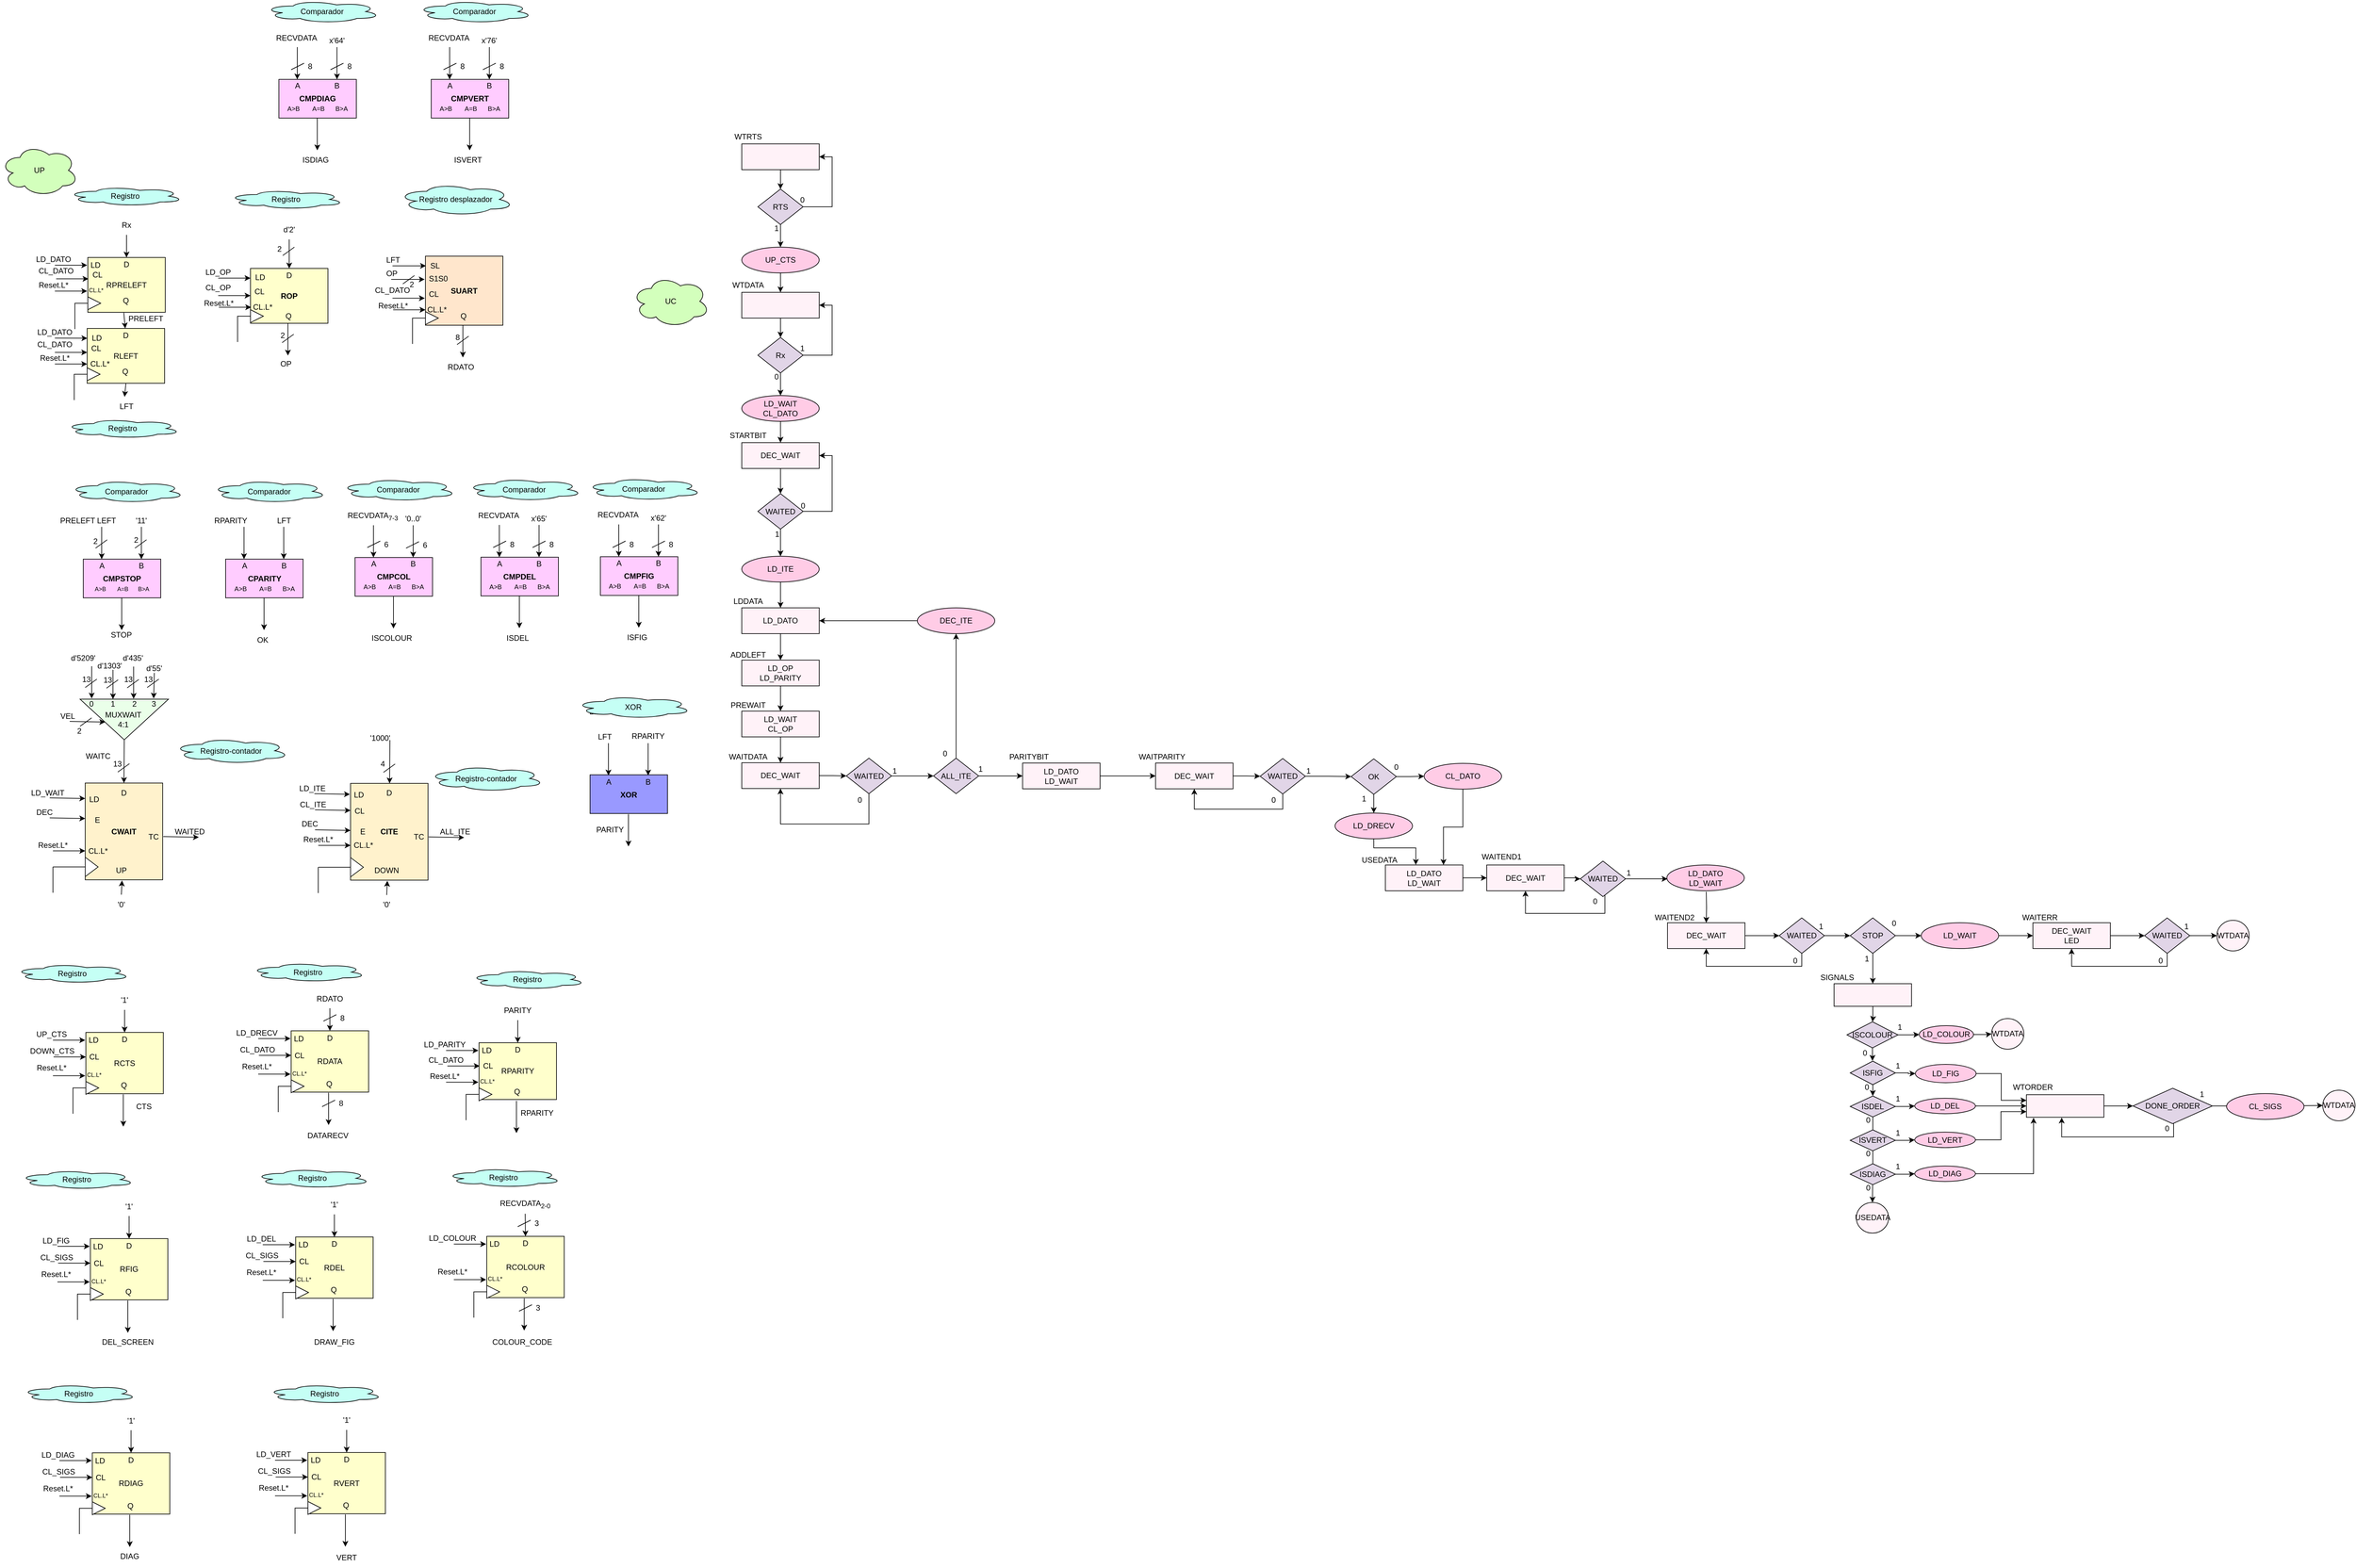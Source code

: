 <mxfile version="20.7.4" type="device"><diagram id="ET6Z7-wbNqIhspNn6tf8" name="Página-1"><mxGraphModel dx="753" dy="1914" grid="1" gridSize="10" guides="1" tooltips="1" connect="1" arrows="1" fold="1" page="1" pageScale="1" pageWidth="827" pageHeight="1169" math="0" shadow="0"><root><mxCell id="0"/><mxCell id="1" parent="0"/><mxCell id="QkEhWZ-XNB-RXRuDiWZ--1" value="&lt;b&gt;ROP&lt;/b&gt;" style="rounded=0;whiteSpace=wrap;html=1;fontSize=12;fillColor=#FFFFCC;" parent="1" vertex="1"><mxGeometry x="399" y="232" width="120" height="85" as="geometry"/></mxCell><mxCell id="QkEhWZ-XNB-RXRuDiWZ--2" value="D" style="text;html=1;strokeColor=none;fillColor=none;align=center;verticalAlign=middle;whiteSpace=wrap;rounded=0;fontSize=12;" parent="1" vertex="1"><mxGeometry x="449" y="238" width="20" height="10" as="geometry"/></mxCell><mxCell id="QkEhWZ-XNB-RXRuDiWZ--3" value="LD" style="text;html=1;strokeColor=none;fillColor=none;align=center;verticalAlign=middle;whiteSpace=wrap;rounded=0;fontSize=12;" parent="1" vertex="1"><mxGeometry x="404" y="236" width="20" height="20" as="geometry"/></mxCell><mxCell id="QkEhWZ-XNB-RXRuDiWZ--4" value="" style="triangle;whiteSpace=wrap;html=1;fontSize=12;" parent="1" vertex="1"><mxGeometry x="399" y="296" width="20" height="20" as="geometry"/></mxCell><mxCell id="QkEhWZ-XNB-RXRuDiWZ--5" value="" style="shape=corner;whiteSpace=wrap;html=1;fontSize=12;dx=0;dy=0;" parent="1" vertex="1"><mxGeometry x="379" y="306" width="20" height="40" as="geometry"/></mxCell><mxCell id="QkEhWZ-XNB-RXRuDiWZ--6" value="Q" style="text;html=1;strokeColor=none;fillColor=none;align=center;verticalAlign=middle;whiteSpace=wrap;rounded=0;fontSize=12;" parent="1" vertex="1"><mxGeometry x="448" y="296" width="20" height="20" as="geometry"/></mxCell><mxCell id="QkEhWZ-XNB-RXRuDiWZ--7" value="" style="endArrow=classic;html=1;rounded=0;fontSize=12;entryX=0.5;entryY=0;entryDx=0;entryDy=0;exitX=0.5;exitY=1;exitDx=0;exitDy=0;" parent="1" source="QkEhWZ-XNB-RXRuDiWZ--10" target="QkEhWZ-XNB-RXRuDiWZ--1" edge="1"><mxGeometry width="50" height="50" relative="1" as="geometry"><mxPoint x="459" y="182" as="sourcePoint"/><mxPoint x="489" y="232" as="targetPoint"/></mxGeometry></mxCell><mxCell id="QkEhWZ-XNB-RXRuDiWZ--8" value="" style="endArrow=classic;html=1;rounded=0;fontSize=12;entryX=0.5;entryY=0;entryDx=0;entryDy=0;" parent="1" edge="1"><mxGeometry width="50" height="50" relative="1" as="geometry"><mxPoint x="457" y="317" as="sourcePoint"/><mxPoint x="457" y="367" as="targetPoint"/></mxGeometry></mxCell><mxCell id="QkEhWZ-XNB-RXRuDiWZ--9" value="" style="endArrow=classic;html=1;rounded=0;fontSize=12;" parent="1" edge="1"><mxGeometry width="50" height="50" relative="1" as="geometry"><mxPoint x="349" y="247" as="sourcePoint"/><mxPoint x="399" y="247" as="targetPoint"/></mxGeometry></mxCell><mxCell id="QkEhWZ-XNB-RXRuDiWZ--10" value="d'2'" style="text;html=1;strokeColor=none;fillColor=none;align=center;verticalAlign=middle;whiteSpace=wrap;rounded=0;" parent="1" vertex="1"><mxGeometry x="429" y="157" width="60" height="30" as="geometry"/></mxCell><mxCell id="QkEhWZ-XNB-RXRuDiWZ--11" value="LD_OP" style="text;html=1;strokeColor=none;fillColor=none;align=center;verticalAlign=middle;whiteSpace=wrap;rounded=0;" parent="1" vertex="1"><mxGeometry x="319" y="223" width="60" height="30" as="geometry"/></mxCell><mxCell id="QkEhWZ-XNB-RXRuDiWZ--12" value="OP" style="text;html=1;strokeColor=none;fillColor=none;align=center;verticalAlign=middle;whiteSpace=wrap;rounded=0;" parent="1" vertex="1"><mxGeometry x="424" y="365" width="60" height="30" as="geometry"/></mxCell><mxCell id="QkEhWZ-XNB-RXRuDiWZ--13" value="" style="endArrow=none;html=1;rounded=0;" parent="1" edge="1"><mxGeometry width="50" height="50" relative="1" as="geometry"><mxPoint x="449" y="212" as="sourcePoint"/><mxPoint x="467" y="199" as="targetPoint"/></mxGeometry></mxCell><mxCell id="QkEhWZ-XNB-RXRuDiWZ--14" value="" style="endArrow=none;html=1;rounded=0;" parent="1" edge="1"><mxGeometry width="50" height="50" relative="1" as="geometry"><mxPoint x="448" y="347" as="sourcePoint"/><mxPoint x="466" y="334" as="targetPoint"/></mxGeometry></mxCell><mxCell id="QkEhWZ-XNB-RXRuDiWZ--15" value="2" style="text;html=1;strokeColor=none;fillColor=none;align=center;verticalAlign=middle;whiteSpace=wrap;rounded=0;" parent="1" vertex="1"><mxGeometry x="429" y="192" width="30" height="20" as="geometry"/></mxCell><mxCell id="QkEhWZ-XNB-RXRuDiWZ--16" value="2" style="text;html=1;strokeColor=none;fillColor=none;align=center;verticalAlign=middle;whiteSpace=wrap;rounded=0;" parent="1" vertex="1"><mxGeometry x="434" y="326" width="30" height="20" as="geometry"/></mxCell><mxCell id="QkEhWZ-XNB-RXRuDiWZ--17" value="CL" style="text;html=1;strokeColor=none;fillColor=none;align=center;verticalAlign=middle;whiteSpace=wrap;rounded=0;fontSize=12;" parent="1" vertex="1"><mxGeometry x="403" y="258" width="20" height="20" as="geometry"/></mxCell><mxCell id="QkEhWZ-XNB-RXRuDiWZ--18" value="" style="endArrow=classic;html=1;rounded=0;fontSize=12;entryX=0;entryY=0.25;entryDx=0;entryDy=0;" parent="1" edge="1"><mxGeometry width="50" height="50" relative="1" as="geometry"><mxPoint x="349" y="274.16" as="sourcePoint"/><mxPoint x="399" y="274.16" as="targetPoint"/></mxGeometry></mxCell><mxCell id="QkEhWZ-XNB-RXRuDiWZ--19" value="CL_OP" style="text;html=1;strokeColor=none;fillColor=none;align=center;verticalAlign=middle;whiteSpace=wrap;rounded=0;" parent="1" vertex="1"><mxGeometry x="319" y="247" width="60" height="30" as="geometry"/></mxCell><mxCell id="QkEhWZ-XNB-RXRuDiWZ--20" value="CL.L*" style="text;html=1;strokeColor=none;fillColor=none;align=center;verticalAlign=middle;whiteSpace=wrap;rounded=0;fontSize=12;" parent="1" vertex="1"><mxGeometry x="408" y="282" width="20" height="20" as="geometry"/></mxCell><mxCell id="QkEhWZ-XNB-RXRuDiWZ--21" value="" style="endArrow=classic;html=1;rounded=0;fontSize=12;entryX=0;entryY=0.25;entryDx=0;entryDy=0;" parent="1" edge="1"><mxGeometry width="50" height="50" relative="1" as="geometry"><mxPoint x="350" y="292.16" as="sourcePoint"/><mxPoint x="400" y="292.16" as="targetPoint"/></mxGeometry></mxCell><mxCell id="QkEhWZ-XNB-RXRuDiWZ--22" value="Reset.L*" style="text;html=1;strokeColor=none;fillColor=none;align=center;verticalAlign=middle;whiteSpace=wrap;rounded=0;" parent="1" vertex="1"><mxGeometry x="320" y="271" width="60" height="30" as="geometry"/></mxCell><mxCell id="QkEhWZ-XNB-RXRuDiWZ--24" value="&lt;b&gt;SUART&lt;/b&gt;" style="rounded=0;whiteSpace=wrap;html=1;fontSize=12;fillColor=#FFE6CC;" parent="1" vertex="1"><mxGeometry x="670" y="213" width="120" height="107" as="geometry"/></mxCell><mxCell id="QkEhWZ-XNB-RXRuDiWZ--26" value="SL" style="text;html=1;strokeColor=none;fillColor=none;align=center;verticalAlign=middle;whiteSpace=wrap;rounded=0;fontSize=12;" parent="1" vertex="1"><mxGeometry x="675" y="218" width="20" height="20" as="geometry"/></mxCell><mxCell id="QkEhWZ-XNB-RXRuDiWZ--27" value="" style="triangle;whiteSpace=wrap;html=1;fontSize=12;" parent="1" vertex="1"><mxGeometry x="670" y="299" width="20" height="20" as="geometry"/></mxCell><mxCell id="QkEhWZ-XNB-RXRuDiWZ--28" value="" style="shape=corner;whiteSpace=wrap;html=1;fontSize=12;dx=0;dy=0;" parent="1" vertex="1"><mxGeometry x="650" y="309" width="20" height="40" as="geometry"/></mxCell><mxCell id="QkEhWZ-XNB-RXRuDiWZ--29" value="Q" style="text;html=1;strokeColor=none;fillColor=none;align=center;verticalAlign=middle;whiteSpace=wrap;rounded=0;fontSize=12;" parent="1" vertex="1"><mxGeometry x="719" y="296" width="20" height="20" as="geometry"/></mxCell><mxCell id="QkEhWZ-XNB-RXRuDiWZ--31" value="" style="endArrow=classic;html=1;rounded=0;fontSize=12;entryX=0.5;entryY=0;entryDx=0;entryDy=0;" parent="1" edge="1"><mxGeometry width="50" height="50" relative="1" as="geometry"><mxPoint x="728" y="320" as="sourcePoint"/><mxPoint x="728" y="370" as="targetPoint"/></mxGeometry></mxCell><mxCell id="QkEhWZ-XNB-RXRuDiWZ--32" value="" style="endArrow=classic;html=1;rounded=0;fontSize=12;entryX=0.015;entryY=0.14;entryDx=0;entryDy=0;entryPerimeter=0;" parent="1" edge="1"><mxGeometry width="50" height="50" relative="1" as="geometry"><mxPoint x="619" y="228" as="sourcePoint"/><mxPoint x="670.8" y="227.98" as="targetPoint"/></mxGeometry></mxCell><mxCell id="QkEhWZ-XNB-RXRuDiWZ--34" value="LFT" style="text;html=1;strokeColor=none;fillColor=none;align=center;verticalAlign=middle;whiteSpace=wrap;rounded=0;" parent="1" vertex="1"><mxGeometry x="590" y="204" width="60" height="30" as="geometry"/></mxCell><mxCell id="QkEhWZ-XNB-RXRuDiWZ--35" value="RDATO" style="text;html=1;strokeColor=none;fillColor=none;align=center;verticalAlign=middle;whiteSpace=wrap;rounded=0;" parent="1" vertex="1"><mxGeometry x="695" y="370" width="60" height="30" as="geometry"/></mxCell><mxCell id="QkEhWZ-XNB-RXRuDiWZ--37" value="" style="endArrow=none;html=1;rounded=0;" parent="1" edge="1"><mxGeometry width="50" height="50" relative="1" as="geometry"><mxPoint x="719" y="350" as="sourcePoint"/><mxPoint x="737" y="337" as="targetPoint"/></mxGeometry></mxCell><mxCell id="QkEhWZ-XNB-RXRuDiWZ--39" value="8" style="text;html=1;strokeColor=none;fillColor=none;align=center;verticalAlign=middle;whiteSpace=wrap;rounded=0;" parent="1" vertex="1"><mxGeometry x="705" y="329" width="30" height="20" as="geometry"/></mxCell><mxCell id="QkEhWZ-XNB-RXRuDiWZ--40" value="S1S0" style="text;html=1;strokeColor=none;fillColor=none;align=center;verticalAlign=middle;whiteSpace=wrap;rounded=0;fontSize=12;" parent="1" vertex="1"><mxGeometry x="680" y="238" width="20" height="20" as="geometry"/></mxCell><mxCell id="QkEhWZ-XNB-RXRuDiWZ--41" value="" style="endArrow=classic;html=1;rounded=0;fontSize=12;entryX=0.015;entryY=0.14;entryDx=0;entryDy=0;entryPerimeter=0;" parent="1" edge="1"><mxGeometry width="50" height="50" relative="1" as="geometry"><mxPoint x="617" y="249" as="sourcePoint"/><mxPoint x="668.8" y="248.98" as="targetPoint"/></mxGeometry></mxCell><mxCell id="QkEhWZ-XNB-RXRuDiWZ--42" value="OP" style="text;html=1;strokeColor=none;fillColor=none;align=center;verticalAlign=middle;whiteSpace=wrap;rounded=0;" parent="1" vertex="1"><mxGeometry x="588" y="225" width="60" height="30" as="geometry"/></mxCell><mxCell id="QkEhWZ-XNB-RXRuDiWZ--45" value="" style="endArrow=none;html=1;rounded=0;" parent="1" edge="1"><mxGeometry width="50" height="50" relative="1" as="geometry"><mxPoint x="635" y="256" as="sourcePoint"/><mxPoint x="653" y="243" as="targetPoint"/></mxGeometry></mxCell><mxCell id="QkEhWZ-XNB-RXRuDiWZ--46" value="2" style="text;html=1;strokeColor=none;fillColor=none;align=center;verticalAlign=middle;whiteSpace=wrap;rounded=0;" parent="1" vertex="1"><mxGeometry x="634" y="247" width="30" height="20" as="geometry"/></mxCell><mxCell id="QkEhWZ-XNB-RXRuDiWZ--48" value="CL" style="text;html=1;strokeColor=none;fillColor=none;align=center;verticalAlign=middle;whiteSpace=wrap;rounded=0;fontSize=12;" parent="1" vertex="1"><mxGeometry x="673" y="262" width="20" height="20" as="geometry"/></mxCell><mxCell id="QkEhWZ-XNB-RXRuDiWZ--49" value="" style="endArrow=classic;html=1;rounded=0;fontSize=12;entryX=0;entryY=0.25;entryDx=0;entryDy=0;" parent="1" edge="1"><mxGeometry width="50" height="50" relative="1" as="geometry"><mxPoint x="619" y="278.16" as="sourcePoint"/><mxPoint x="669" y="278.16" as="targetPoint"/></mxGeometry></mxCell><mxCell id="QkEhWZ-XNB-RXRuDiWZ--50" value="CL_DATO" style="text;html=1;strokeColor=none;fillColor=none;align=center;verticalAlign=middle;whiteSpace=wrap;rounded=0;" parent="1" vertex="1"><mxGeometry x="589" y="251" width="60" height="30" as="geometry"/></mxCell><mxCell id="QkEhWZ-XNB-RXRuDiWZ--51" value="CL.L*" style="text;html=1;strokeColor=none;fillColor=none;align=center;verticalAlign=middle;whiteSpace=wrap;rounded=0;fontSize=12;" parent="1" vertex="1"><mxGeometry x="678" y="286" width="20" height="20" as="geometry"/></mxCell><mxCell id="QkEhWZ-XNB-RXRuDiWZ--52" value="" style="endArrow=classic;html=1;rounded=0;fontSize=12;entryX=0;entryY=0.25;entryDx=0;entryDy=0;" parent="1" edge="1"><mxGeometry width="50" height="50" relative="1" as="geometry"><mxPoint x="620" y="296.16" as="sourcePoint"/><mxPoint x="670" y="296.16" as="targetPoint"/></mxGeometry></mxCell><mxCell id="QkEhWZ-XNB-RXRuDiWZ--53" value="Reset.L*" style="text;html=1;strokeColor=none;fillColor=none;align=center;verticalAlign=middle;whiteSpace=wrap;rounded=0;" parent="1" vertex="1"><mxGeometry x="590" y="275" width="60" height="30" as="geometry"/></mxCell><mxCell id="QkEhWZ-XNB-RXRuDiWZ--54" value="RPRELEFT" style="rounded=0;whiteSpace=wrap;html=1;fontSize=12;fillColor=#FFFFCC;" parent="1" vertex="1"><mxGeometry x="147" y="215" width="120" height="85" as="geometry"/></mxCell><mxCell id="QkEhWZ-XNB-RXRuDiWZ--55" value="D" style="text;html=1;strokeColor=none;fillColor=none;align=center;verticalAlign=middle;whiteSpace=wrap;rounded=0;fontSize=12;" parent="1" vertex="1"><mxGeometry x="197" y="221" width="20" height="10" as="geometry"/></mxCell><mxCell id="QkEhWZ-XNB-RXRuDiWZ--57" value="" style="triangle;whiteSpace=wrap;html=1;fontSize=12;" parent="1" vertex="1"><mxGeometry x="147" y="276" width="20" height="20" as="geometry"/></mxCell><mxCell id="QkEhWZ-XNB-RXRuDiWZ--58" value="" style="shape=corner;whiteSpace=wrap;html=1;fontSize=12;dx=0;dy=0;" parent="1" vertex="1"><mxGeometry x="127" y="286" width="20" height="40" as="geometry"/></mxCell><mxCell id="QkEhWZ-XNB-RXRuDiWZ--59" value="Q" style="text;html=1;strokeColor=none;fillColor=none;align=center;verticalAlign=middle;whiteSpace=wrap;rounded=0;fontSize=12;" parent="1" vertex="1"><mxGeometry x="196" y="272" width="20" height="20" as="geometry"/></mxCell><mxCell id="QkEhWZ-XNB-RXRuDiWZ--60" value="" style="endArrow=classic;html=1;rounded=0;fontSize=12;entryX=0.5;entryY=0;entryDx=0;entryDy=0;exitX=0.5;exitY=1;exitDx=0;exitDy=0;" parent="1" source="QkEhWZ-XNB-RXRuDiWZ--63" target="QkEhWZ-XNB-RXRuDiWZ--54" edge="1"><mxGeometry width="50" height="50" relative="1" as="geometry"><mxPoint x="207" y="165" as="sourcePoint"/><mxPoint x="237" y="215" as="targetPoint"/></mxGeometry></mxCell><mxCell id="QkEhWZ-XNB-RXRuDiWZ--61" value="" style="endArrow=classic;html=1;rounded=0;fontSize=12;entryX=0.5;entryY=0;entryDx=0;entryDy=0;exitX=0.465;exitY=1.008;exitDx=0;exitDy=0;exitPerimeter=0;" parent="1" edge="1" source="QkEhWZ-XNB-RXRuDiWZ--54"><mxGeometry width="50" height="50" relative="1" as="geometry"><mxPoint x="205" y="275" as="sourcePoint"/><mxPoint x="205" y="325" as="targetPoint"/></mxGeometry></mxCell><mxCell id="QkEhWZ-XNB-RXRuDiWZ--63" value="Rx" style="text;html=1;strokeColor=none;fillColor=none;align=center;verticalAlign=middle;whiteSpace=wrap;rounded=0;" parent="1" vertex="1"><mxGeometry x="177" y="150" width="60" height="30" as="geometry"/></mxCell><mxCell id="QkEhWZ-XNB-RXRuDiWZ--84" value="RLEFT" style="rounded=0;whiteSpace=wrap;html=1;fontSize=12;fillColor=#FFFFCC;" parent="1" vertex="1"><mxGeometry x="146" y="325" width="120" height="85" as="geometry"/></mxCell><mxCell id="QkEhWZ-XNB-RXRuDiWZ--85" value="D" style="text;html=1;strokeColor=none;fillColor=none;align=center;verticalAlign=middle;whiteSpace=wrap;rounded=0;fontSize=12;" parent="1" vertex="1"><mxGeometry x="196" y="331" width="20" height="10" as="geometry"/></mxCell><mxCell id="QkEhWZ-XNB-RXRuDiWZ--86" value="LD" style="text;html=1;strokeColor=none;fillColor=none;align=center;verticalAlign=middle;whiteSpace=wrap;rounded=0;fontSize=12;" parent="1" vertex="1"><mxGeometry x="151" y="330" width="20" height="20" as="geometry"/></mxCell><mxCell id="QkEhWZ-XNB-RXRuDiWZ--87" value="" style="triangle;whiteSpace=wrap;html=1;fontSize=12;" parent="1" vertex="1"><mxGeometry x="146" y="386" width="20" height="20" as="geometry"/></mxCell><mxCell id="QkEhWZ-XNB-RXRuDiWZ--88" value="" style="shape=corner;whiteSpace=wrap;html=1;fontSize=12;dx=0;dy=0;" parent="1" vertex="1"><mxGeometry x="126" y="396" width="20" height="40" as="geometry"/></mxCell><mxCell id="QkEhWZ-XNB-RXRuDiWZ--89" value="Q" style="text;html=1;strokeColor=none;fillColor=none;align=center;verticalAlign=middle;whiteSpace=wrap;rounded=0;fontSize=12;" parent="1" vertex="1"><mxGeometry x="195" y="382" width="20" height="20" as="geometry"/></mxCell><mxCell id="QkEhWZ-XNB-RXRuDiWZ--90" value="" style="endArrow=classic;html=1;rounded=0;fontSize=12;exitX=0.5;exitY=1;exitDx=0;exitDy=0;" parent="1" edge="1" source="QkEhWZ-XNB-RXRuDiWZ--84"><mxGeometry width="50" height="50" relative="1" as="geometry"><mxPoint x="204" y="406" as="sourcePoint"/><mxPoint x="204" y="431" as="targetPoint"/></mxGeometry></mxCell><mxCell id="QkEhWZ-XNB-RXRuDiWZ--91" value="" style="endArrow=classic;html=1;rounded=0;fontSize=12;entryX=0.002;entryY=0.179;entryDx=0;entryDy=0;entryPerimeter=0;" parent="1" target="QkEhWZ-XNB-RXRuDiWZ--84" edge="1"><mxGeometry width="50" height="50" relative="1" as="geometry"><mxPoint x="96" y="340" as="sourcePoint"/><mxPoint x="236" y="325" as="targetPoint"/></mxGeometry></mxCell><mxCell id="QkEhWZ-XNB-RXRuDiWZ--92" value="LD_DATO" style="text;html=1;strokeColor=none;fillColor=none;align=center;verticalAlign=middle;whiteSpace=wrap;rounded=0;" parent="1" vertex="1"><mxGeometry x="66" y="316" width="60" height="30" as="geometry"/></mxCell><mxCell id="QkEhWZ-XNB-RXRuDiWZ--93" value="LFT" style="text;html=1;strokeColor=none;fillColor=none;align=center;verticalAlign=middle;whiteSpace=wrap;rounded=0;" parent="1" vertex="1"><mxGeometry x="177" y="431" width="60" height="30" as="geometry"/></mxCell><mxCell id="QkEhWZ-XNB-RXRuDiWZ--94" value="PRELEFT" style="text;html=1;strokeColor=none;fillColor=none;align=center;verticalAlign=middle;whiteSpace=wrap;rounded=0;" parent="1" vertex="1"><mxGeometry x="207" y="295" width="60" height="30" as="geometry"/></mxCell><mxCell id="QkEhWZ-XNB-RXRuDiWZ--95" value="&lt;b&gt;CMPSTOP&lt;/b&gt;" style="rounded=0;whiteSpace=wrap;html=1;fontSize=12;fillColor=#FFCCFF;" parent="1" vertex="1"><mxGeometry x="140" y="682.5" width="120" height="60" as="geometry"/></mxCell><mxCell id="QkEhWZ-XNB-RXRuDiWZ--96" value="A" style="text;html=1;strokeColor=none;fillColor=none;align=center;verticalAlign=middle;whiteSpace=wrap;rounded=0;fontSize=12;" parent="1" vertex="1"><mxGeometry x="159" y="682.5" width="20" height="20" as="geometry"/></mxCell><mxCell id="QkEhWZ-XNB-RXRuDiWZ--97" value="B" style="text;html=1;strokeColor=none;fillColor=none;align=center;verticalAlign=middle;whiteSpace=wrap;rounded=0;fontSize=12;" parent="1" vertex="1"><mxGeometry x="220" y="682.5" width="20" height="20" as="geometry"/></mxCell><mxCell id="QkEhWZ-XNB-RXRuDiWZ--98" value="" style="endArrow=classic;html=1;rounded=0;fontSize=12;entryX=0.75;entryY=0;entryDx=0;entryDy=0;" parent="1" target="QkEhWZ-XNB-RXRuDiWZ--95" edge="1"><mxGeometry width="50" height="50" relative="1" as="geometry"><mxPoint x="230" y="632.5" as="sourcePoint"/><mxPoint x="270" y="692.5" as="targetPoint"/></mxGeometry></mxCell><mxCell id="QkEhWZ-XNB-RXRuDiWZ--99" value="" style="endArrow=classic;html=1;rounded=0;fontSize=12;entryX=0.75;entryY=0;entryDx=0;entryDy=0;" parent="1" edge="1"><mxGeometry width="50" height="50" relative="1" as="geometry"><mxPoint x="168.5" y="632.5" as="sourcePoint"/><mxPoint x="168.5" y="682.5" as="targetPoint"/></mxGeometry></mxCell><mxCell id="QkEhWZ-XNB-RXRuDiWZ--100" value="&lt;font style=&quot;font-size: 9px;&quot;&gt;A&amp;gt;B&amp;nbsp; &amp;nbsp; &amp;nbsp; &amp;nbsp;A=B&amp;nbsp; &amp;nbsp; &amp;nbsp; B&amp;gt;A&lt;/font&gt;" style="text;html=1;strokeColor=none;fillColor=none;align=center;verticalAlign=middle;whiteSpace=wrap;rounded=0;fontSize=12;" parent="1" vertex="1"><mxGeometry x="140" y="712.5" width="120" height="30" as="geometry"/></mxCell><mxCell id="QkEhWZ-XNB-RXRuDiWZ--101" value="" style="endArrow=classic;html=1;rounded=0;fontSize=12;entryX=0.75;entryY=0;entryDx=0;entryDy=0;" parent="1" edge="1"><mxGeometry width="50" height="50" relative="1" as="geometry"><mxPoint x="199.5" y="742.5" as="sourcePoint"/><mxPoint x="199.5" y="792.5" as="targetPoint"/></mxGeometry></mxCell><mxCell id="QkEhWZ-XNB-RXRuDiWZ--102" value="" style="endArrow=none;html=1;rounded=0;" parent="1" edge="1"><mxGeometry width="50" height="50" relative="1" as="geometry"><mxPoint x="159" y="665.5" as="sourcePoint"/><mxPoint x="177" y="652.5" as="targetPoint"/></mxGeometry></mxCell><mxCell id="QkEhWZ-XNB-RXRuDiWZ--103" value="" style="endArrow=none;html=1;rounded=0;" parent="1" edge="1"><mxGeometry width="50" height="50" relative="1" as="geometry"><mxPoint x="220" y="665.5" as="sourcePoint"/><mxPoint x="238" y="652.5" as="targetPoint"/></mxGeometry></mxCell><mxCell id="QkEhWZ-XNB-RXRuDiWZ--104" value="2" style="text;html=1;strokeColor=none;fillColor=none;align=center;verticalAlign=middle;whiteSpace=wrap;rounded=0;" parent="1" vertex="1"><mxGeometry x="144" y="644.5" width="30" height="20" as="geometry"/></mxCell><mxCell id="QkEhWZ-XNB-RXRuDiWZ--105" value="2" style="text;html=1;strokeColor=none;fillColor=none;align=center;verticalAlign=middle;whiteSpace=wrap;rounded=0;" parent="1" vertex="1"><mxGeometry x="207" y="642.5" width="30" height="20" as="geometry"/></mxCell><mxCell id="QkEhWZ-XNB-RXRuDiWZ--106" value="PRELEFT LEFT" style="text;html=1;strokeColor=none;fillColor=none;align=center;verticalAlign=middle;whiteSpace=wrap;rounded=0;" parent="1" vertex="1"><mxGeometry x="98" y="607.5" width="99" height="30" as="geometry"/></mxCell><mxCell id="QkEhWZ-XNB-RXRuDiWZ--107" value="'11'" style="text;html=1;strokeColor=none;fillColor=none;align=center;verticalAlign=middle;whiteSpace=wrap;rounded=0;" parent="1" vertex="1"><mxGeometry x="200" y="607.5" width="60" height="30" as="geometry"/></mxCell><mxCell id="QkEhWZ-XNB-RXRuDiWZ--108" value="STOP" style="text;html=1;strokeColor=none;fillColor=none;align=center;verticalAlign=middle;whiteSpace=wrap;rounded=0;" parent="1" vertex="1"><mxGeometry x="169" y="784.5" width="60" height="30" as="geometry"/></mxCell><mxCell id="QkEhWZ-XNB-RXRuDiWZ--110" value="Reset.L*" style="text;html=1;strokeColor=none;fillColor=none;align=center;verticalAlign=middle;whiteSpace=wrap;rounded=0;" parent="1" vertex="1"><mxGeometry x="66" y="356" width="60" height="30" as="geometry"/></mxCell><mxCell id="QkEhWZ-XNB-RXRuDiWZ--111" value="CL.L*" style="text;html=1;strokeColor=none;fillColor=none;align=center;verticalAlign=middle;whiteSpace=wrap;rounded=0;fontSize=12;" parent="1" vertex="1"><mxGeometry x="156" y="370" width="20" height="20" as="geometry"/></mxCell><mxCell id="QkEhWZ-XNB-RXRuDiWZ--112" value="" style="endArrow=classic;html=1;rounded=0;fontSize=12;entryX=0;entryY=0.25;entryDx=0;entryDy=0;" parent="1" edge="1"><mxGeometry width="50" height="50" relative="1" as="geometry"><mxPoint x="96" y="380.16" as="sourcePoint"/><mxPoint x="146" y="380.16" as="targetPoint"/></mxGeometry></mxCell><mxCell id="QkEhWZ-XNB-RXRuDiWZ--114" value="LD" style="text;html=1;strokeColor=none;fillColor=none;align=center;verticalAlign=middle;whiteSpace=wrap;rounded=0;fontSize=12;" parent="1" vertex="1"><mxGeometry x="149" y="217" width="20" height="20" as="geometry"/></mxCell><mxCell id="QkEhWZ-XNB-RXRuDiWZ--115" value="" style="endArrow=classic;html=1;rounded=0;fontSize=12;entryX=0;entryY=0.25;entryDx=0;entryDy=0;" parent="1" edge="1"><mxGeometry width="50" height="50" relative="1" as="geometry"><mxPoint x="96" y="227" as="sourcePoint"/><mxPoint x="146" y="227" as="targetPoint"/></mxGeometry></mxCell><mxCell id="QkEhWZ-XNB-RXRuDiWZ--116" value="LD_DATO" style="text;html=1;strokeColor=none;fillColor=none;align=center;verticalAlign=middle;whiteSpace=wrap;rounded=0;" parent="1" vertex="1"><mxGeometry x="64" y="203" width="60" height="30" as="geometry"/></mxCell><mxCell id="QkEhWZ-XNB-RXRuDiWZ--117" value="Reset.L*" style="text;html=1;strokeColor=none;fillColor=none;align=center;verticalAlign=middle;whiteSpace=wrap;rounded=0;" parent="1" vertex="1"><mxGeometry x="64" y="243" width="60" height="30" as="geometry"/></mxCell><mxCell id="QkEhWZ-XNB-RXRuDiWZ--118" value="CL.L*" style="text;html=1;strokeColor=none;fillColor=none;align=center;verticalAlign=middle;whiteSpace=wrap;rounded=0;fontSize=9;" parent="1" vertex="1"><mxGeometry x="150" y="256" width="20" height="20" as="geometry"/></mxCell><mxCell id="QkEhWZ-XNB-RXRuDiWZ--119" value="" style="endArrow=classic;html=1;rounded=0;fontSize=12;entryX=0;entryY=0.25;entryDx=0;entryDy=0;" parent="1" edge="1"><mxGeometry width="50" height="50" relative="1" as="geometry"><mxPoint x="96" y="267.16" as="sourcePoint"/><mxPoint x="146" y="267.16" as="targetPoint"/></mxGeometry></mxCell><mxCell id="ZdqeEFGo21xJkdvjT8cN-1" value="Registro desplazador" style="ellipse;shape=cloud;whiteSpace=wrap;html=1;fillColor=#C5FFF5;" parent="1" vertex="1"><mxGeometry x="627" y="100" width="180" height="50" as="geometry"/></mxCell><mxCell id="ZdqeEFGo21xJkdvjT8cN-2" value="Registro" style="ellipse;shape=cloud;whiteSpace=wrap;html=1;fillColor=#C5FFF5;" parent="1" vertex="1"><mxGeometry x="364" y="110" width="180" height="30" as="geometry"/></mxCell><mxCell id="ZdqeEFGo21xJkdvjT8cN-4" value="Registro" style="ellipse;shape=cloud;whiteSpace=wrap;html=1;fillColor=#C5FFF5;" parent="1" vertex="1"><mxGeometry x="115" y="105" width="180" height="30" as="geometry"/></mxCell><mxCell id="ZdqeEFGo21xJkdvjT8cN-9" value="Comparador" style="ellipse;shape=cloud;whiteSpace=wrap;html=1;fillColor=#C5FFF5;" parent="1" vertex="1"><mxGeometry x="117" y="560" width="180" height="35" as="geometry"/></mxCell><mxCell id="ZdqeEFGo21xJkdvjT8cN-11" value="Registro" style="ellipse;shape=cloud;whiteSpace=wrap;html=1;fillColor=#C5FFF5;" parent="1" vertex="1"><mxGeometry x="111" y="465" width="180" height="30" as="geometry"/></mxCell><mxCell id="ZdqeEFGo21xJkdvjT8cN-13" value="UP" style="ellipse;shape=cloud;whiteSpace=wrap;html=1;fillColor=#D3FFBC;" parent="1" vertex="1"><mxGeometry x="12" y="40" width="120" height="80" as="geometry"/></mxCell><mxCell id="ZdqeEFGo21xJkdvjT8cN-14" value="UC" style="ellipse;shape=cloud;whiteSpace=wrap;html=1;fillColor=#D3FFBC;" parent="1" vertex="1"><mxGeometry x="990" y="243" width="120" height="80" as="geometry"/></mxCell><mxCell id="_bwy2okZrDFS8kESQkoh-19" value="&lt;div align=&quot;center&quot;&gt;&lt;b&gt;CITE&lt;/b&gt;&lt;/div&gt;" style="rounded=0;whiteSpace=wrap;html=1;fontSize=12;align=center;fillColor=#FFF2CC;" parent="1" vertex="1"><mxGeometry x="554" y="1030" width="120" height="150" as="geometry"/></mxCell><mxCell id="_bwy2okZrDFS8kESQkoh-20" value="" style="triangle;whiteSpace=wrap;html=1;fontSize=12;" parent="1" vertex="1"><mxGeometry x="554" y="1145" width="20" height="30" as="geometry"/></mxCell><mxCell id="_bwy2okZrDFS8kESQkoh-21" value="" style="endArrow=none;html=1;rounded=0;fontSize=12;entryX=0;entryY=0.5;entryDx=0;entryDy=0;" parent="1" edge="1"><mxGeometry width="50" height="50" relative="1" as="geometry"><mxPoint x="504" y="1160" as="sourcePoint"/><mxPoint x="554" y="1160" as="targetPoint"/></mxGeometry></mxCell><mxCell id="_bwy2okZrDFS8kESQkoh-22" value="" style="endArrow=none;html=1;rounded=0;fontSize=12;" parent="1" edge="1"><mxGeometry width="50" height="50" relative="1" as="geometry"><mxPoint x="504" y="1200" as="sourcePoint"/><mxPoint x="504" y="1160" as="targetPoint"/></mxGeometry></mxCell><mxCell id="_bwy2okZrDFS8kESQkoh-23" value="" style="endArrow=classic;html=1;rounded=0;fontSize=12;" parent="1" edge="1"><mxGeometry width="50" height="50" relative="1" as="geometry"><mxPoint x="499" y="1071" as="sourcePoint"/><mxPoint x="554" y="1072" as="targetPoint"/></mxGeometry></mxCell><mxCell id="_bwy2okZrDFS8kESQkoh-24" value="" style="endArrow=classic;html=1;rounded=0;fontSize=12;" parent="1" edge="1"><mxGeometry width="50" height="50" relative="1" as="geometry"><mxPoint x="499" y="1102" as="sourcePoint"/><mxPoint x="554" y="1103" as="targetPoint"/></mxGeometry></mxCell><mxCell id="_bwy2okZrDFS8kESQkoh-25" value="" style="endArrow=classic;html=1;rounded=0;fontSize=12;" parent="1" edge="1"><mxGeometry width="50" height="50" relative="1" as="geometry"><mxPoint x="675" y="1113" as="sourcePoint"/><mxPoint x="730" y="1114" as="targetPoint"/></mxGeometry></mxCell><mxCell id="_bwy2okZrDFS8kESQkoh-26" value="CL_ITE" style="text;html=1;strokeColor=none;fillColor=none;align=center;verticalAlign=middle;whiteSpace=wrap;rounded=0;" parent="1" vertex="1"><mxGeometry x="466" y="1048" width="60" height="30" as="geometry"/></mxCell><mxCell id="_bwy2okZrDFS8kESQkoh-27" value="DEC" style="text;html=1;strokeColor=none;fillColor=none;align=center;verticalAlign=middle;whiteSpace=wrap;rounded=0;" parent="1" vertex="1"><mxGeometry x="461" y="1078" width="60" height="30" as="geometry"/></mxCell><mxCell id="_bwy2okZrDFS8kESQkoh-28" value="ALL_ITE" style="text;html=1;strokeColor=none;fillColor=none;align=center;verticalAlign=middle;whiteSpace=wrap;rounded=0;" parent="1" vertex="1"><mxGeometry x="686" y="1090" width="60" height="30" as="geometry"/></mxCell><mxCell id="_bwy2okZrDFS8kESQkoh-29" value="D" style="text;html=1;strokeColor=none;fillColor=none;align=center;verticalAlign=middle;whiteSpace=wrap;rounded=0;" parent="1" vertex="1"><mxGeometry x="584" y="1030" width="60" height="30" as="geometry"/></mxCell><mxCell id="_bwy2okZrDFS8kESQkoh-30" value="CL" style="text;html=1;strokeColor=none;fillColor=none;align=center;verticalAlign=middle;whiteSpace=wrap;rounded=0;" parent="1" vertex="1"><mxGeometry x="538" y="1058" width="60" height="30" as="geometry"/></mxCell><mxCell id="_bwy2okZrDFS8kESQkoh-31" value="E" style="text;html=1;strokeColor=none;fillColor=none;align=center;verticalAlign=middle;whiteSpace=wrap;rounded=0;" parent="1" vertex="1"><mxGeometry x="543" y="1090" width="60" height="30" as="geometry"/></mxCell><mxCell id="_bwy2okZrDFS8kESQkoh-32" value="TC" style="text;html=1;strokeColor=none;fillColor=none;align=center;verticalAlign=middle;whiteSpace=wrap;rounded=0;" parent="1" vertex="1"><mxGeometry x="630" y="1098" width="60" height="30" as="geometry"/></mxCell><mxCell id="_bwy2okZrDFS8kESQkoh-33" value="" style="endArrow=classic;html=1;rounded=0;exitX=0.5;exitY=0;exitDx=0;exitDy=0;" parent="1" source="_bwy2okZrDFS8kESQkoh-34" edge="1"><mxGeometry width="50" height="50" relative="1" as="geometry"><mxPoint x="611" y="1221" as="sourcePoint"/><mxPoint x="611" y="1181.0" as="targetPoint"/></mxGeometry></mxCell><mxCell id="_bwy2okZrDFS8kESQkoh-34" value="'0'" style="text;html=1;strokeColor=none;fillColor=none;align=center;verticalAlign=middle;whiteSpace=wrap;rounded=0;" parent="1" vertex="1"><mxGeometry x="595" y="1203" width="30" height="30" as="geometry"/></mxCell><mxCell id="_bwy2okZrDFS8kESQkoh-35" value="DOWN" style="text;html=1;strokeColor=none;fillColor=none;align=center;verticalAlign=middle;whiteSpace=wrap;rounded=0;" parent="1" vertex="1"><mxGeometry x="580" y="1150" width="60" height="30" as="geometry"/></mxCell><mxCell id="_bwy2okZrDFS8kESQkoh-36" value="Registro-contador" style="ellipse;shape=cloud;whiteSpace=wrap;html=1;fillColor=#C5FFF5;" parent="1" vertex="1"><mxGeometry x="674" y="1002.5" width="180" height="40" as="geometry"/></mxCell><mxCell id="_bwy2okZrDFS8kESQkoh-37" value="&lt;div align=&quot;center&quot;&gt;&lt;b&gt;CWAIT&lt;/b&gt;&lt;/div&gt;" style="rounded=0;whiteSpace=wrap;html=1;fontSize=12;align=center;fillColor=#FFF2CC;" parent="1" vertex="1"><mxGeometry x="143" y="1029.5" width="120" height="150" as="geometry"/></mxCell><mxCell id="_bwy2okZrDFS8kESQkoh-38" value="" style="triangle;whiteSpace=wrap;html=1;fontSize=12;" parent="1" vertex="1"><mxGeometry x="143" y="1144.5" width="20" height="30" as="geometry"/></mxCell><mxCell id="_bwy2okZrDFS8kESQkoh-39" value="" style="endArrow=none;html=1;rounded=0;fontSize=12;entryX=0;entryY=0.5;entryDx=0;entryDy=0;" parent="1" edge="1"><mxGeometry width="50" height="50" relative="1" as="geometry"><mxPoint x="93" y="1159.5" as="sourcePoint"/><mxPoint x="143" y="1159.5" as="targetPoint"/></mxGeometry></mxCell><mxCell id="_bwy2okZrDFS8kESQkoh-40" value="" style="endArrow=none;html=1;rounded=0;fontSize=12;" parent="1" edge="1"><mxGeometry width="50" height="50" relative="1" as="geometry"><mxPoint x="93" y="1199.5" as="sourcePoint"/><mxPoint x="93" y="1159.5" as="targetPoint"/></mxGeometry></mxCell><mxCell id="_bwy2okZrDFS8kESQkoh-41" value="" style="endArrow=classic;html=1;rounded=0;fontSize=12;" parent="1" edge="1"><mxGeometry width="50" height="50" relative="1" as="geometry"><mxPoint x="88" y="1052.5" as="sourcePoint"/><mxPoint x="143" y="1053.5" as="targetPoint"/></mxGeometry></mxCell><mxCell id="_bwy2okZrDFS8kESQkoh-42" value="" style="endArrow=classic;html=1;rounded=0;fontSize=12;" parent="1" edge="1"><mxGeometry width="50" height="50" relative="1" as="geometry"><mxPoint x="88" y="1083.5" as="sourcePoint"/><mxPoint x="143" y="1084.5" as="targetPoint"/></mxGeometry></mxCell><mxCell id="_bwy2okZrDFS8kESQkoh-43" value="" style="endArrow=classic;html=1;rounded=0;fontSize=12;" parent="1" edge="1"><mxGeometry width="50" height="50" relative="1" as="geometry"><mxPoint x="264" y="1112.5" as="sourcePoint"/><mxPoint x="319" y="1113.5" as="targetPoint"/></mxGeometry></mxCell><mxCell id="_bwy2okZrDFS8kESQkoh-44" value="LD_WAIT" style="text;html=1;strokeColor=none;fillColor=none;align=center;verticalAlign=middle;whiteSpace=wrap;rounded=0;" parent="1" vertex="1"><mxGeometry x="55" y="1029.5" width="60" height="30" as="geometry"/></mxCell><mxCell id="_bwy2okZrDFS8kESQkoh-45" value="DEC" style="text;html=1;strokeColor=none;fillColor=none;align=center;verticalAlign=middle;whiteSpace=wrap;rounded=0;" parent="1" vertex="1"><mxGeometry x="50" y="1059.5" width="60" height="30" as="geometry"/></mxCell><mxCell id="_bwy2okZrDFS8kESQkoh-46" value="WAITED" style="text;html=1;strokeColor=none;fillColor=none;align=center;verticalAlign=middle;whiteSpace=wrap;rounded=0;" parent="1" vertex="1"><mxGeometry x="275" y="1089.5" width="60" height="30" as="geometry"/></mxCell><mxCell id="_bwy2okZrDFS8kESQkoh-47" value="D" style="text;html=1;strokeColor=none;fillColor=none;align=center;verticalAlign=middle;whiteSpace=wrap;rounded=0;" parent="1" vertex="1"><mxGeometry x="173" y="1029.5" width="60" height="30" as="geometry"/></mxCell><mxCell id="_bwy2okZrDFS8kESQkoh-48" value="LD" style="text;html=1;strokeColor=none;fillColor=none;align=center;verticalAlign=middle;whiteSpace=wrap;rounded=0;" parent="1" vertex="1"><mxGeometry x="127" y="1039.5" width="60" height="30" as="geometry"/></mxCell><mxCell id="_bwy2okZrDFS8kESQkoh-49" value="E" style="text;html=1;strokeColor=none;fillColor=none;align=center;verticalAlign=middle;whiteSpace=wrap;rounded=0;" parent="1" vertex="1"><mxGeometry x="132" y="1071.5" width="60" height="30" as="geometry"/></mxCell><mxCell id="_bwy2okZrDFS8kESQkoh-50" value="TC" style="text;html=1;strokeColor=none;fillColor=none;align=center;verticalAlign=middle;whiteSpace=wrap;rounded=0;" parent="1" vertex="1"><mxGeometry x="219" y="1097.5" width="60" height="30" as="geometry"/></mxCell><mxCell id="_bwy2okZrDFS8kESQkoh-51" value="" style="endArrow=classic;html=1;rounded=0;exitX=0.5;exitY=0;exitDx=0;exitDy=0;" parent="1" source="_bwy2okZrDFS8kESQkoh-52" edge="1"><mxGeometry width="50" height="50" relative="1" as="geometry"><mxPoint x="200" y="1220.5" as="sourcePoint"/><mxPoint x="200" y="1180.5" as="targetPoint"/></mxGeometry></mxCell><mxCell id="_bwy2okZrDFS8kESQkoh-52" value="'0'" style="text;html=1;strokeColor=none;fillColor=none;align=center;verticalAlign=middle;whiteSpace=wrap;rounded=0;" parent="1" vertex="1"><mxGeometry x="184" y="1202.5" width="30" height="30" as="geometry"/></mxCell><mxCell id="_bwy2okZrDFS8kESQkoh-53" value="UP" style="text;html=1;strokeColor=none;fillColor=none;align=center;verticalAlign=middle;whiteSpace=wrap;rounded=0;" parent="1" vertex="1"><mxGeometry x="169" y="1149.5" width="60" height="30" as="geometry"/></mxCell><mxCell id="_bwy2okZrDFS8kESQkoh-54" value="Registro-contador" style="ellipse;shape=cloud;whiteSpace=wrap;html=1;fillColor=#C5FFF5;" parent="1" vertex="1"><mxGeometry x="279" y="959.5" width="180" height="40" as="geometry"/></mxCell><mxCell id="_bwy2okZrDFS8kESQkoh-55" value="" style="endArrow=classic;html=1;rounded=0;fontSize=9;entryX=0.5;entryY=0;entryDx=0;entryDy=0;" parent="1" target="_bwy2okZrDFS8kESQkoh-47" edge="1"><mxGeometry width="50" height="50" relative="1" as="geometry"><mxPoint x="203.5" y="962.5" as="sourcePoint"/><mxPoint x="453.5" y="1062.5" as="targetPoint"/></mxGeometry></mxCell><mxCell id="_bwy2okZrDFS8kESQkoh-56" value="WAITC" style="text;html=1;strokeColor=none;fillColor=none;align=center;verticalAlign=middle;whiteSpace=wrap;rounded=0;fontSize=12;" parent="1" vertex="1"><mxGeometry x="132.5" y="972.5" width="60" height="30" as="geometry"/></mxCell><mxCell id="_bwy2okZrDFS8kESQkoh-57" value="" style="endArrow=none;html=1;rounded=0;" parent="1" edge="1"><mxGeometry width="50" height="50" relative="1" as="geometry"><mxPoint x="193.5" y="1012.5" as="sourcePoint"/><mxPoint x="211.5" y="999.5" as="targetPoint"/></mxGeometry></mxCell><mxCell id="_bwy2okZrDFS8kESQkoh-58" value="13" style="text;html=1;strokeColor=none;fillColor=none;align=center;verticalAlign=middle;whiteSpace=wrap;rounded=0;" parent="1" vertex="1"><mxGeometry x="177.5" y="989.5" width="30" height="20" as="geometry"/></mxCell><mxCell id="_bwy2okZrDFS8kESQkoh-59" value="Reset.L*" style="text;html=1;strokeColor=none;fillColor=none;align=center;verticalAlign=middle;whiteSpace=wrap;rounded=0;" parent="1" vertex="1"><mxGeometry x="474" y="1102" width="60" height="30" as="geometry"/></mxCell><mxCell id="_bwy2okZrDFS8kESQkoh-60" value="CL.L*" style="text;html=1;strokeColor=none;fillColor=none;align=center;verticalAlign=middle;whiteSpace=wrap;rounded=0;fontSize=12;" parent="1" vertex="1"><mxGeometry x="564" y="1116" width="20" height="20" as="geometry"/></mxCell><mxCell id="_bwy2okZrDFS8kESQkoh-61" value="" style="endArrow=classic;html=1;rounded=0;fontSize=12;entryX=0;entryY=0.25;entryDx=0;entryDy=0;" parent="1" edge="1"><mxGeometry width="50" height="50" relative="1" as="geometry"><mxPoint x="504" y="1126.16" as="sourcePoint"/><mxPoint x="554" y="1126.16" as="targetPoint"/></mxGeometry></mxCell><mxCell id="_bwy2okZrDFS8kESQkoh-62" value="Reset.L*" style="text;html=1;strokeColor=none;fillColor=none;align=center;verticalAlign=middle;whiteSpace=wrap;rounded=0;" parent="1" vertex="1"><mxGeometry x="63" y="1110.5" width="60" height="30" as="geometry"/></mxCell><mxCell id="_bwy2okZrDFS8kESQkoh-63" value="CL.L*" style="text;html=1;strokeColor=none;fillColor=none;align=center;verticalAlign=middle;whiteSpace=wrap;rounded=0;fontSize=12;" parent="1" vertex="1"><mxGeometry x="153" y="1124.5" width="20" height="20" as="geometry"/></mxCell><mxCell id="_bwy2okZrDFS8kESQkoh-64" value="" style="endArrow=classic;html=1;rounded=0;fontSize=12;entryX=0;entryY=0.25;entryDx=0;entryDy=0;" parent="1" edge="1"><mxGeometry width="50" height="50" relative="1" as="geometry"><mxPoint x="93" y="1134.66" as="sourcePoint"/><mxPoint x="143" y="1134.66" as="targetPoint"/></mxGeometry></mxCell><mxCell id="aEV7Gx7-7d3nOofYmgrN-4" style="edgeStyle=orthogonalEdgeStyle;rounded=0;orthogonalLoop=1;jettySize=auto;html=1;" parent="1" source="aEV7Gx7-7d3nOofYmgrN-1" target="aEV7Gx7-7d3nOofYmgrN-2" edge="1"><mxGeometry relative="1" as="geometry"/></mxCell><mxCell id="aEV7Gx7-7d3nOofYmgrN-1" value="" style="rounded=0;whiteSpace=wrap;html=1;fillColor=#FFF2F8;" parent="1" vertex="1"><mxGeometry x="1160" y="269" width="120" height="40" as="geometry"/></mxCell><mxCell id="aEV7Gx7-7d3nOofYmgrN-3" style="edgeStyle=orthogonalEdgeStyle;rounded=0;orthogonalLoop=1;jettySize=auto;html=1;entryX=1;entryY=0.5;entryDx=0;entryDy=0;" parent="1" source="aEV7Gx7-7d3nOofYmgrN-2" target="aEV7Gx7-7d3nOofYmgrN-1" edge="1"><mxGeometry relative="1" as="geometry"><Array as="points"><mxPoint x="1300" y="367"/><mxPoint x="1300" y="289"/></Array></mxGeometry></mxCell><mxCell id="aEV7Gx7-7d3nOofYmgrN-6" style="edgeStyle=orthogonalEdgeStyle;rounded=0;orthogonalLoop=1;jettySize=auto;html=1;" parent="1" source="aEV7Gx7-7d3nOofYmgrN-2" target="aEV7Gx7-7d3nOofYmgrN-5" edge="1"><mxGeometry relative="1" as="geometry"/></mxCell><mxCell id="aEV7Gx7-7d3nOofYmgrN-2" value="Rx" style="rhombus;whiteSpace=wrap;html=1;fillColor=#E1D5E7;" parent="1" vertex="1"><mxGeometry x="1185" y="339" width="70" height="55" as="geometry"/></mxCell><mxCell id="aEV7Gx7-7d3nOofYmgrN-13" style="edgeStyle=orthogonalEdgeStyle;rounded=0;orthogonalLoop=1;jettySize=auto;html=1;" parent="1" source="aEV7Gx7-7d3nOofYmgrN-5" target="aEV7Gx7-7d3nOofYmgrN-8" edge="1"><mxGeometry relative="1" as="geometry"/></mxCell><mxCell id="aEV7Gx7-7d3nOofYmgrN-5" value="&lt;div&gt;LD_WAIT&lt;/div&gt;&lt;div&gt;CL_DATO&lt;br&gt;&lt;/div&gt;" style="ellipse;whiteSpace=wrap;html=1;fillColor=#FFCCE6;" parent="1" vertex="1"><mxGeometry x="1160" y="429" width="120" height="40" as="geometry"/></mxCell><mxCell id="aEV7Gx7-7d3nOofYmgrN-7" style="edgeStyle=orthogonalEdgeStyle;rounded=0;orthogonalLoop=1;jettySize=auto;html=1;" parent="1" source="aEV7Gx7-7d3nOofYmgrN-8" target="aEV7Gx7-7d3nOofYmgrN-10" edge="1"><mxGeometry relative="1" as="geometry"/></mxCell><mxCell id="aEV7Gx7-7d3nOofYmgrN-8" value="DEC_WAIT" style="rounded=0;whiteSpace=wrap;html=1;fillColor=#FFF2F8;" parent="1" vertex="1"><mxGeometry x="1160" y="502" width="120" height="40" as="geometry"/></mxCell><mxCell id="aEV7Gx7-7d3nOofYmgrN-9" style="edgeStyle=orthogonalEdgeStyle;rounded=0;orthogonalLoop=1;jettySize=auto;html=1;entryX=1;entryY=0.5;entryDx=0;entryDy=0;" parent="1" source="aEV7Gx7-7d3nOofYmgrN-10" target="aEV7Gx7-7d3nOofYmgrN-8" edge="1"><mxGeometry relative="1" as="geometry"><mxPoint x="1310" y="609" as="targetPoint"/><Array as="points"><mxPoint x="1300" y="609"/><mxPoint x="1300" y="522"/></Array></mxGeometry></mxCell><mxCell id="aEV7Gx7-7d3nOofYmgrN-10" value="WAITED" style="rhombus;whiteSpace=wrap;html=1;fillColor=#E1D5E7;" parent="1" vertex="1"><mxGeometry x="1185" y="581" width="70" height="55" as="geometry"/></mxCell><mxCell id="aEV7Gx7-7d3nOofYmgrN-17" style="edgeStyle=orthogonalEdgeStyle;rounded=0;orthogonalLoop=1;jettySize=auto;html=1;" parent="1" source="aEV7Gx7-7d3nOofYmgrN-10" target="aEV7Gx7-7d3nOofYmgrN-16" edge="1"><mxGeometry relative="1" as="geometry"/></mxCell><mxCell id="aEV7Gx7-7d3nOofYmgrN-11" value="1" style="text;html=1;strokeColor=none;fillColor=none;align=center;verticalAlign=middle;whiteSpace=wrap;rounded=0;" parent="1" vertex="1"><mxGeometry x="1210" y="634" width="10" height="20" as="geometry"/></mxCell><mxCell id="aEV7Gx7-7d3nOofYmgrN-12" value="0" style="text;html=1;strokeColor=none;fillColor=none;align=center;verticalAlign=middle;whiteSpace=wrap;rounded=0;" parent="1" vertex="1"><mxGeometry x="1250" y="590" width="10" height="20" as="geometry"/></mxCell><mxCell id="aEV7Gx7-7d3nOofYmgrN-14" value="0" style="text;html=1;strokeColor=none;fillColor=none;align=center;verticalAlign=middle;whiteSpace=wrap;rounded=0;" parent="1" vertex="1"><mxGeometry x="1209" y="390" width="10" height="20" as="geometry"/></mxCell><mxCell id="aEV7Gx7-7d3nOofYmgrN-15" value="1" style="text;html=1;strokeColor=none;fillColor=none;align=center;verticalAlign=middle;whiteSpace=wrap;rounded=0;" parent="1" vertex="1"><mxGeometry x="1249" y="346" width="10" height="20" as="geometry"/></mxCell><mxCell id="aEV7Gx7-7d3nOofYmgrN-21" style="edgeStyle=orthogonalEdgeStyle;rounded=0;orthogonalLoop=1;jettySize=auto;html=1;" parent="1" source="aEV7Gx7-7d3nOofYmgrN-16" target="aEV7Gx7-7d3nOofYmgrN-20" edge="1"><mxGeometry relative="1" as="geometry"/></mxCell><mxCell id="aEV7Gx7-7d3nOofYmgrN-16" value="LD_ITE" style="ellipse;whiteSpace=wrap;html=1;fillColor=#FFCCE6;" parent="1" vertex="1"><mxGeometry x="1160" y="678" width="120" height="40" as="geometry"/></mxCell><mxCell id="aEV7Gx7-7d3nOofYmgrN-23" style="edgeStyle=orthogonalEdgeStyle;rounded=0;orthogonalLoop=1;jettySize=auto;html=1;entryX=0.5;entryY=0;entryDx=0;entryDy=0;" parent="1" source="aEV7Gx7-7d3nOofYmgrN-20" target="aEV7Gx7-7d3nOofYmgrN-22" edge="1"><mxGeometry relative="1" as="geometry"/></mxCell><mxCell id="aEV7Gx7-7d3nOofYmgrN-20" value="&lt;div&gt;LD_DATO&lt;/div&gt;" style="rounded=0;whiteSpace=wrap;html=1;fillColor=#FFF2F8;" parent="1" vertex="1"><mxGeometry x="1160" y="758" width="120" height="40" as="geometry"/></mxCell><mxCell id="aEV7Gx7-7d3nOofYmgrN-25" style="edgeStyle=orthogonalEdgeStyle;rounded=0;orthogonalLoop=1;jettySize=auto;html=1;" parent="1" source="aEV7Gx7-7d3nOofYmgrN-22" target="aEV7Gx7-7d3nOofYmgrN-24" edge="1"><mxGeometry relative="1" as="geometry"/></mxCell><mxCell id="aEV7Gx7-7d3nOofYmgrN-22" value="&lt;div&gt;LD_OP&lt;/div&gt;LD_PARITY" style="rounded=0;whiteSpace=wrap;html=1;fillColor=#FFF2F8;" parent="1" vertex="1"><mxGeometry x="1160" y="839" width="120" height="40" as="geometry"/></mxCell><mxCell id="aEV7Gx7-7d3nOofYmgrN-32" style="edgeStyle=orthogonalEdgeStyle;rounded=0;orthogonalLoop=1;jettySize=auto;html=1;entryX=0.5;entryY=0;entryDx=0;entryDy=0;" parent="1" source="aEV7Gx7-7d3nOofYmgrN-24" target="aEV7Gx7-7d3nOofYmgrN-27" edge="1"><mxGeometry relative="1" as="geometry"/></mxCell><mxCell id="aEV7Gx7-7d3nOofYmgrN-24" value="LD_WAIT&lt;br&gt;CL_OP" style="rounded=0;whiteSpace=wrap;html=1;fillColor=#FFF2F8;" parent="1" vertex="1"><mxGeometry x="1160" y="918" width="120" height="40" as="geometry"/></mxCell><mxCell id="aEV7Gx7-7d3nOofYmgrN-26" style="edgeStyle=orthogonalEdgeStyle;rounded=0;orthogonalLoop=1;jettySize=auto;html=1;" parent="1" source="aEV7Gx7-7d3nOofYmgrN-27" target="aEV7Gx7-7d3nOofYmgrN-29" edge="1"><mxGeometry relative="1" as="geometry"/></mxCell><mxCell id="aEV7Gx7-7d3nOofYmgrN-27" value="DEC_WAIT" style="rounded=0;whiteSpace=wrap;html=1;fillColor=#FFF2F8;" parent="1" vertex="1"><mxGeometry x="1160" y="998" width="120" height="40" as="geometry"/></mxCell><mxCell id="aEV7Gx7-7d3nOofYmgrN-35" style="edgeStyle=orthogonalEdgeStyle;rounded=0;orthogonalLoop=1;jettySize=auto;html=1;" parent="1" source="aEV7Gx7-7d3nOofYmgrN-29" target="aEV7Gx7-7d3nOofYmgrN-33" edge="1"><mxGeometry relative="1" as="geometry"/></mxCell><mxCell id="aEV7Gx7-7d3nOofYmgrN-82" style="edgeStyle=orthogonalEdgeStyle;rounded=0;orthogonalLoop=1;jettySize=auto;html=1;entryX=0.5;entryY=1;entryDx=0;entryDy=0;" parent="1" source="aEV7Gx7-7d3nOofYmgrN-29" target="aEV7Gx7-7d3nOofYmgrN-27" edge="1"><mxGeometry relative="1" as="geometry"><Array as="points"><mxPoint x="1357" y="1093"/><mxPoint x="1220" y="1093"/></Array></mxGeometry></mxCell><mxCell id="aEV7Gx7-7d3nOofYmgrN-29" value="WAITED" style="rhombus;whiteSpace=wrap;html=1;fillColor=#E1D5E7;" parent="1" vertex="1"><mxGeometry x="1322.02" y="991" width="70" height="55" as="geometry"/></mxCell><mxCell id="aEV7Gx7-7d3nOofYmgrN-106" style="edgeStyle=orthogonalEdgeStyle;rounded=0;orthogonalLoop=1;jettySize=auto;html=1;entryX=1;entryY=0.5;entryDx=0;entryDy=0;startArrow=none;" parent="1" source="mSrtoFfz2jl3hG6IRuEo-2" target="aEV7Gx7-7d3nOofYmgrN-20" edge="1"><mxGeometry relative="1" as="geometry"><Array as="points"/></mxGeometry></mxCell><mxCell id="mSrtoFfz2jl3hG6IRuEo-4" style="edgeStyle=orthogonalEdgeStyle;rounded=0;orthogonalLoop=1;jettySize=auto;html=1;entryX=0.5;entryY=1;entryDx=0;entryDy=0;" parent="1" source="aEV7Gx7-7d3nOofYmgrN-33" target="mSrtoFfz2jl3hG6IRuEo-2" edge="1"><mxGeometry relative="1" as="geometry"/></mxCell><mxCell id="64f7OYfVdqI7QN5WPKAo-56" style="edgeStyle=orthogonalEdgeStyle;rounded=0;orthogonalLoop=1;jettySize=auto;html=1;" parent="1" source="aEV7Gx7-7d3nOofYmgrN-33" target="64f7OYfVdqI7QN5WPKAo-48" edge="1"><mxGeometry relative="1" as="geometry"/></mxCell><mxCell id="aEV7Gx7-7d3nOofYmgrN-33" value="ALL_ITE" style="rhombus;whiteSpace=wrap;html=1;fillColor=#E1D5E7;" parent="1" vertex="1"><mxGeometry x="1457" y="991" width="70" height="55" as="geometry"/></mxCell><mxCell id="aEV7Gx7-7d3nOofYmgrN-66" value="WTDATA" style="text;html=1;strokeColor=none;fillColor=none;align=center;verticalAlign=middle;whiteSpace=wrap;rounded=0;" parent="1" vertex="1"><mxGeometry x="1140" y="243" width="60" height="30" as="geometry"/></mxCell><mxCell id="aEV7Gx7-7d3nOofYmgrN-83" value="0" style="text;html=1;strokeColor=none;fillColor=none;align=center;verticalAlign=middle;whiteSpace=wrap;rounded=0;" parent="1" vertex="1"><mxGeometry x="1338" y="1045.5" width="10" height="20" as="geometry"/></mxCell><mxCell id="aEV7Gx7-7d3nOofYmgrN-84" value="1" style="text;html=1;strokeColor=none;fillColor=none;align=center;verticalAlign=middle;whiteSpace=wrap;rounded=0;" parent="1" vertex="1"><mxGeometry x="1392.02" y="1000.5" width="10" height="20" as="geometry"/></mxCell><mxCell id="aEV7Gx7-7d3nOofYmgrN-87" value="1" style="text;html=1;strokeColor=none;fillColor=none;align=center;verticalAlign=middle;whiteSpace=wrap;rounded=0;" parent="1" vertex="1"><mxGeometry x="1525" y="997.5" width="10" height="20" as="geometry"/></mxCell><mxCell id="aEV7Gx7-7d3nOofYmgrN-88" value="0" style="text;html=1;strokeColor=none;fillColor=none;align=center;verticalAlign=middle;whiteSpace=wrap;rounded=0;" parent="1" vertex="1"><mxGeometry x="1470" y="973.5" width="10" height="20" as="geometry"/></mxCell><mxCell id="aEV7Gx7-7d3nOofYmgrN-92" value="STARTBIT" style="text;html=1;strokeColor=none;fillColor=none;align=center;verticalAlign=middle;whiteSpace=wrap;rounded=0;" parent="1" vertex="1"><mxGeometry x="1140" y="476" width="60" height="30" as="geometry"/></mxCell><mxCell id="aEV7Gx7-7d3nOofYmgrN-93" value="LDDATA" style="text;html=1;strokeColor=none;fillColor=none;align=center;verticalAlign=middle;whiteSpace=wrap;rounded=0;" parent="1" vertex="1"><mxGeometry x="1140" y="733" width="60" height="30" as="geometry"/></mxCell><mxCell id="aEV7Gx7-7d3nOofYmgrN-94" value="ADDLEFT" style="text;html=1;strokeColor=none;fillColor=none;align=center;verticalAlign=middle;whiteSpace=wrap;rounded=0;" parent="1" vertex="1"><mxGeometry x="1140" y="815.5" width="60" height="30" as="geometry"/></mxCell><mxCell id="aEV7Gx7-7d3nOofYmgrN-95" value="PREWAIT" style="text;html=1;strokeColor=none;fillColor=none;align=center;verticalAlign=middle;whiteSpace=wrap;rounded=0;" parent="1" vertex="1"><mxGeometry x="1140" y="894" width="60" height="30" as="geometry"/></mxCell><mxCell id="aEV7Gx7-7d3nOofYmgrN-96" value="WAITDATA" style="text;html=1;strokeColor=none;fillColor=none;align=center;verticalAlign=middle;whiteSpace=wrap;rounded=0;" parent="1" vertex="1"><mxGeometry x="1140" y="973.5" width="60" height="30" as="geometry"/></mxCell><mxCell id="aEV7Gx7-7d3nOofYmgrN-102" value="" style="endArrow=classic;html=1;rounded=0;fontSize=9;entryX=0.5;entryY=0;entryDx=0;entryDy=0;" parent="1" edge="1"><mxGeometry width="50" height="50" relative="1" as="geometry"><mxPoint x="615" y="963" as="sourcePoint"/><mxPoint x="614.5" y="1030" as="targetPoint"/></mxGeometry></mxCell><mxCell id="aEV7Gx7-7d3nOofYmgrN-103" value="'1000'" style="text;html=1;strokeColor=none;fillColor=none;align=center;verticalAlign=middle;whiteSpace=wrap;rounded=0;fontSize=12;" parent="1" vertex="1"><mxGeometry x="570" y="945" width="60" height="30" as="geometry"/></mxCell><mxCell id="aEV7Gx7-7d3nOofYmgrN-104" value="" style="endArrow=none;html=1;rounded=0;" parent="1" edge="1"><mxGeometry width="50" height="50" relative="1" as="geometry"><mxPoint x="605" y="1013" as="sourcePoint"/><mxPoint x="623" y="1000" as="targetPoint"/></mxGeometry></mxCell><mxCell id="aEV7Gx7-7d3nOofYmgrN-105" value="4" style="text;html=1;strokeColor=none;fillColor=none;align=center;verticalAlign=middle;whiteSpace=wrap;rounded=0;" parent="1" vertex="1"><mxGeometry x="589" y="990" width="30" height="20" as="geometry"/></mxCell><mxCell id="aEV7Gx7-7d3nOofYmgrN-107" value="" style="endArrow=classic;html=1;rounded=0;fontSize=12;" parent="1" edge="1"><mxGeometry width="50" height="50" relative="1" as="geometry"><mxPoint x="498" y="1046" as="sourcePoint"/><mxPoint x="553" y="1047" as="targetPoint"/></mxGeometry></mxCell><mxCell id="aEV7Gx7-7d3nOofYmgrN-108" value="LD_ITE" style="text;html=1;strokeColor=none;fillColor=none;align=center;verticalAlign=middle;whiteSpace=wrap;rounded=0;" parent="1" vertex="1"><mxGeometry x="465" y="1023" width="60" height="30" as="geometry"/></mxCell><mxCell id="aEV7Gx7-7d3nOofYmgrN-109" value="LD" style="text;html=1;strokeColor=none;fillColor=none;align=center;verticalAlign=middle;whiteSpace=wrap;rounded=0;" parent="1" vertex="1"><mxGeometry x="537" y="1033" width="60" height="30" as="geometry"/></mxCell><mxCell id="aEV7Gx7-7d3nOofYmgrN-110" value="&lt;b&gt;CPARITY&lt;/b&gt;" style="rounded=0;whiteSpace=wrap;html=1;fontSize=12;fillColor=#FFCCFF;" parent="1" vertex="1"><mxGeometry x="360.5" y="682.5" width="120" height="60" as="geometry"/></mxCell><mxCell id="aEV7Gx7-7d3nOofYmgrN-111" value="A" style="text;html=1;strokeColor=none;fillColor=none;align=center;verticalAlign=middle;whiteSpace=wrap;rounded=0;fontSize=12;" parent="1" vertex="1"><mxGeometry x="379.5" y="682.5" width="20" height="20" as="geometry"/></mxCell><mxCell id="aEV7Gx7-7d3nOofYmgrN-112" value="B" style="text;html=1;strokeColor=none;fillColor=none;align=center;verticalAlign=middle;whiteSpace=wrap;rounded=0;fontSize=12;" parent="1" vertex="1"><mxGeometry x="440.5" y="682.5" width="20" height="20" as="geometry"/></mxCell><mxCell id="aEV7Gx7-7d3nOofYmgrN-113" value="" style="endArrow=classic;html=1;rounded=0;fontSize=12;entryX=0.75;entryY=0;entryDx=0;entryDy=0;" parent="1" target="aEV7Gx7-7d3nOofYmgrN-110" edge="1"><mxGeometry width="50" height="50" relative="1" as="geometry"><mxPoint x="450.5" y="632.5" as="sourcePoint"/><mxPoint x="490.5" y="692.5" as="targetPoint"/></mxGeometry></mxCell><mxCell id="aEV7Gx7-7d3nOofYmgrN-114" value="" style="endArrow=classic;html=1;rounded=0;fontSize=12;entryX=0.75;entryY=0;entryDx=0;entryDy=0;" parent="1" edge="1"><mxGeometry width="50" height="50" relative="1" as="geometry"><mxPoint x="389" y="632.5" as="sourcePoint"/><mxPoint x="389" y="682.5" as="targetPoint"/></mxGeometry></mxCell><mxCell id="aEV7Gx7-7d3nOofYmgrN-115" value="&lt;font style=&quot;font-size: 10px;&quot;&gt;A&amp;gt;B&amp;nbsp; &amp;nbsp; &amp;nbsp; &amp;nbsp;A=B&amp;nbsp; &amp;nbsp; &amp;nbsp; B&amp;gt;A&lt;/font&gt;" style="text;html=1;strokeColor=none;fillColor=none;align=center;verticalAlign=middle;whiteSpace=wrap;rounded=0;fontSize=12;" parent="1" vertex="1"><mxGeometry x="360.5" y="712.5" width="120" height="30" as="geometry"/></mxCell><mxCell id="aEV7Gx7-7d3nOofYmgrN-116" value="" style="endArrow=classic;html=1;rounded=0;fontSize=12;entryX=0.75;entryY=0;entryDx=0;entryDy=0;" parent="1" edge="1"><mxGeometry width="50" height="50" relative="1" as="geometry"><mxPoint x="420" y="742.5" as="sourcePoint"/><mxPoint x="420" y="792.5" as="targetPoint"/></mxGeometry></mxCell><mxCell id="aEV7Gx7-7d3nOofYmgrN-121" value="RPARITY" style="text;html=1;strokeColor=none;fillColor=none;align=center;verticalAlign=middle;whiteSpace=wrap;rounded=0;" parent="1" vertex="1"><mxGeometry x="318.5" y="607.5" width="99" height="30" as="geometry"/></mxCell><mxCell id="aEV7Gx7-7d3nOofYmgrN-122" value="LFT" style="text;html=1;strokeColor=none;fillColor=none;align=center;verticalAlign=middle;whiteSpace=wrap;rounded=0;" parent="1" vertex="1"><mxGeometry x="420.5" y="607.5" width="60" height="30" as="geometry"/></mxCell><mxCell id="aEV7Gx7-7d3nOofYmgrN-123" value="OK" style="text;html=1;strokeColor=none;fillColor=none;align=center;verticalAlign=middle;whiteSpace=wrap;rounded=0;" parent="1" vertex="1"><mxGeometry x="387.5" y="792.5" width="60" height="30" as="geometry"/></mxCell><mxCell id="aEV7Gx7-7d3nOofYmgrN-124" value="Comparador" style="ellipse;shape=cloud;whiteSpace=wrap;html=1;fillColor=#C5FFF5;" parent="1" vertex="1"><mxGeometry x="337.5" y="560" width="180" height="35" as="geometry"/></mxCell><mxCell id="aEV7Gx7-7d3nOofYmgrN-125" value="" style="rounded=0;whiteSpace=wrap;html=1;fontSize=12;fillColor=#9999FF;" parent="1" vertex="1"><mxGeometry x="925" y="1016.75" width="120" height="60" as="geometry"/></mxCell><mxCell id="aEV7Gx7-7d3nOofYmgrN-126" value="A" style="text;html=1;strokeColor=none;fillColor=none;align=center;verticalAlign=middle;whiteSpace=wrap;rounded=0;fontSize=12;" parent="1" vertex="1"><mxGeometry x="944" y="1017.75" width="20" height="20" as="geometry"/></mxCell><mxCell id="aEV7Gx7-7d3nOofYmgrN-127" value="B" style="text;html=1;strokeColor=none;fillColor=none;align=center;verticalAlign=middle;whiteSpace=wrap;rounded=0;fontSize=12;" parent="1" vertex="1"><mxGeometry x="1005" y="1017.75" width="20" height="20" as="geometry"/></mxCell><mxCell id="aEV7Gx7-7d3nOofYmgrN-128" value="" style="endArrow=classic;html=1;rounded=0;fontSize=12;entryX=0.75;entryY=0;entryDx=0;entryDy=0;" parent="1" edge="1"><mxGeometry width="50" height="50" relative="1" as="geometry"><mxPoint x="1015" y="967.75" as="sourcePoint"/><mxPoint x="1015" y="1017.75" as="targetPoint"/></mxGeometry></mxCell><mxCell id="aEV7Gx7-7d3nOofYmgrN-129" value="" style="endArrow=classic;html=1;rounded=0;fontSize=12;entryX=0.75;entryY=0;entryDx=0;entryDy=0;" parent="1" edge="1"><mxGeometry width="50" height="50" relative="1" as="geometry"><mxPoint x="953.5" y="967.75" as="sourcePoint"/><mxPoint x="953.5" y="1017.75" as="targetPoint"/></mxGeometry></mxCell><mxCell id="aEV7Gx7-7d3nOofYmgrN-131" value="" style="endArrow=classic;html=1;rounded=0;fontSize=12;entryX=0.75;entryY=0;entryDx=0;entryDy=0;" parent="1" edge="1"><mxGeometry width="50" height="50" relative="1" as="geometry"><mxPoint x="984.5" y="1077.75" as="sourcePoint"/><mxPoint x="984.5" y="1127.75" as="targetPoint"/></mxGeometry></mxCell><mxCell id="aEV7Gx7-7d3nOofYmgrN-136" value="LFT" style="text;html=1;strokeColor=none;fillColor=none;align=center;verticalAlign=middle;whiteSpace=wrap;rounded=0;" parent="1" vertex="1"><mxGeometry x="885" y="904" width="99" height="30" as="geometry"/></mxCell><mxCell id="aEV7Gx7-7d3nOofYmgrN-137" value="RPARITY" style="text;html=1;strokeColor=none;fillColor=none;align=center;verticalAlign=middle;whiteSpace=wrap;rounded=0;" parent="1" vertex="1"><mxGeometry x="985" y="941.75" width="60" height="30" as="geometry"/></mxCell><mxCell id="aEV7Gx7-7d3nOofYmgrN-138" value="PARITY" style="text;html=1;strokeColor=none;fillColor=none;align=center;verticalAlign=middle;whiteSpace=wrap;rounded=0;" parent="1" vertex="1"><mxGeometry x="926" y="1086.5" width="60" height="30" as="geometry"/></mxCell><mxCell id="aEV7Gx7-7d3nOofYmgrN-139" value="XOR" style="ellipse;shape=cloud;whiteSpace=wrap;html=1;fillColor=#C5FFF5;" parent="1" vertex="1"><mxGeometry x="902" y="894.25" width="180" height="35" as="geometry"/></mxCell><mxCell id="mSrtoFfz2jl3hG6IRuEo-2" value="DEC_ITE" style="ellipse;whiteSpace=wrap;html=1;fillColor=#FFCCE6;" parent="1" vertex="1"><mxGeometry x="1432" y="758" width="120" height="40" as="geometry"/></mxCell><mxCell id="mSrtoFfz2jl3hG6IRuEo-5" style="edgeStyle=orthogonalEdgeStyle;rounded=0;orthogonalLoop=1;jettySize=auto;html=1;" parent="1" source="mSrtoFfz2jl3hG6IRuEo-6" target="mSrtoFfz2jl3hG6IRuEo-9" edge="1"><mxGeometry relative="1" as="geometry"/></mxCell><mxCell id="mSrtoFfz2jl3hG6IRuEo-6" value="" style="rounded=0;whiteSpace=wrap;html=1;fillColor=#FFF2F8;" parent="1" vertex="1"><mxGeometry x="1160" y="39" width="120" height="40" as="geometry"/></mxCell><mxCell id="mSrtoFfz2jl3hG6IRuEo-7" style="edgeStyle=orthogonalEdgeStyle;rounded=0;orthogonalLoop=1;jettySize=auto;html=1;entryX=1;entryY=0.5;entryDx=0;entryDy=0;" parent="1" source="mSrtoFfz2jl3hG6IRuEo-9" target="mSrtoFfz2jl3hG6IRuEo-6" edge="1"><mxGeometry relative="1" as="geometry"><Array as="points"><mxPoint x="1300" y="137"/><mxPoint x="1300" y="59"/></Array></mxGeometry></mxCell><mxCell id="mSrtoFfz2jl3hG6IRuEo-8" style="edgeStyle=orthogonalEdgeStyle;rounded=0;orthogonalLoop=1;jettySize=auto;html=1;" parent="1" source="mSrtoFfz2jl3hG6IRuEo-9" target="mSrtoFfz2jl3hG6IRuEo-10" edge="1"><mxGeometry relative="1" as="geometry"/></mxCell><mxCell id="mSrtoFfz2jl3hG6IRuEo-9" value="RTS" style="rhombus;whiteSpace=wrap;html=1;fillColor=#E1D5E7;" parent="1" vertex="1"><mxGeometry x="1185" y="109" width="70" height="55" as="geometry"/></mxCell><mxCell id="mSrtoFfz2jl3hG6IRuEo-14" style="edgeStyle=orthogonalEdgeStyle;rounded=0;orthogonalLoop=1;jettySize=auto;html=1;" parent="1" source="mSrtoFfz2jl3hG6IRuEo-10" target="aEV7Gx7-7d3nOofYmgrN-1" edge="1"><mxGeometry relative="1" as="geometry"/></mxCell><mxCell id="mSrtoFfz2jl3hG6IRuEo-10" value="UP_CTS" style="ellipse;whiteSpace=wrap;html=1;fillColor=#FFCCE6;" parent="1" vertex="1"><mxGeometry x="1160" y="199" width="120" height="40" as="geometry"/></mxCell><mxCell id="mSrtoFfz2jl3hG6IRuEo-11" value="1" style="text;html=1;strokeColor=none;fillColor=none;align=center;verticalAlign=middle;whiteSpace=wrap;rounded=0;" parent="1" vertex="1"><mxGeometry x="1209" y="160" width="10" height="20" as="geometry"/></mxCell><mxCell id="mSrtoFfz2jl3hG6IRuEo-12" value="0" style="text;html=1;strokeColor=none;fillColor=none;align=center;verticalAlign=middle;whiteSpace=wrap;rounded=0;" parent="1" vertex="1"><mxGeometry x="1249" y="116" width="10" height="20" as="geometry"/></mxCell><mxCell id="mSrtoFfz2jl3hG6IRuEo-13" value="WTRTS" style="text;html=1;strokeColor=none;fillColor=none;align=center;verticalAlign=middle;whiteSpace=wrap;rounded=0;" parent="1" vertex="1"><mxGeometry x="1140" y="13" width="60" height="30" as="geometry"/></mxCell><mxCell id="mSrtoFfz2jl3hG6IRuEo-15" value="" style="triangle;whiteSpace=wrap;html=1;rotation=90;fillColor=#EAFFE9;" parent="1" vertex="1"><mxGeometry x="172" y="862.5" width="63" height="137" as="geometry"/></mxCell><mxCell id="mSrtoFfz2jl3hG6IRuEo-16" value="" style="endArrow=classic;html=1;rounded=0;fontSize=12;" parent="1" edge="1"><mxGeometry width="50" height="50" relative="1" as="geometry"><mxPoint x="119" y="934" as="sourcePoint"/><mxPoint x="174" y="935" as="targetPoint"/></mxGeometry></mxCell><mxCell id="mSrtoFfz2jl3hG6IRuEo-17" value="VEL" style="text;html=1;strokeColor=none;fillColor=none;align=center;verticalAlign=middle;whiteSpace=wrap;rounded=0;" parent="1" vertex="1"><mxGeometry x="86" y="911" width="60" height="30" as="geometry"/></mxCell><mxCell id="mSrtoFfz2jl3hG6IRuEo-21" value="" style="endArrow=none;html=1;rounded=0;" parent="1" edge="1"><mxGeometry width="50" height="50" relative="1" as="geometry"><mxPoint x="135" y="941.5" as="sourcePoint"/><mxPoint x="153" y="928.5" as="targetPoint"/></mxGeometry></mxCell><mxCell id="mSrtoFfz2jl3hG6IRuEo-22" value="2" style="text;html=1;strokeColor=none;fillColor=none;align=center;verticalAlign=middle;whiteSpace=wrap;rounded=0;" parent="1" vertex="1"><mxGeometry x="119" y="938.5" width="30" height="20" as="geometry"/></mxCell><mxCell id="mSrtoFfz2jl3hG6IRuEo-23" value="" style="endArrow=classic;html=1;rounded=0;fontSize=12;entryX=0.75;entryY=0;entryDx=0;entryDy=0;" parent="1" edge="1"><mxGeometry width="50" height="50" relative="1" as="geometry"><mxPoint x="153" y="848.5" as="sourcePoint"/><mxPoint x="153" y="898.5" as="targetPoint"/></mxGeometry></mxCell><mxCell id="mSrtoFfz2jl3hG6IRuEo-24" value="" style="endArrow=none;html=1;rounded=0;" parent="1" edge="1"><mxGeometry width="50" height="50" relative="1" as="geometry"><mxPoint x="143" y="881.5" as="sourcePoint"/><mxPoint x="161" y="868.5" as="targetPoint"/></mxGeometry></mxCell><mxCell id="mSrtoFfz2jl3hG6IRuEo-25" value="13" style="text;html=1;strokeColor=none;fillColor=none;align=center;verticalAlign=middle;whiteSpace=wrap;rounded=0;" parent="1" vertex="1"><mxGeometry x="130" y="858.5" width="30" height="20" as="geometry"/></mxCell><mxCell id="mSrtoFfz2jl3hG6IRuEo-26" value="d'1303'" style="text;html=1;strokeColor=none;fillColor=none;align=center;verticalAlign=middle;whiteSpace=wrap;rounded=0;" parent="1" vertex="1"><mxGeometry x="151" y="833" width="60" height="30" as="geometry"/></mxCell><mxCell id="mSrtoFfz2jl3hG6IRuEo-27" value="" style="endArrow=classic;html=1;rounded=0;fontSize=12;entryX=0.75;entryY=0;entryDx=0;entryDy=0;exitX=0.802;exitY=0.019;exitDx=0;exitDy=0;exitPerimeter=0;" parent="1" source="mSrtoFfz2jl3hG6IRuEo-29" edge="1"><mxGeometry width="50" height="50" relative="1" as="geometry"><mxPoint x="249" y="848.5" as="sourcePoint"/><mxPoint x="249" y="898.5" as="targetPoint"/></mxGeometry></mxCell><mxCell id="mSrtoFfz2jl3hG6IRuEo-28" value="" style="endArrow=none;html=1;rounded=0;" parent="1" edge="1"><mxGeometry width="50" height="50" relative="1" as="geometry"><mxPoint x="239" y="881.5" as="sourcePoint"/><mxPoint x="257" y="868.5" as="targetPoint"/></mxGeometry></mxCell><mxCell id="mSrtoFfz2jl3hG6IRuEo-29" value="13" style="text;html=1;strokeColor=none;fillColor=none;align=center;verticalAlign=middle;whiteSpace=wrap;rounded=0;" parent="1" vertex="1"><mxGeometry x="226" y="858.5" width="30" height="20" as="geometry"/></mxCell><mxCell id="mSrtoFfz2jl3hG6IRuEo-30" value="d'55'" style="text;html=1;strokeColor=none;fillColor=none;align=center;verticalAlign=middle;whiteSpace=wrap;rounded=0;" parent="1" vertex="1"><mxGeometry x="220" y="836.5" width="60" height="30" as="geometry"/></mxCell><mxCell id="mSrtoFfz2jl3hG6IRuEo-31" value="" style="endArrow=classic;html=1;rounded=0;fontSize=12;entryX=0.75;entryY=0;entryDx=0;entryDy=0;" parent="1" edge="1"><mxGeometry width="50" height="50" relative="1" as="geometry"><mxPoint x="186" y="854" as="sourcePoint"/><mxPoint x="186" y="899.5" as="targetPoint"/></mxGeometry></mxCell><mxCell id="mSrtoFfz2jl3hG6IRuEo-32" value="" style="endArrow=none;html=1;rounded=0;" parent="1" edge="1"><mxGeometry width="50" height="50" relative="1" as="geometry"><mxPoint x="176" y="882.5" as="sourcePoint"/><mxPoint x="194" y="869.5" as="targetPoint"/></mxGeometry></mxCell><mxCell id="mSrtoFfz2jl3hG6IRuEo-33" value="13" style="text;html=1;strokeColor=none;fillColor=none;align=center;verticalAlign=middle;whiteSpace=wrap;rounded=0;" parent="1" vertex="1"><mxGeometry x="163" y="859.5" width="30" height="20" as="geometry"/></mxCell><mxCell id="mSrtoFfz2jl3hG6IRuEo-34" value="d'5209'" style="text;html=1;strokeColor=none;fillColor=none;align=center;verticalAlign=middle;whiteSpace=wrap;rounded=0;" parent="1" vertex="1"><mxGeometry x="110" y="820.5" width="60" height="30" as="geometry"/></mxCell><mxCell id="mSrtoFfz2jl3hG6IRuEo-35" value="" style="endArrow=classic;html=1;rounded=0;fontSize=12;entryX=0.75;entryY=0;entryDx=0;entryDy=0;" parent="1" edge="1"><mxGeometry width="50" height="50" relative="1" as="geometry"><mxPoint x="218" y="849" as="sourcePoint"/><mxPoint x="218" y="899" as="targetPoint"/></mxGeometry></mxCell><mxCell id="mSrtoFfz2jl3hG6IRuEo-36" value="" style="endArrow=none;html=1;rounded=0;" parent="1" edge="1"><mxGeometry width="50" height="50" relative="1" as="geometry"><mxPoint x="208" y="882" as="sourcePoint"/><mxPoint x="226" y="869" as="targetPoint"/></mxGeometry></mxCell><mxCell id="mSrtoFfz2jl3hG6IRuEo-37" value="13" style="text;html=1;strokeColor=none;fillColor=none;align=center;verticalAlign=middle;whiteSpace=wrap;rounded=0;" parent="1" vertex="1"><mxGeometry x="195" y="859" width="30" height="20" as="geometry"/></mxCell><mxCell id="mSrtoFfz2jl3hG6IRuEo-38" value="d'435'" style="text;html=1;strokeColor=none;fillColor=none;align=center;verticalAlign=middle;whiteSpace=wrap;rounded=0;" parent="1" vertex="1"><mxGeometry x="187" y="820.5" width="60" height="30" as="geometry"/></mxCell><mxCell id="mSrtoFfz2jl3hG6IRuEo-39" value="&amp;nbsp; &amp;nbsp; 0&amp;nbsp; &amp;nbsp; &amp;nbsp; &amp;nbsp; 1&amp;nbsp; &amp;nbsp; &amp;nbsp; &amp;nbsp; 2&amp;nbsp; &amp;nbsp; &amp;nbsp; &amp;nbsp;3" style="text;html=1;strokeColor=none;fillColor=none;align=left;verticalAlign=middle;whiteSpace=wrap;rounded=0;" parent="1" vertex="1"><mxGeometry x="134" y="891.5" width="135" height="30" as="geometry"/></mxCell><mxCell id="wlDbBuPyVWn4SAgXaq3N-1" value="RPARITY" style="rounded=0;whiteSpace=wrap;html=1;fontSize=12;fillColor=#FFFFCC;" parent="1" vertex="1"><mxGeometry x="753" y="1432" width="120" height="88" as="geometry"/></mxCell><mxCell id="wlDbBuPyVWn4SAgXaq3N-2" value="D" style="text;html=1;strokeColor=none;fillColor=none;align=center;verticalAlign=middle;whiteSpace=wrap;rounded=0;fontSize=12;" parent="1" vertex="1"><mxGeometry x="803" y="1438" width="20" height="10" as="geometry"/></mxCell><mxCell id="wlDbBuPyVWn4SAgXaq3N-3" value="" style="triangle;whiteSpace=wrap;html=1;fontSize=12;" parent="1" vertex="1"><mxGeometry x="753" y="1502" width="20" height="20" as="geometry"/></mxCell><mxCell id="wlDbBuPyVWn4SAgXaq3N-4" value="" style="shape=corner;whiteSpace=wrap;html=1;fontSize=12;dx=0;dy=0;" parent="1" vertex="1"><mxGeometry x="733" y="1512" width="20" height="40" as="geometry"/></mxCell><mxCell id="wlDbBuPyVWn4SAgXaq3N-5" value="Q" style="text;html=1;strokeColor=none;fillColor=none;align=center;verticalAlign=middle;whiteSpace=wrap;rounded=0;fontSize=12;" parent="1" vertex="1"><mxGeometry x="802" y="1498" width="20" height="20" as="geometry"/></mxCell><mxCell id="wlDbBuPyVWn4SAgXaq3N-6" value="" style="endArrow=classic;html=1;rounded=0;fontSize=12;entryX=0.5;entryY=0;entryDx=0;entryDy=0;exitX=0.5;exitY=1;exitDx=0;exitDy=0;" parent="1" source="wlDbBuPyVWn4SAgXaq3N-8" target="wlDbBuPyVWn4SAgXaq3N-1" edge="1"><mxGeometry width="50" height="50" relative="1" as="geometry"><mxPoint x="813" y="1382" as="sourcePoint"/><mxPoint x="843" y="1432" as="targetPoint"/></mxGeometry></mxCell><mxCell id="wlDbBuPyVWn4SAgXaq3N-7" value="" style="endArrow=classic;html=1;rounded=0;fontSize=12;entryX=0.5;entryY=0;entryDx=0;entryDy=0;" parent="1" edge="1"><mxGeometry width="50" height="50" relative="1" as="geometry"><mxPoint x="811" y="1522" as="sourcePoint"/><mxPoint x="811" y="1572" as="targetPoint"/></mxGeometry></mxCell><mxCell id="wlDbBuPyVWn4SAgXaq3N-8" value="PARITY" style="text;html=1;strokeColor=none;fillColor=none;align=center;verticalAlign=middle;whiteSpace=wrap;rounded=0;" parent="1" vertex="1"><mxGeometry x="783" y="1367" width="60" height="30" as="geometry"/></mxCell><mxCell id="wlDbBuPyVWn4SAgXaq3N-9" value="RPARITY" style="text;html=1;strokeColor=none;fillColor=none;align=center;verticalAlign=middle;whiteSpace=wrap;rounded=0;" parent="1" vertex="1"><mxGeometry x="813" y="1526" width="60" height="30" as="geometry"/></mxCell><mxCell id="wlDbBuPyVWn4SAgXaq3N-10" value="LD" style="text;html=1;strokeColor=none;fillColor=none;align=center;verticalAlign=middle;whiteSpace=wrap;rounded=0;fontSize=12;" parent="1" vertex="1"><mxGeometry x="755" y="1434" width="20" height="20" as="geometry"/></mxCell><mxCell id="wlDbBuPyVWn4SAgXaq3N-11" value="" style="endArrow=classic;html=1;rounded=0;fontSize=12;entryX=0;entryY=0.25;entryDx=0;entryDy=0;" parent="1" edge="1"><mxGeometry width="50" height="50" relative="1" as="geometry"><mxPoint x="702" y="1444" as="sourcePoint"/><mxPoint x="752" y="1444" as="targetPoint"/></mxGeometry></mxCell><mxCell id="wlDbBuPyVWn4SAgXaq3N-12" value="LD_PARITY" style="text;html=1;strokeColor=none;fillColor=none;align=center;verticalAlign=middle;whiteSpace=wrap;rounded=0;" parent="1" vertex="1"><mxGeometry x="670" y="1420" width="60" height="30" as="geometry"/></mxCell><mxCell id="wlDbBuPyVWn4SAgXaq3N-13" value="Reset.L*" style="text;html=1;strokeColor=none;fillColor=none;align=center;verticalAlign=middle;whiteSpace=wrap;rounded=0;" parent="1" vertex="1"><mxGeometry x="670" y="1469" width="60" height="30" as="geometry"/></mxCell><mxCell id="wlDbBuPyVWn4SAgXaq3N-14" value="CL.L*" style="text;html=1;strokeColor=none;fillColor=none;align=center;verticalAlign=middle;whiteSpace=wrap;rounded=0;fontSize=9;" parent="1" vertex="1"><mxGeometry x="756" y="1482" width="20" height="20" as="geometry"/></mxCell><mxCell id="wlDbBuPyVWn4SAgXaq3N-15" value="" style="endArrow=classic;html=1;rounded=0;fontSize=12;entryX=0;entryY=0.25;entryDx=0;entryDy=0;" parent="1" edge="1"><mxGeometry width="50" height="50" relative="1" as="geometry"><mxPoint x="702" y="1493.16" as="sourcePoint"/><mxPoint x="752" y="1493.16" as="targetPoint"/></mxGeometry></mxCell><mxCell id="wlDbBuPyVWn4SAgXaq3N-42" value="RCTS" style="rounded=0;whiteSpace=wrap;html=1;fontSize=12;fillColor=#FFFFCC;" parent="1" vertex="1"><mxGeometry x="144" y="1416" width="120" height="95" as="geometry"/></mxCell><mxCell id="wlDbBuPyVWn4SAgXaq3N-43" value="D" style="text;html=1;strokeColor=none;fillColor=none;align=center;verticalAlign=middle;whiteSpace=wrap;rounded=0;fontSize=12;" parent="1" vertex="1"><mxGeometry x="194" y="1422" width="20" height="10" as="geometry"/></mxCell><mxCell id="wlDbBuPyVWn4SAgXaq3N-44" value="" style="triangle;whiteSpace=wrap;html=1;fontSize=12;" parent="1" vertex="1"><mxGeometry x="144" y="1492" width="20" height="20" as="geometry"/></mxCell><mxCell id="wlDbBuPyVWn4SAgXaq3N-45" value="" style="shape=corner;whiteSpace=wrap;html=1;fontSize=12;dx=0;dy=0;" parent="1" vertex="1"><mxGeometry x="124" y="1502" width="20" height="40" as="geometry"/></mxCell><mxCell id="wlDbBuPyVWn4SAgXaq3N-46" value="Q" style="text;html=1;strokeColor=none;fillColor=none;align=center;verticalAlign=middle;whiteSpace=wrap;rounded=0;fontSize=12;" parent="1" vertex="1"><mxGeometry x="193" y="1488" width="20" height="20" as="geometry"/></mxCell><mxCell id="wlDbBuPyVWn4SAgXaq3N-47" value="" style="endArrow=classic;html=1;rounded=0;fontSize=12;entryX=0.5;entryY=0;entryDx=0;entryDy=0;exitX=0.5;exitY=1;exitDx=0;exitDy=0;" parent="1" source="wlDbBuPyVWn4SAgXaq3N-49" target="wlDbBuPyVWn4SAgXaq3N-42" edge="1"><mxGeometry width="50" height="50" relative="1" as="geometry"><mxPoint x="204" y="1366" as="sourcePoint"/><mxPoint x="234" y="1416" as="targetPoint"/></mxGeometry></mxCell><mxCell id="wlDbBuPyVWn4SAgXaq3N-48" value="" style="endArrow=classic;html=1;rounded=0;fontSize=12;entryX=0.5;entryY=0;entryDx=0;entryDy=0;" parent="1" edge="1"><mxGeometry width="50" height="50" relative="1" as="geometry"><mxPoint x="202" y="1512" as="sourcePoint"/><mxPoint x="202" y="1562" as="targetPoint"/></mxGeometry></mxCell><mxCell id="wlDbBuPyVWn4SAgXaq3N-49" value="'1'" style="text;html=1;strokeColor=none;fillColor=none;align=center;verticalAlign=middle;whiteSpace=wrap;rounded=0;" parent="1" vertex="1"><mxGeometry x="174" y="1351" width="60" height="30" as="geometry"/></mxCell><mxCell id="wlDbBuPyVWn4SAgXaq3N-50" value="CTS" style="text;html=1;strokeColor=none;fillColor=none;align=center;verticalAlign=middle;whiteSpace=wrap;rounded=0;" parent="1" vertex="1"><mxGeometry x="204" y="1516" width="60" height="30" as="geometry"/></mxCell><mxCell id="wlDbBuPyVWn4SAgXaq3N-51" value="LD" style="text;html=1;strokeColor=none;fillColor=none;align=center;verticalAlign=middle;whiteSpace=wrap;rounded=0;fontSize=12;" parent="1" vertex="1"><mxGeometry x="146" y="1418" width="20" height="20" as="geometry"/></mxCell><mxCell id="wlDbBuPyVWn4SAgXaq3N-52" value="" style="endArrow=classic;html=1;rounded=0;fontSize=12;entryX=0;entryY=0.25;entryDx=0;entryDy=0;" parent="1" edge="1"><mxGeometry width="50" height="50" relative="1" as="geometry"><mxPoint x="93" y="1428" as="sourcePoint"/><mxPoint x="143" y="1428" as="targetPoint"/></mxGeometry></mxCell><mxCell id="wlDbBuPyVWn4SAgXaq3N-53" value="UP_CTS" style="text;html=1;strokeColor=none;fillColor=none;align=center;verticalAlign=middle;whiteSpace=wrap;rounded=0;" parent="1" vertex="1"><mxGeometry x="61" y="1404" width="60" height="30" as="geometry"/></mxCell><mxCell id="wlDbBuPyVWn4SAgXaq3N-54" value="Reset.L*" style="text;html=1;strokeColor=none;fillColor=none;align=center;verticalAlign=middle;whiteSpace=wrap;rounded=0;" parent="1" vertex="1"><mxGeometry x="61" y="1456" width="60" height="30" as="geometry"/></mxCell><mxCell id="wlDbBuPyVWn4SAgXaq3N-55" value="CL.L*" style="text;html=1;strokeColor=none;fillColor=none;align=center;verticalAlign=middle;whiteSpace=wrap;rounded=0;fontSize=9;" parent="1" vertex="1"><mxGeometry x="147" y="1472" width="20" height="20" as="geometry"/></mxCell><mxCell id="wlDbBuPyVWn4SAgXaq3N-56" value="" style="endArrow=classic;html=1;rounded=0;fontSize=12;entryX=0;entryY=0.25;entryDx=0;entryDy=0;" parent="1" edge="1"><mxGeometry width="50" height="50" relative="1" as="geometry"><mxPoint x="93" y="1483.16" as="sourcePoint"/><mxPoint x="143" y="1483.16" as="targetPoint"/></mxGeometry></mxCell><mxCell id="wlDbBuPyVWn4SAgXaq3N-57" value="CL" style="text;html=1;strokeColor=none;fillColor=none;align=center;verticalAlign=middle;whiteSpace=wrap;rounded=0;fontSize=12;" parent="1" vertex="1"><mxGeometry x="147" y="1444" width="20" height="20" as="geometry"/></mxCell><mxCell id="wlDbBuPyVWn4SAgXaq3N-58" value="" style="endArrow=classic;html=1;rounded=0;fontSize=12;entryX=0;entryY=0.25;entryDx=0;entryDy=0;" parent="1" edge="1"><mxGeometry width="50" height="50" relative="1" as="geometry"><mxPoint x="94" y="1454" as="sourcePoint"/><mxPoint x="144" y="1454" as="targetPoint"/></mxGeometry></mxCell><mxCell id="wlDbBuPyVWn4SAgXaq3N-59" value="DOWN_CTS" style="text;html=1;strokeColor=none;fillColor=none;align=center;verticalAlign=middle;whiteSpace=wrap;rounded=0;" parent="1" vertex="1"><mxGeometry x="62" y="1430" width="60" height="30" as="geometry"/></mxCell><mxCell id="wlDbBuPyVWn4SAgXaq3N-60" value="Registro" style="ellipse;shape=cloud;whiteSpace=wrap;html=1;fillColor=#C5FFF5;" parent="1" vertex="1"><mxGeometry x="738" y="1319" width="180" height="30" as="geometry"/></mxCell><mxCell id="wlDbBuPyVWn4SAgXaq3N-61" value="Registro" style="ellipse;shape=cloud;whiteSpace=wrap;html=1;fillColor=#C5FFF5;" parent="1" vertex="1"><mxGeometry x="33" y="1309.5" width="180" height="30" as="geometry"/></mxCell><mxCell id="wlDbBuPyVWn4SAgXaq3N-77" value="Registro" style="ellipse;shape=cloud;whiteSpace=wrap;html=1;fillColor=#C5FFF5;" parent="1" vertex="1"><mxGeometry x="398" y="1307.5" width="180" height="30" as="geometry"/></mxCell><mxCell id="wlDbBuPyVWn4SAgXaq3N-78" value="RDATA" style="rounded=0;whiteSpace=wrap;html=1;fontSize=12;fillColor=#FFFFCC;" parent="1" vertex="1"><mxGeometry x="462" y="1413.5" width="120" height="95" as="geometry"/></mxCell><mxCell id="wlDbBuPyVWn4SAgXaq3N-79" value="D" style="text;html=1;strokeColor=none;fillColor=none;align=center;verticalAlign=middle;whiteSpace=wrap;rounded=0;fontSize=12;" parent="1" vertex="1"><mxGeometry x="512" y="1419.5" width="20" height="10" as="geometry"/></mxCell><mxCell id="wlDbBuPyVWn4SAgXaq3N-80" value="" style="triangle;whiteSpace=wrap;html=1;fontSize=12;" parent="1" vertex="1"><mxGeometry x="462" y="1489.5" width="20" height="20" as="geometry"/></mxCell><mxCell id="wlDbBuPyVWn4SAgXaq3N-81" value="" style="shape=corner;whiteSpace=wrap;html=1;fontSize=12;dx=0;dy=0;" parent="1" vertex="1"><mxGeometry x="442" y="1499.5" width="20" height="40" as="geometry"/></mxCell><mxCell id="wlDbBuPyVWn4SAgXaq3N-82" value="Q" style="text;html=1;strokeColor=none;fillColor=none;align=center;verticalAlign=middle;whiteSpace=wrap;rounded=0;fontSize=12;" parent="1" vertex="1"><mxGeometry x="511" y="1485.5" width="20" height="20" as="geometry"/></mxCell><mxCell id="wlDbBuPyVWn4SAgXaq3N-83" value="" style="endArrow=classic;html=1;rounded=0;fontSize=12;entryX=0.5;entryY=0;entryDx=0;entryDy=0;exitX=0.5;exitY=1;exitDx=0;exitDy=0;" parent="1" source="wlDbBuPyVWn4SAgXaq3N-85" target="wlDbBuPyVWn4SAgXaq3N-78" edge="1"><mxGeometry width="50" height="50" relative="1" as="geometry"><mxPoint x="522" y="1363.5" as="sourcePoint"/><mxPoint x="552" y="1413.5" as="targetPoint"/></mxGeometry></mxCell><mxCell id="wlDbBuPyVWn4SAgXaq3N-84" value="" style="endArrow=classic;html=1;rounded=0;fontSize=12;entryX=0.5;entryY=0;entryDx=0;entryDy=0;" parent="1" edge="1"><mxGeometry width="50" height="50" relative="1" as="geometry"><mxPoint x="520" y="1509.5" as="sourcePoint"/><mxPoint x="520" y="1559.5" as="targetPoint"/></mxGeometry></mxCell><mxCell id="wlDbBuPyVWn4SAgXaq3N-85" value="RDATO" style="text;html=1;strokeColor=none;fillColor=none;align=center;verticalAlign=middle;whiteSpace=wrap;rounded=0;" parent="1" vertex="1"><mxGeometry x="492" y="1348.5" width="60" height="30" as="geometry"/></mxCell><mxCell id="wlDbBuPyVWn4SAgXaq3N-86" value="DATARECV" style="text;html=1;strokeColor=none;fillColor=none;align=center;verticalAlign=middle;whiteSpace=wrap;rounded=0;" parent="1" vertex="1"><mxGeometry x="489" y="1561" width="60" height="30" as="geometry"/></mxCell><mxCell id="wlDbBuPyVWn4SAgXaq3N-87" value="LD" style="text;html=1;strokeColor=none;fillColor=none;align=center;verticalAlign=middle;whiteSpace=wrap;rounded=0;fontSize=12;" parent="1" vertex="1"><mxGeometry x="464" y="1415.5" width="20" height="20" as="geometry"/></mxCell><mxCell id="wlDbBuPyVWn4SAgXaq3N-88" value="" style="endArrow=classic;html=1;rounded=0;fontSize=12;entryX=0;entryY=0.25;entryDx=0;entryDy=0;" parent="1" edge="1"><mxGeometry width="50" height="50" relative="1" as="geometry"><mxPoint x="411.0" y="1425.5" as="sourcePoint"/><mxPoint x="461.0" y="1425.5" as="targetPoint"/></mxGeometry></mxCell><mxCell id="wlDbBuPyVWn4SAgXaq3N-89" value="LD_DRECV" style="text;html=1;strokeColor=none;fillColor=none;align=center;verticalAlign=middle;whiteSpace=wrap;rounded=0;" parent="1" vertex="1"><mxGeometry x="379" y="1401.5" width="60" height="30" as="geometry"/></mxCell><mxCell id="wlDbBuPyVWn4SAgXaq3N-90" value="Reset.L*" style="text;html=1;strokeColor=none;fillColor=none;align=center;verticalAlign=middle;whiteSpace=wrap;rounded=0;" parent="1" vertex="1"><mxGeometry x="379" y="1453.5" width="60" height="30" as="geometry"/></mxCell><mxCell id="wlDbBuPyVWn4SAgXaq3N-91" value="CL.L*" style="text;html=1;strokeColor=none;fillColor=none;align=center;verticalAlign=middle;whiteSpace=wrap;rounded=0;fontSize=9;" parent="1" vertex="1"><mxGeometry x="465" y="1469.5" width="20" height="20" as="geometry"/></mxCell><mxCell id="wlDbBuPyVWn4SAgXaq3N-92" value="" style="endArrow=classic;html=1;rounded=0;fontSize=12;entryX=0;entryY=0.25;entryDx=0;entryDy=0;" parent="1" edge="1"><mxGeometry width="50" height="50" relative="1" as="geometry"><mxPoint x="411.0" y="1480.66" as="sourcePoint"/><mxPoint x="461.0" y="1480.66" as="targetPoint"/></mxGeometry></mxCell><mxCell id="wlDbBuPyVWn4SAgXaq3N-93" value="CL" style="text;html=1;strokeColor=none;fillColor=none;align=center;verticalAlign=middle;whiteSpace=wrap;rounded=0;fontSize=12;" parent="1" vertex="1"><mxGeometry x="465" y="1441.5" width="20" height="20" as="geometry"/></mxCell><mxCell id="wlDbBuPyVWn4SAgXaq3N-94" value="" style="endArrow=classic;html=1;rounded=0;fontSize=12;entryX=0;entryY=0.25;entryDx=0;entryDy=0;" parent="1" edge="1"><mxGeometry width="50" height="50" relative="1" as="geometry"><mxPoint x="412" y="1451.5" as="sourcePoint"/><mxPoint x="462" y="1451.5" as="targetPoint"/></mxGeometry></mxCell><mxCell id="wlDbBuPyVWn4SAgXaq3N-95" value="CL_DATO" style="text;html=1;strokeColor=none;fillColor=none;align=center;verticalAlign=middle;whiteSpace=wrap;rounded=0;" parent="1" vertex="1"><mxGeometry x="380" y="1427.5" width="60" height="30" as="geometry"/></mxCell><mxCell id="1FECBy-9o9zrf5_gD3vN-2" value="LFT" style="text;html=1;strokeColor=none;fillColor=none;align=center;verticalAlign=middle;whiteSpace=wrap;rounded=0;" parent="1" vertex="1"><mxGeometry x="918" y="942.75" width="60" height="30" as="geometry"/></mxCell><mxCell id="64f7OYfVdqI7QN5WPKAo-57" style="edgeStyle=orthogonalEdgeStyle;rounded=0;orthogonalLoop=1;jettySize=auto;html=1;entryX=0;entryY=0.5;entryDx=0;entryDy=0;" parent="1" source="64f7OYfVdqI7QN5WPKAo-48" target="64f7OYfVdqI7QN5WPKAo-50" edge="1"><mxGeometry relative="1" as="geometry"/></mxCell><mxCell id="64f7OYfVdqI7QN5WPKAo-48" value="LD_DATO&lt;br&gt;LD_WAIT" style="rounded=0;whiteSpace=wrap;html=1;fillColor=#FFF2F8;" parent="1" vertex="1"><mxGeometry x="1595" y="998.5" width="120" height="40" as="geometry"/></mxCell><mxCell id="64f7OYfVdqI7QN5WPKAo-49" style="edgeStyle=orthogonalEdgeStyle;rounded=0;orthogonalLoop=1;jettySize=auto;html=1;" parent="1" source="64f7OYfVdqI7QN5WPKAo-50" target="64f7OYfVdqI7QN5WPKAo-52" edge="1"><mxGeometry relative="1" as="geometry"/></mxCell><mxCell id="64f7OYfVdqI7QN5WPKAo-50" value="DEC_WAIT" style="rounded=0;whiteSpace=wrap;html=1;fillColor=#FFF2F8;" parent="1" vertex="1"><mxGeometry x="1801" y="998.5" width="120" height="40" as="geometry"/></mxCell><mxCell id="64f7OYfVdqI7QN5WPKAo-51" style="edgeStyle=orthogonalEdgeStyle;rounded=0;orthogonalLoop=1;jettySize=auto;html=1;entryX=0.5;entryY=1;entryDx=0;entryDy=0;" parent="1" source="64f7OYfVdqI7QN5WPKAo-52" target="64f7OYfVdqI7QN5WPKAo-50" edge="1"><mxGeometry relative="1" as="geometry"><Array as="points"><mxPoint x="1998" y="1070"/><mxPoint x="1861" y="1070"/></Array></mxGeometry></mxCell><mxCell id="64f7OYfVdqI7QN5WPKAo-106" style="edgeStyle=orthogonalEdgeStyle;rounded=0;orthogonalLoop=1;jettySize=auto;html=1;entryX=0;entryY=0.5;entryDx=0;entryDy=0;" parent="1" source="64f7OYfVdqI7QN5WPKAo-52" target="64f7OYfVdqI7QN5WPKAo-61" edge="1"><mxGeometry relative="1" as="geometry"/></mxCell><mxCell id="64f7OYfVdqI7QN5WPKAo-52" value="WAITED" style="rhombus;whiteSpace=wrap;html=1;fillColor=#E1D5E7;" parent="1" vertex="1"><mxGeometry x="1963.02" y="991.5" width="70" height="55" as="geometry"/></mxCell><mxCell id="64f7OYfVdqI7QN5WPKAo-53" value="0" style="text;html=1;strokeColor=none;fillColor=none;align=center;verticalAlign=middle;whiteSpace=wrap;rounded=0;" parent="1" vertex="1"><mxGeometry x="1979" y="1046" width="10" height="20" as="geometry"/></mxCell><mxCell id="64f7OYfVdqI7QN5WPKAo-54" value="1" style="text;html=1;strokeColor=none;fillColor=none;align=center;verticalAlign=middle;whiteSpace=wrap;rounded=0;" parent="1" vertex="1"><mxGeometry x="2033.02" y="1001" width="10" height="20" as="geometry"/></mxCell><mxCell id="64f7OYfVdqI7QN5WPKAo-55" value="WAITPARITY" style="text;html=1;strokeColor=none;fillColor=none;align=center;verticalAlign=middle;whiteSpace=wrap;rounded=0;" parent="1" vertex="1"><mxGeometry x="1781" y="974" width="60" height="30" as="geometry"/></mxCell><mxCell id="64f7OYfVdqI7QN5WPKAo-58" value="PARITYBIT" style="text;html=1;strokeColor=none;fillColor=none;align=center;verticalAlign=middle;whiteSpace=wrap;rounded=0;" parent="1" vertex="1"><mxGeometry x="1575" y="974" width="60" height="30" as="geometry"/></mxCell><mxCell id="64f7OYfVdqI7QN5WPKAo-59" style="edgeStyle=orthogonalEdgeStyle;rounded=0;orthogonalLoop=1;jettySize=auto;html=1;" parent="1" source="64f7OYfVdqI7QN5WPKAo-61" target="64f7OYfVdqI7QN5WPKAo-90" edge="1"><mxGeometry relative="1" as="geometry"/></mxCell><mxCell id="64f7OYfVdqI7QN5WPKAo-60" style="edgeStyle=orthogonalEdgeStyle;rounded=0;orthogonalLoop=1;jettySize=auto;html=1;" parent="1" source="64f7OYfVdqI7QN5WPKAo-61" target="64f7OYfVdqI7QN5WPKAo-92" edge="1"><mxGeometry relative="1" as="geometry"/></mxCell><mxCell id="64f7OYfVdqI7QN5WPKAo-61" value="OK" style="rhombus;whiteSpace=wrap;html=1;fillColor=#E1D5E7;" parent="1" vertex="1"><mxGeometry x="2104" y="992" width="70" height="55" as="geometry"/></mxCell><mxCell id="64f7OYfVdqI7QN5WPKAo-62" value="1" style="text;html=1;strokeColor=none;fillColor=none;align=center;verticalAlign=middle;whiteSpace=wrap;rounded=0;" parent="1" vertex="1"><mxGeometry x="2119" y="1044" width="10" height="20" as="geometry"/></mxCell><mxCell id="64f7OYfVdqI7QN5WPKAo-63" value="0" style="text;html=1;strokeColor=none;fillColor=none;align=center;verticalAlign=middle;whiteSpace=wrap;rounded=0;" parent="1" vertex="1"><mxGeometry x="2169" y="995" width="10" height="20" as="geometry"/></mxCell><mxCell id="64f7OYfVdqI7QN5WPKAo-64" style="edgeStyle=orthogonalEdgeStyle;rounded=0;orthogonalLoop=1;jettySize=auto;html=1;" parent="1" source="64f7OYfVdqI7QN5WPKAo-65" target="64f7OYfVdqI7QN5WPKAo-68" edge="1"><mxGeometry relative="1" as="geometry"/></mxCell><mxCell id="64f7OYfVdqI7QN5WPKAo-65" value="DEC_WAIT" style="rounded=0;whiteSpace=wrap;html=1;fillColor=#FFF2F8;" parent="1" vertex="1"><mxGeometry x="2314" y="1156.5" width="120" height="40" as="geometry"/></mxCell><mxCell id="64f7OYfVdqI7QN5WPKAo-66" style="edgeStyle=orthogonalEdgeStyle;rounded=0;orthogonalLoop=1;jettySize=auto;html=1;" parent="1" source="64f7OYfVdqI7QN5WPKAo-68" edge="1"><mxGeometry relative="1" as="geometry"><mxPoint x="2594" y="1178.0" as="targetPoint"/></mxGeometry></mxCell><mxCell id="64f7OYfVdqI7QN5WPKAo-67" style="edgeStyle=orthogonalEdgeStyle;rounded=0;orthogonalLoop=1;jettySize=auto;html=1;entryX=0.5;entryY=1;entryDx=0;entryDy=0;" parent="1" source="64f7OYfVdqI7QN5WPKAo-68" target="64f7OYfVdqI7QN5WPKAo-65" edge="1"><mxGeometry relative="1" as="geometry"><Array as="points"><mxPoint x="2497" y="1231.5"/><mxPoint x="2374" y="1231.5"/></Array></mxGeometry></mxCell><mxCell id="64f7OYfVdqI7QN5WPKAo-68" value="WAITED" style="rhombus;whiteSpace=wrap;html=1;fillColor=#E1D5E7;" parent="1" vertex="1"><mxGeometry x="2459" y="1150.5" width="70" height="55" as="geometry"/></mxCell><mxCell id="64f7OYfVdqI7QN5WPKAo-69" value="0" style="text;html=1;strokeColor=none;fillColor=none;align=center;verticalAlign=middle;whiteSpace=wrap;rounded=0;" parent="1" vertex="1"><mxGeometry x="2477" y="1202.5" width="10" height="20" as="geometry"/></mxCell><mxCell id="64f7OYfVdqI7QN5WPKAo-70" value="1" style="text;html=1;strokeColor=none;fillColor=none;align=center;verticalAlign=middle;whiteSpace=wrap;rounded=0;" parent="1" vertex="1"><mxGeometry x="2529" y="1158.5" width="10" height="20" as="geometry"/></mxCell><mxCell id="64f7OYfVdqI7QN5WPKAo-71" style="edgeStyle=orthogonalEdgeStyle;rounded=0;orthogonalLoop=1;jettySize=auto;html=1;" parent="1" target="64f7OYfVdqI7QN5WPKAo-73" edge="1"><mxGeometry relative="1" as="geometry"><mxPoint x="2654" y="1198.0" as="sourcePoint"/></mxGeometry></mxCell><mxCell id="64f7OYfVdqI7QN5WPKAo-72" style="edgeStyle=orthogonalEdgeStyle;rounded=0;orthogonalLoop=1;jettySize=auto;html=1;" parent="1" source="64f7OYfVdqI7QN5WPKAo-73" target="64f7OYfVdqI7QN5WPKAo-76" edge="1"><mxGeometry relative="1" as="geometry"/></mxCell><mxCell id="64f7OYfVdqI7QN5WPKAo-73" value="DEC_WAIT" style="rounded=0;whiteSpace=wrap;html=1;fillColor=#FFF2F8;" parent="1" vertex="1"><mxGeometry x="2594" y="1246" width="120" height="40" as="geometry"/></mxCell><mxCell id="64f7OYfVdqI7QN5WPKAo-74" style="edgeStyle=orthogonalEdgeStyle;rounded=0;orthogonalLoop=1;jettySize=auto;html=1;" parent="1" source="64f7OYfVdqI7QN5WPKAo-76" target="64f7OYfVdqI7QN5WPKAo-81" edge="1"><mxGeometry relative="1" as="geometry"/></mxCell><mxCell id="64f7OYfVdqI7QN5WPKAo-75" style="edgeStyle=orthogonalEdgeStyle;rounded=0;orthogonalLoop=1;jettySize=auto;html=1;entryX=0.5;entryY=1;entryDx=0;entryDy=0;" parent="1" source="64f7OYfVdqI7QN5WPKAo-76" target="64f7OYfVdqI7QN5WPKAo-73" edge="1"><mxGeometry relative="1" as="geometry"><Array as="points"><mxPoint x="2802" y="1313.5"/><mxPoint x="2654" y="1313.5"/></Array></mxGeometry></mxCell><mxCell id="64f7OYfVdqI7QN5WPKAo-76" value="WAITED" style="rhombus;whiteSpace=wrap;html=1;fillColor=#E1D5E7;" parent="1" vertex="1"><mxGeometry x="2767" y="1238.5" width="70" height="55" as="geometry"/></mxCell><mxCell id="64f7OYfVdqI7QN5WPKAo-77" value="0" style="text;html=1;strokeColor=none;fillColor=none;align=center;verticalAlign=middle;whiteSpace=wrap;rounded=0;" parent="1" vertex="1"><mxGeometry x="2787" y="1294.5" width="10" height="20" as="geometry"/></mxCell><mxCell id="64f7OYfVdqI7QN5WPKAo-78" value="1" style="text;html=1;strokeColor=none;fillColor=none;align=center;verticalAlign=middle;whiteSpace=wrap;rounded=0;" parent="1" vertex="1"><mxGeometry x="2827" y="1241.5" width="10" height="20" as="geometry"/></mxCell><mxCell id="64f7OYfVdqI7QN5WPKAo-80" style="edgeStyle=orthogonalEdgeStyle;rounded=0;orthogonalLoop=1;jettySize=auto;html=1;" parent="1" source="64f7OYfVdqI7QN5WPKAo-81" target="64f7OYfVdqI7QN5WPKAo-105" edge="1"><mxGeometry relative="1" as="geometry"/></mxCell><mxCell id="lu_OzPrxl5-IS8edfCvf-24" style="edgeStyle=orthogonalEdgeStyle;rounded=0;orthogonalLoop=1;jettySize=auto;html=1;entryX=0.5;entryY=0;entryDx=0;entryDy=0;" parent="1" source="64f7OYfVdqI7QN5WPKAo-81" target="lu_OzPrxl5-IS8edfCvf-22" edge="1"><mxGeometry relative="1" as="geometry"/></mxCell><mxCell id="64f7OYfVdqI7QN5WPKAo-81" value="STOP" style="rhombus;whiteSpace=wrap;html=1;fillColor=#E1D5E7;" parent="1" vertex="1"><mxGeometry x="2877" y="1238.5" width="70" height="55" as="geometry"/></mxCell><mxCell id="64f7OYfVdqI7QN5WPKAo-82" value="0" style="text;html=1;strokeColor=none;fillColor=none;align=center;verticalAlign=middle;whiteSpace=wrap;rounded=0;" parent="1" vertex="1"><mxGeometry x="2927" y="1236.5" width="36" height="20" as="geometry"/></mxCell><mxCell id="64f7OYfVdqI7QN5WPKAo-83" value="1" style="text;html=1;strokeColor=none;fillColor=none;align=center;verticalAlign=middle;whiteSpace=wrap;rounded=0;" parent="1" vertex="1"><mxGeometry x="2898" y="1291.5" width="10" height="20" as="geometry"/></mxCell><mxCell id="64f7OYfVdqI7QN5WPKAo-84" value="WTDATA" style="ellipse;whiteSpace=wrap;html=1;fillColor=#FFF2F8;" parent="1" vertex="1"><mxGeometry x="3609" y="1505.5" width="50" height="47.5" as="geometry"/></mxCell><mxCell id="64f7OYfVdqI7QN5WPKAo-85" value="USEDATA" style="text;html=1;strokeColor=none;fillColor=none;align=center;verticalAlign=middle;whiteSpace=wrap;rounded=0;" parent="1" vertex="1"><mxGeometry x="2118" y="1133.5" width="60" height="30" as="geometry"/></mxCell><mxCell id="64f7OYfVdqI7QN5WPKAo-86" value="WAITEND1" style="text;html=1;strokeColor=none;fillColor=none;align=center;verticalAlign=middle;whiteSpace=wrap;rounded=0;" parent="1" vertex="1"><mxGeometry x="2307" y="1129" width="60" height="30" as="geometry"/></mxCell><mxCell id="64f7OYfVdqI7QN5WPKAo-87" value="WAITEND2" style="text;html=1;strokeColor=none;fillColor=none;align=center;verticalAlign=middle;whiteSpace=wrap;rounded=0;" parent="1" vertex="1"><mxGeometry x="2575" y="1222.5" width="60" height="30" as="geometry"/></mxCell><mxCell id="64f7OYfVdqI7QN5WPKAo-88" value="LD_DATO&lt;br&gt;LD_WAIT" style="ellipse;whiteSpace=wrap;html=1;fillColor=#FFCCE6;" parent="1" vertex="1"><mxGeometry x="2593" y="1156.5" width="120" height="40" as="geometry"/></mxCell><mxCell id="lu_OzPrxl5-IS8edfCvf-1" style="edgeStyle=orthogonalEdgeStyle;rounded=0;orthogonalLoop=1;jettySize=auto;html=1;entryX=0.393;entryY=-0.006;entryDx=0;entryDy=0;entryPerimeter=0;" parent="1" source="64f7OYfVdqI7QN5WPKAo-90" target="64f7OYfVdqI7QN5WPKAo-94" edge="1"><mxGeometry relative="1" as="geometry"><Array as="points"><mxPoint x="2139" y="1130"/><mxPoint x="2204" y="1130"/></Array></mxGeometry></mxCell><mxCell id="64f7OYfVdqI7QN5WPKAo-90" value="LD_DRECV" style="ellipse;whiteSpace=wrap;html=1;fillColor=#FFCCE6;" parent="1" vertex="1"><mxGeometry x="2079" y="1076" width="120" height="40" as="geometry"/></mxCell><mxCell id="64f7OYfVdqI7QN5WPKAo-91" style="edgeStyle=orthogonalEdgeStyle;rounded=0;orthogonalLoop=1;jettySize=auto;html=1;entryX=0.75;entryY=0;entryDx=0;entryDy=0;" parent="1" source="64f7OYfVdqI7QN5WPKAo-92" target="64f7OYfVdqI7QN5WPKAo-94" edge="1"><mxGeometry relative="1" as="geometry"/></mxCell><mxCell id="64f7OYfVdqI7QN5WPKAo-92" value="CL_DATO" style="ellipse;whiteSpace=wrap;html=1;fillColor=#FFCCE6;" parent="1" vertex="1"><mxGeometry x="2217" y="999" width="120" height="40" as="geometry"/></mxCell><mxCell id="64f7OYfVdqI7QN5WPKAo-93" style="edgeStyle=orthogonalEdgeStyle;rounded=0;orthogonalLoop=1;jettySize=auto;html=1;entryX=0;entryY=0.5;entryDx=0;entryDy=0;" parent="1" source="64f7OYfVdqI7QN5WPKAo-94" target="64f7OYfVdqI7QN5WPKAo-65" edge="1"><mxGeometry relative="1" as="geometry"/></mxCell><mxCell id="64f7OYfVdqI7QN5WPKAo-94" value="LD_DATO&lt;br style=&quot;border-color: var(--border-color);&quot;&gt;LD_WAIT" style="rounded=0;whiteSpace=wrap;html=1;fillColor=#FFF2F8;" parent="1" vertex="1"><mxGeometry x="2157" y="1156.5" width="120" height="40" as="geometry"/></mxCell><mxCell id="64f7OYfVdqI7QN5WPKAo-95" style="edgeStyle=orthogonalEdgeStyle;rounded=0;orthogonalLoop=1;jettySize=auto;html=1;" parent="1" source="64f7OYfVdqI7QN5WPKAo-96" target="64f7OYfVdqI7QN5WPKAo-99" edge="1"><mxGeometry relative="1" as="geometry"/></mxCell><mxCell id="64f7OYfVdqI7QN5WPKAo-96" value="DEC_WAIT&lt;br&gt;LED" style="rounded=0;whiteSpace=wrap;html=1;fillColor=#FFF2F8;" parent="1" vertex="1"><mxGeometry x="3160" y="1246" width="120" height="40" as="geometry"/></mxCell><mxCell id="64f7OYfVdqI7QN5WPKAo-97" style="edgeStyle=orthogonalEdgeStyle;rounded=0;orthogonalLoop=1;jettySize=auto;html=1;entryX=0.5;entryY=1;entryDx=0;entryDy=0;" parent="1" source="64f7OYfVdqI7QN5WPKAo-99" target="64f7OYfVdqI7QN5WPKAo-96" edge="1"><mxGeometry relative="1" as="geometry"><Array as="points"><mxPoint x="3368" y="1313.5"/><mxPoint x="3220" y="1313.5"/></Array></mxGeometry></mxCell><mxCell id="64f7OYfVdqI7QN5WPKAo-98" style="edgeStyle=orthogonalEdgeStyle;rounded=0;orthogonalLoop=1;jettySize=auto;html=1;" parent="1" source="64f7OYfVdqI7QN5WPKAo-99" target="64f7OYfVdqI7QN5WPKAo-103" edge="1"><mxGeometry relative="1" as="geometry"/></mxCell><mxCell id="64f7OYfVdqI7QN5WPKAo-99" value="WAITED" style="rhombus;whiteSpace=wrap;html=1;fillColor=#E1D5E7;" parent="1" vertex="1"><mxGeometry x="3333" y="1238.5" width="70" height="55" as="geometry"/></mxCell><mxCell id="64f7OYfVdqI7QN5WPKAo-100" value="0" style="text;html=1;strokeColor=none;fillColor=none;align=center;verticalAlign=middle;whiteSpace=wrap;rounded=0;" parent="1" vertex="1"><mxGeometry x="3353" y="1294.5" width="10" height="20" as="geometry"/></mxCell><mxCell id="64f7OYfVdqI7QN5WPKAo-101" value="1" style="text;html=1;strokeColor=none;fillColor=none;align=center;verticalAlign=middle;whiteSpace=wrap;rounded=0;" parent="1" vertex="1"><mxGeometry x="3393" y="1241.5" width="10" height="20" as="geometry"/></mxCell><mxCell id="64f7OYfVdqI7QN5WPKAo-102" value="WAITERR" style="text;html=1;strokeColor=none;fillColor=none;align=center;verticalAlign=middle;whiteSpace=wrap;rounded=0;" parent="1" vertex="1"><mxGeometry x="3141" y="1222.5" width="60" height="30" as="geometry"/></mxCell><mxCell id="64f7OYfVdqI7QN5WPKAo-103" value="WTDATA" style="ellipse;whiteSpace=wrap;html=1;fillColor=#FFF2F8;" parent="1" vertex="1"><mxGeometry x="3445" y="1242.25" width="50" height="47.5" as="geometry"/></mxCell><mxCell id="64f7OYfVdqI7QN5WPKAo-104" style="edgeStyle=orthogonalEdgeStyle;rounded=0;orthogonalLoop=1;jettySize=auto;html=1;entryX=0;entryY=0.5;entryDx=0;entryDy=0;" parent="1" source="64f7OYfVdqI7QN5WPKAo-105" target="64f7OYfVdqI7QN5WPKAo-96" edge="1"><mxGeometry relative="1" as="geometry"/></mxCell><mxCell id="64f7OYfVdqI7QN5WPKAo-105" value="LD_WAIT" style="ellipse;whiteSpace=wrap;html=1;fillColor=#FFCCE6;" parent="1" vertex="1"><mxGeometry x="2987" y="1246" width="120" height="40" as="geometry"/></mxCell><mxCell id="rnNxO3geoGJhBylVegp6-50" value="RFIG" style="rounded=0;whiteSpace=wrap;html=1;fontSize=12;fillColor=#FFFFCC;" parent="1" vertex="1"><mxGeometry x="151" y="1735.5" width="120" height="95" as="geometry"/></mxCell><mxCell id="rnNxO3geoGJhBylVegp6-51" value="D" style="text;html=1;strokeColor=none;fillColor=none;align=center;verticalAlign=middle;whiteSpace=wrap;rounded=0;fontSize=12;" parent="1" vertex="1"><mxGeometry x="201" y="1741.5" width="20" height="10" as="geometry"/></mxCell><mxCell id="rnNxO3geoGJhBylVegp6-52" value="" style="triangle;whiteSpace=wrap;html=1;fontSize=12;" parent="1" vertex="1"><mxGeometry x="151" y="1811.5" width="20" height="20" as="geometry"/></mxCell><mxCell id="rnNxO3geoGJhBylVegp6-53" value="" style="shape=corner;whiteSpace=wrap;html=1;fontSize=12;dx=0;dy=0;" parent="1" vertex="1"><mxGeometry x="131" y="1821.5" width="20" height="40" as="geometry"/></mxCell><mxCell id="rnNxO3geoGJhBylVegp6-54" value="Q" style="text;html=1;strokeColor=none;fillColor=none;align=center;verticalAlign=middle;whiteSpace=wrap;rounded=0;fontSize=12;" parent="1" vertex="1"><mxGeometry x="200" y="1807.5" width="20" height="20" as="geometry"/></mxCell><mxCell id="rnNxO3geoGJhBylVegp6-55" value="" style="endArrow=classic;html=1;rounded=0;fontSize=12;entryX=0.5;entryY=0;entryDx=0;entryDy=0;exitX=0.5;exitY=1;exitDx=0;exitDy=0;" parent="1" source="rnNxO3geoGJhBylVegp6-57" target="rnNxO3geoGJhBylVegp6-50" edge="1"><mxGeometry width="50" height="50" relative="1" as="geometry"><mxPoint x="211" y="1685.5" as="sourcePoint"/><mxPoint x="241" y="1735.5" as="targetPoint"/></mxGeometry></mxCell><mxCell id="rnNxO3geoGJhBylVegp6-56" value="" style="endArrow=classic;html=1;rounded=0;fontSize=12;entryX=0.5;entryY=0;entryDx=0;entryDy=0;" parent="1" edge="1"><mxGeometry width="50" height="50" relative="1" as="geometry"><mxPoint x="209" y="1831.5" as="sourcePoint"/><mxPoint x="209" y="1881.5" as="targetPoint"/></mxGeometry></mxCell><mxCell id="rnNxO3geoGJhBylVegp6-57" value="'1'" style="text;html=1;strokeColor=none;fillColor=none;align=center;verticalAlign=middle;whiteSpace=wrap;rounded=0;" parent="1" vertex="1"><mxGeometry x="181" y="1670.5" width="60" height="30" as="geometry"/></mxCell><mxCell id="rnNxO3geoGJhBylVegp6-58" value="DEL_SCREEN" style="text;html=1;strokeColor=none;fillColor=none;align=center;verticalAlign=middle;whiteSpace=wrap;rounded=0;" parent="1" vertex="1"><mxGeometry x="179" y="1881" width="60" height="30" as="geometry"/></mxCell><mxCell id="rnNxO3geoGJhBylVegp6-59" value="LD" style="text;html=1;strokeColor=none;fillColor=none;align=center;verticalAlign=middle;whiteSpace=wrap;rounded=0;fontSize=12;" parent="1" vertex="1"><mxGeometry x="153" y="1737.5" width="20" height="20" as="geometry"/></mxCell><mxCell id="rnNxO3geoGJhBylVegp6-60" value="" style="endArrow=classic;html=1;rounded=0;fontSize=12;entryX=0;entryY=0.25;entryDx=0;entryDy=0;" parent="1" edge="1"><mxGeometry width="50" height="50" relative="1" as="geometry"><mxPoint x="100" y="1747.5" as="sourcePoint"/><mxPoint x="150" y="1747.5" as="targetPoint"/></mxGeometry></mxCell><mxCell id="rnNxO3geoGJhBylVegp6-61" value="LD_FIG" style="text;html=1;strokeColor=none;fillColor=none;align=center;verticalAlign=middle;whiteSpace=wrap;rounded=0;" parent="1" vertex="1"><mxGeometry x="68" y="1723.5" width="60" height="30" as="geometry"/></mxCell><mxCell id="rnNxO3geoGJhBylVegp6-62" value="Reset.L*" style="text;html=1;strokeColor=none;fillColor=none;align=center;verticalAlign=middle;whiteSpace=wrap;rounded=0;" parent="1" vertex="1"><mxGeometry x="68" y="1775.5" width="60" height="30" as="geometry"/></mxCell><mxCell id="rnNxO3geoGJhBylVegp6-63" value="CL.L*" style="text;html=1;strokeColor=none;fillColor=none;align=center;verticalAlign=middle;whiteSpace=wrap;rounded=0;fontSize=9;" parent="1" vertex="1"><mxGeometry x="154" y="1791.5" width="20" height="20" as="geometry"/></mxCell><mxCell id="rnNxO3geoGJhBylVegp6-64" value="" style="endArrow=classic;html=1;rounded=0;fontSize=12;entryX=0;entryY=0.25;entryDx=0;entryDy=0;" parent="1" edge="1"><mxGeometry width="50" height="50" relative="1" as="geometry"><mxPoint x="100" y="1802.66" as="sourcePoint"/><mxPoint x="150" y="1802.66" as="targetPoint"/></mxGeometry></mxCell><mxCell id="rnNxO3geoGJhBylVegp6-65" value="CL" style="text;html=1;strokeColor=none;fillColor=none;align=center;verticalAlign=middle;whiteSpace=wrap;rounded=0;fontSize=12;" parent="1" vertex="1"><mxGeometry x="154" y="1763.5" width="20" height="20" as="geometry"/></mxCell><mxCell id="rnNxO3geoGJhBylVegp6-66" value="" style="endArrow=classic;html=1;rounded=0;fontSize=12;entryX=0;entryY=0.25;entryDx=0;entryDy=0;" parent="1" edge="1"><mxGeometry width="50" height="50" relative="1" as="geometry"><mxPoint x="101" y="1773.5" as="sourcePoint"/><mxPoint x="151" y="1773.5" as="targetPoint"/></mxGeometry></mxCell><mxCell id="rnNxO3geoGJhBylVegp6-67" value="CL_SIGS" style="text;html=1;strokeColor=none;fillColor=none;align=center;verticalAlign=middle;whiteSpace=wrap;rounded=0;" parent="1" vertex="1"><mxGeometry x="69" y="1749.5" width="60" height="30" as="geometry"/></mxCell><mxCell id="rnNxO3geoGJhBylVegp6-69" value="Registro" style="ellipse;shape=cloud;whiteSpace=wrap;html=1;fillColor=#C5FFF5;" parent="1" vertex="1"><mxGeometry x="40" y="1629" width="180" height="30" as="geometry"/></mxCell><mxCell id="rnNxO3geoGJhBylVegp6-70" value="Registro" style="ellipse;shape=cloud;whiteSpace=wrap;html=1;fillColor=#C5FFF5;" parent="1" vertex="1"><mxGeometry x="405" y="1627" width="180" height="30" as="geometry"/></mxCell><mxCell id="rnNxO3geoGJhBylVegp6-71" value="RDEL" style="rounded=0;whiteSpace=wrap;html=1;fontSize=12;fillColor=#FFFFCC;" parent="1" vertex="1"><mxGeometry x="469" y="1733" width="120" height="95" as="geometry"/></mxCell><mxCell id="rnNxO3geoGJhBylVegp6-72" value="D" style="text;html=1;strokeColor=none;fillColor=none;align=center;verticalAlign=middle;whiteSpace=wrap;rounded=0;fontSize=12;" parent="1" vertex="1"><mxGeometry x="519" y="1739" width="20" height="10" as="geometry"/></mxCell><mxCell id="rnNxO3geoGJhBylVegp6-73" value="" style="triangle;whiteSpace=wrap;html=1;fontSize=12;" parent="1" vertex="1"><mxGeometry x="469" y="1809" width="20" height="20" as="geometry"/></mxCell><mxCell id="rnNxO3geoGJhBylVegp6-74" value="" style="shape=corner;whiteSpace=wrap;html=1;fontSize=12;dx=0;dy=0;" parent="1" vertex="1"><mxGeometry x="449" y="1819" width="20" height="40" as="geometry"/></mxCell><mxCell id="rnNxO3geoGJhBylVegp6-75" value="Q" style="text;html=1;strokeColor=none;fillColor=none;align=center;verticalAlign=middle;whiteSpace=wrap;rounded=0;fontSize=12;" parent="1" vertex="1"><mxGeometry x="518" y="1805" width="20" height="20" as="geometry"/></mxCell><mxCell id="rnNxO3geoGJhBylVegp6-76" value="" style="endArrow=classic;html=1;rounded=0;fontSize=12;entryX=0.5;entryY=0;entryDx=0;entryDy=0;exitX=0.5;exitY=1;exitDx=0;exitDy=0;" parent="1" source="rnNxO3geoGJhBylVegp6-78" target="rnNxO3geoGJhBylVegp6-71" edge="1"><mxGeometry width="50" height="50" relative="1" as="geometry"><mxPoint x="529" y="1683" as="sourcePoint"/><mxPoint x="559" y="1733" as="targetPoint"/></mxGeometry></mxCell><mxCell id="rnNxO3geoGJhBylVegp6-77" value="" style="endArrow=classic;html=1;rounded=0;fontSize=12;entryX=0.5;entryY=0;entryDx=0;entryDy=0;" parent="1" edge="1"><mxGeometry width="50" height="50" relative="1" as="geometry"><mxPoint x="527.0" y="1829" as="sourcePoint"/><mxPoint x="527.0" y="1879" as="targetPoint"/></mxGeometry></mxCell><mxCell id="rnNxO3geoGJhBylVegp6-78" value="'1'" style="text;html=1;strokeColor=none;fillColor=none;align=center;verticalAlign=middle;whiteSpace=wrap;rounded=0;" parent="1" vertex="1"><mxGeometry x="499" y="1668" width="60" height="30" as="geometry"/></mxCell><mxCell id="rnNxO3geoGJhBylVegp6-79" value="DRAW_FIG" style="text;html=1;strokeColor=none;fillColor=none;align=center;verticalAlign=middle;whiteSpace=wrap;rounded=0;" parent="1" vertex="1"><mxGeometry x="499" y="1881" width="60" height="30" as="geometry"/></mxCell><mxCell id="rnNxO3geoGJhBylVegp6-80" value="LD" style="text;html=1;strokeColor=none;fillColor=none;align=center;verticalAlign=middle;whiteSpace=wrap;rounded=0;fontSize=12;" parent="1" vertex="1"><mxGeometry x="471" y="1735" width="20" height="20" as="geometry"/></mxCell><mxCell id="rnNxO3geoGJhBylVegp6-81" value="" style="endArrow=classic;html=1;rounded=0;fontSize=12;entryX=0;entryY=0.25;entryDx=0;entryDy=0;" parent="1" edge="1"><mxGeometry width="50" height="50" relative="1" as="geometry"><mxPoint x="418.0" y="1745" as="sourcePoint"/><mxPoint x="468.0" y="1745" as="targetPoint"/></mxGeometry></mxCell><mxCell id="rnNxO3geoGJhBylVegp6-82" value="LD_DEL" style="text;html=1;strokeColor=none;fillColor=none;align=center;verticalAlign=middle;whiteSpace=wrap;rounded=0;" parent="1" vertex="1"><mxGeometry x="386" y="1721" width="60" height="30" as="geometry"/></mxCell><mxCell id="rnNxO3geoGJhBylVegp6-83" value="Reset.L*" style="text;html=1;strokeColor=none;fillColor=none;align=center;verticalAlign=middle;whiteSpace=wrap;rounded=0;" parent="1" vertex="1"><mxGeometry x="386" y="1773" width="60" height="30" as="geometry"/></mxCell><mxCell id="rnNxO3geoGJhBylVegp6-84" value="CL.L*" style="text;html=1;strokeColor=none;fillColor=none;align=center;verticalAlign=middle;whiteSpace=wrap;rounded=0;fontSize=9;" parent="1" vertex="1"><mxGeometry x="472" y="1789" width="20" height="20" as="geometry"/></mxCell><mxCell id="rnNxO3geoGJhBylVegp6-85" value="" style="endArrow=classic;html=1;rounded=0;fontSize=12;entryX=0;entryY=0.25;entryDx=0;entryDy=0;" parent="1" edge="1"><mxGeometry width="50" height="50" relative="1" as="geometry"><mxPoint x="418.0" y="1800.16" as="sourcePoint"/><mxPoint x="468.0" y="1800.16" as="targetPoint"/></mxGeometry></mxCell><mxCell id="rnNxO3geoGJhBylVegp6-86" value="CL" style="text;html=1;strokeColor=none;fillColor=none;align=center;verticalAlign=middle;whiteSpace=wrap;rounded=0;fontSize=12;" parent="1" vertex="1"><mxGeometry x="472" y="1761" width="20" height="20" as="geometry"/></mxCell><mxCell id="rnNxO3geoGJhBylVegp6-87" value="" style="endArrow=classic;html=1;rounded=0;fontSize=12;entryX=0;entryY=0.25;entryDx=0;entryDy=0;" parent="1" edge="1"><mxGeometry width="50" height="50" relative="1" as="geometry"><mxPoint x="419" y="1771" as="sourcePoint"/><mxPoint x="469" y="1771" as="targetPoint"/></mxGeometry></mxCell><mxCell id="rnNxO3geoGJhBylVegp6-88" value="CL_SIGS" style="text;html=1;strokeColor=none;fillColor=none;align=center;verticalAlign=middle;whiteSpace=wrap;rounded=0;" parent="1" vertex="1"><mxGeometry x="387" y="1747" width="60" height="30" as="geometry"/></mxCell><mxCell id="rnNxO3geoGJhBylVegp6-89" value="Registro" style="ellipse;shape=cloud;whiteSpace=wrap;html=1;fillColor=#C5FFF5;" parent="1" vertex="1"><mxGeometry x="701" y="1626" width="180" height="30" as="geometry"/></mxCell><mxCell id="rnNxO3geoGJhBylVegp6-90" value="RCOLOUR" style="rounded=0;whiteSpace=wrap;html=1;fontSize=12;fillColor=#FFFFCC;" parent="1" vertex="1"><mxGeometry x="765" y="1732" width="120" height="95" as="geometry"/></mxCell><mxCell id="rnNxO3geoGJhBylVegp6-91" value="D" style="text;html=1;strokeColor=none;fillColor=none;align=center;verticalAlign=middle;whiteSpace=wrap;rounded=0;fontSize=12;" parent="1" vertex="1"><mxGeometry x="815" y="1738" width="20" height="10" as="geometry"/></mxCell><mxCell id="rnNxO3geoGJhBylVegp6-92" value="" style="triangle;whiteSpace=wrap;html=1;fontSize=12;" parent="1" vertex="1"><mxGeometry x="765" y="1808" width="20" height="20" as="geometry"/></mxCell><mxCell id="rnNxO3geoGJhBylVegp6-93" value="" style="shape=corner;whiteSpace=wrap;html=1;fontSize=12;dx=0;dy=0;" parent="1" vertex="1"><mxGeometry x="745" y="1818" width="20" height="40" as="geometry"/></mxCell><mxCell id="rnNxO3geoGJhBylVegp6-94" value="Q" style="text;html=1;strokeColor=none;fillColor=none;align=center;verticalAlign=middle;whiteSpace=wrap;rounded=0;fontSize=12;" parent="1" vertex="1"><mxGeometry x="814" y="1804" width="20" height="20" as="geometry"/></mxCell><mxCell id="rnNxO3geoGJhBylVegp6-95" value="" style="endArrow=classic;html=1;rounded=0;fontSize=12;entryX=0.5;entryY=0;entryDx=0;entryDy=0;exitX=0.5;exitY=1;exitDx=0;exitDy=0;" parent="1" source="rnNxO3geoGJhBylVegp6-97" target="rnNxO3geoGJhBylVegp6-90" edge="1"><mxGeometry width="50" height="50" relative="1" as="geometry"><mxPoint x="825" y="1682" as="sourcePoint"/><mxPoint x="855" y="1732" as="targetPoint"/></mxGeometry></mxCell><mxCell id="rnNxO3geoGJhBylVegp6-96" value="" style="endArrow=classic;html=1;rounded=0;fontSize=12;entryX=0.5;entryY=0;entryDx=0;entryDy=0;" parent="1" edge="1"><mxGeometry width="50" height="50" relative="1" as="geometry"><mxPoint x="823.0" y="1828" as="sourcePoint"/><mxPoint x="823.0" y="1878" as="targetPoint"/></mxGeometry></mxCell><mxCell id="rnNxO3geoGJhBylVegp6-97" value="RECVDATA&lt;sub&gt;2-0&lt;/sub&gt;" style="text;html=1;strokeColor=none;fillColor=none;align=center;verticalAlign=middle;whiteSpace=wrap;rounded=0;" parent="1" vertex="1"><mxGeometry x="777" y="1667" width="95" height="30" as="geometry"/></mxCell><mxCell id="rnNxO3geoGJhBylVegp6-98" value="COLOUR_CODE" style="text;html=1;strokeColor=none;fillColor=none;align=center;verticalAlign=middle;whiteSpace=wrap;rounded=0;" parent="1" vertex="1"><mxGeometry x="790" y="1881" width="60" height="30" as="geometry"/></mxCell><mxCell id="rnNxO3geoGJhBylVegp6-99" value="LD" style="text;html=1;strokeColor=none;fillColor=none;align=center;verticalAlign=middle;whiteSpace=wrap;rounded=0;fontSize=12;" parent="1" vertex="1"><mxGeometry x="767" y="1734" width="20" height="20" as="geometry"/></mxCell><mxCell id="rnNxO3geoGJhBylVegp6-100" value="" style="endArrow=classic;html=1;rounded=0;fontSize=12;entryX=0;entryY=0.25;entryDx=0;entryDy=0;" parent="1" edge="1"><mxGeometry width="50" height="50" relative="1" as="geometry"><mxPoint x="714.0" y="1744" as="sourcePoint"/><mxPoint x="764.0" y="1744" as="targetPoint"/></mxGeometry></mxCell><mxCell id="rnNxO3geoGJhBylVegp6-101" value="LD_COLOUR" style="text;html=1;strokeColor=none;fillColor=none;align=center;verticalAlign=middle;whiteSpace=wrap;rounded=0;" parent="1" vertex="1"><mxGeometry x="682" y="1720" width="60" height="30" as="geometry"/></mxCell><mxCell id="rnNxO3geoGJhBylVegp6-102" value="Reset.L*" style="text;html=1;strokeColor=none;fillColor=none;align=center;verticalAlign=middle;whiteSpace=wrap;rounded=0;" parent="1" vertex="1"><mxGeometry x="682" y="1772" width="60" height="30" as="geometry"/></mxCell><mxCell id="rnNxO3geoGJhBylVegp6-103" value="CL.L*" style="text;html=1;strokeColor=none;fillColor=none;align=center;verticalAlign=middle;whiteSpace=wrap;rounded=0;fontSize=9;" parent="1" vertex="1"><mxGeometry x="768" y="1788" width="20" height="20" as="geometry"/></mxCell><mxCell id="rnNxO3geoGJhBylVegp6-104" value="" style="endArrow=classic;html=1;rounded=0;fontSize=12;entryX=0;entryY=0.25;entryDx=0;entryDy=0;" parent="1" edge="1"><mxGeometry width="50" height="50" relative="1" as="geometry"><mxPoint x="714.0" y="1799.16" as="sourcePoint"/><mxPoint x="764.0" y="1799.16" as="targetPoint"/></mxGeometry></mxCell><mxCell id="rnNxO3geoGJhBylVegp6-108" value="" style="endArrow=none;html=1;rounded=0;" parent="1" edge="1"><mxGeometry width="50" height="50" relative="1" as="geometry"><mxPoint x="510" y="1531" as="sourcePoint"/><mxPoint x="530" y="1521" as="targetPoint"/></mxGeometry></mxCell><mxCell id="rnNxO3geoGJhBylVegp6-109" value="8" style="text;html=1;strokeColor=none;fillColor=none;align=center;verticalAlign=middle;whiteSpace=wrap;rounded=0;" parent="1" vertex="1"><mxGeometry x="519" y="1511" width="41" height="30" as="geometry"/></mxCell><mxCell id="rnNxO3geoGJhBylVegp6-110" value="" style="endArrow=none;html=1;rounded=0;" parent="1" edge="1"><mxGeometry width="50" height="50" relative="1" as="geometry"><mxPoint x="512.0" y="1398.5" as="sourcePoint"/><mxPoint x="532.0" y="1388.5" as="targetPoint"/></mxGeometry></mxCell><mxCell id="rnNxO3geoGJhBylVegp6-111" value="8" style="text;html=1;strokeColor=none;fillColor=none;align=center;verticalAlign=middle;whiteSpace=wrap;rounded=0;" parent="1" vertex="1"><mxGeometry x="521" y="1378.5" width="41" height="30" as="geometry"/></mxCell><mxCell id="rnNxO3geoGJhBylVegp6-112" value="" style="endArrow=none;html=1;rounded=0;" parent="1" edge="1"><mxGeometry width="50" height="50" relative="1" as="geometry"><mxPoint x="813.0" y="1717.0" as="sourcePoint"/><mxPoint x="833.0" y="1707.0" as="targetPoint"/></mxGeometry></mxCell><mxCell id="rnNxO3geoGJhBylVegp6-113" value="3" style="text;html=1;strokeColor=none;fillColor=none;align=center;verticalAlign=middle;whiteSpace=wrap;rounded=0;" parent="1" vertex="1"><mxGeometry x="822" y="1697" width="41" height="30" as="geometry"/></mxCell><mxCell id="rnNxO3geoGJhBylVegp6-114" value="" style="endArrow=none;html=1;rounded=0;" parent="1" edge="1"><mxGeometry width="50" height="50" relative="1" as="geometry"><mxPoint x="815.0" y="1848.0" as="sourcePoint"/><mxPoint x="835.0" y="1838.0" as="targetPoint"/></mxGeometry></mxCell><mxCell id="rnNxO3geoGJhBylVegp6-115" value="3" style="text;html=1;strokeColor=none;fillColor=none;align=center;verticalAlign=middle;whiteSpace=wrap;rounded=0;" parent="1" vertex="1"><mxGeometry x="824" y="1828" width="41" height="30" as="geometry"/></mxCell><mxCell id="rnNxO3geoGJhBylVegp6-117" value="&lt;b&gt;CMPDEL&lt;/b&gt;" style="rounded=0;whiteSpace=wrap;html=1;fontSize=12;fillColor=#FFCCFF;" parent="1" vertex="1"><mxGeometry x="756" y="679.5" width="120" height="60" as="geometry"/></mxCell><mxCell id="rnNxO3geoGJhBylVegp6-118" value="A" style="text;html=1;strokeColor=none;fillColor=none;align=center;verticalAlign=middle;whiteSpace=wrap;rounded=0;fontSize=12;" parent="1" vertex="1"><mxGeometry x="775" y="679.5" width="20" height="20" as="geometry"/></mxCell><mxCell id="rnNxO3geoGJhBylVegp6-119" value="B" style="text;html=1;strokeColor=none;fillColor=none;align=center;verticalAlign=middle;whiteSpace=wrap;rounded=0;fontSize=12;" parent="1" vertex="1"><mxGeometry x="836" y="679.5" width="20" height="20" as="geometry"/></mxCell><mxCell id="rnNxO3geoGJhBylVegp6-120" value="" style="endArrow=classic;html=1;rounded=0;fontSize=12;entryX=0.75;entryY=0;entryDx=0;entryDy=0;" parent="1" target="rnNxO3geoGJhBylVegp6-117" edge="1"><mxGeometry width="50" height="50" relative="1" as="geometry"><mxPoint x="846" y="629.5" as="sourcePoint"/><mxPoint x="886" y="689.5" as="targetPoint"/></mxGeometry></mxCell><mxCell id="rnNxO3geoGJhBylVegp6-121" value="" style="endArrow=classic;html=1;rounded=0;fontSize=12;entryX=0.75;entryY=0;entryDx=0;entryDy=0;" parent="1" edge="1"><mxGeometry width="50" height="50" relative="1" as="geometry"><mxPoint x="784.5" y="629.5" as="sourcePoint"/><mxPoint x="784.5" y="679.5" as="targetPoint"/></mxGeometry></mxCell><mxCell id="rnNxO3geoGJhBylVegp6-122" value="&lt;font style=&quot;font-size: 10px;&quot;&gt;A&amp;gt;B&amp;nbsp; &amp;nbsp; &amp;nbsp; &amp;nbsp;A=B&amp;nbsp; &amp;nbsp; &amp;nbsp; B&amp;gt;A&lt;/font&gt;" style="text;html=1;strokeColor=none;fillColor=none;align=center;verticalAlign=middle;whiteSpace=wrap;rounded=0;fontSize=12;" parent="1" vertex="1"><mxGeometry x="756" y="709.5" width="120" height="30" as="geometry"/></mxCell><mxCell id="rnNxO3geoGJhBylVegp6-123" value="" style="endArrow=classic;html=1;rounded=0;fontSize=12;entryX=0.75;entryY=0;entryDx=0;entryDy=0;" parent="1" edge="1"><mxGeometry width="50" height="50" relative="1" as="geometry"><mxPoint x="815.5" y="739.5" as="sourcePoint"/><mxPoint x="815.5" y="789.5" as="targetPoint"/></mxGeometry></mxCell><mxCell id="rnNxO3geoGJhBylVegp6-124" value="x'65'" style="text;html=1;strokeColor=none;fillColor=none;align=center;verticalAlign=middle;whiteSpace=wrap;rounded=0;" parent="1" vertex="1"><mxGeometry x="816" y="604.5" width="60" height="30" as="geometry"/></mxCell><mxCell id="rnNxO3geoGJhBylVegp6-125" value="ISDEL" style="text;html=1;strokeColor=none;fillColor=none;align=center;verticalAlign=middle;whiteSpace=wrap;rounded=0;" parent="1" vertex="1"><mxGeometry x="783" y="789.5" width="60" height="30" as="geometry"/></mxCell><mxCell id="rnNxO3geoGJhBylVegp6-126" value="Comparador" style="ellipse;shape=cloud;whiteSpace=wrap;html=1;fillColor=#C5FFF5;" parent="1" vertex="1"><mxGeometry x="733" y="557" width="180" height="35" as="geometry"/></mxCell><mxCell id="rnNxO3geoGJhBylVegp6-127" value="&lt;font style=&quot;font-size: 12px;&quot;&gt;&lt;b&gt;XOR&lt;/b&gt;&lt;/font&gt;" style="text;html=1;strokeColor=none;fillColor=none;align=center;verticalAlign=middle;whiteSpace=wrap;rounded=0;fontSize=10;" parent="1" vertex="1"><mxGeometry x="955" y="1032.75" width="60" height="30" as="geometry"/></mxCell><mxCell id="rnNxO3geoGJhBylVegp6-128" value="RECVDATA" style="text;html=1;strokeColor=none;fillColor=none;align=center;verticalAlign=middle;whiteSpace=wrap;rounded=0;" parent="1" vertex="1"><mxGeometry x="736" y="600" width="95" height="30" as="geometry"/></mxCell><mxCell id="rnNxO3geoGJhBylVegp6-129" value="&lt;b&gt;CMPFIG&lt;/b&gt;" style="rounded=0;whiteSpace=wrap;html=1;fontSize=12;fillColor=#FFCCFF;" parent="1" vertex="1"><mxGeometry x="941" y="678.75" width="120" height="60" as="geometry"/></mxCell><mxCell id="rnNxO3geoGJhBylVegp6-130" value="A" style="text;html=1;strokeColor=none;fillColor=none;align=center;verticalAlign=middle;whiteSpace=wrap;rounded=0;fontSize=12;" parent="1" vertex="1"><mxGeometry x="960" y="678.75" width="20" height="20" as="geometry"/></mxCell><mxCell id="rnNxO3geoGJhBylVegp6-131" value="B" style="text;html=1;strokeColor=none;fillColor=none;align=center;verticalAlign=middle;whiteSpace=wrap;rounded=0;fontSize=12;" parent="1" vertex="1"><mxGeometry x="1021" y="678.75" width="20" height="20" as="geometry"/></mxCell><mxCell id="rnNxO3geoGJhBylVegp6-132" value="" style="endArrow=classic;html=1;rounded=0;fontSize=12;entryX=0.75;entryY=0;entryDx=0;entryDy=0;" parent="1" target="rnNxO3geoGJhBylVegp6-129" edge="1"><mxGeometry width="50" height="50" relative="1" as="geometry"><mxPoint x="1031" y="628.75" as="sourcePoint"/><mxPoint x="1071" y="688.75" as="targetPoint"/></mxGeometry></mxCell><mxCell id="rnNxO3geoGJhBylVegp6-133" value="" style="endArrow=classic;html=1;rounded=0;fontSize=12;entryX=0.75;entryY=0;entryDx=0;entryDy=0;" parent="1" edge="1"><mxGeometry width="50" height="50" relative="1" as="geometry"><mxPoint x="969.5" y="628.75" as="sourcePoint"/><mxPoint x="969.5" y="678.75" as="targetPoint"/></mxGeometry></mxCell><mxCell id="rnNxO3geoGJhBylVegp6-134" value="&lt;font style=&quot;font-size: 10px;&quot;&gt;A&amp;gt;B&amp;nbsp; &amp;nbsp; &amp;nbsp; &amp;nbsp;A=B&amp;nbsp; &amp;nbsp; &amp;nbsp; B&amp;gt;A&lt;/font&gt;" style="text;html=1;strokeColor=none;fillColor=none;align=center;verticalAlign=middle;whiteSpace=wrap;rounded=0;fontSize=12;" parent="1" vertex="1"><mxGeometry x="941" y="708.75" width="120" height="30" as="geometry"/></mxCell><mxCell id="rnNxO3geoGJhBylVegp6-135" value="" style="endArrow=classic;html=1;rounded=0;fontSize=12;entryX=0.75;entryY=0;entryDx=0;entryDy=0;" parent="1" edge="1"><mxGeometry width="50" height="50" relative="1" as="geometry"><mxPoint x="1000.5" y="738.75" as="sourcePoint"/><mxPoint x="1000.5" y="788.75" as="targetPoint"/></mxGeometry></mxCell><mxCell id="rnNxO3geoGJhBylVegp6-136" value="x'62'" style="text;html=1;strokeColor=none;fillColor=none;align=center;verticalAlign=middle;whiteSpace=wrap;rounded=0;" parent="1" vertex="1"><mxGeometry x="1001" y="603.75" width="60" height="30" as="geometry"/></mxCell><mxCell id="rnNxO3geoGJhBylVegp6-137" value="ISFIG" style="text;html=1;strokeColor=none;fillColor=none;align=center;verticalAlign=middle;whiteSpace=wrap;rounded=0;" parent="1" vertex="1"><mxGeometry x="968" y="788.75" width="60" height="30" as="geometry"/></mxCell><mxCell id="rnNxO3geoGJhBylVegp6-138" value="Comparador" style="ellipse;shape=cloud;whiteSpace=wrap;html=1;fillColor=#C5FFF5;" parent="1" vertex="1"><mxGeometry x="918" y="556.25" width="180" height="35" as="geometry"/></mxCell><mxCell id="rnNxO3geoGJhBylVegp6-139" value="RECVDATA" style="text;html=1;strokeColor=none;fillColor=none;align=center;verticalAlign=middle;whiteSpace=wrap;rounded=0;" parent="1" vertex="1"><mxGeometry x="921" y="599.25" width="95" height="30" as="geometry"/></mxCell><mxCell id="rnNxO3geoGJhBylVegp6-140" value="&lt;b&gt;CMPCOL&lt;/b&gt;" style="rounded=0;whiteSpace=wrap;html=1;fontSize=12;fillColor=#FFCCFF;" parent="1" vertex="1"><mxGeometry x="561" y="680" width="120" height="60" as="geometry"/></mxCell><mxCell id="rnNxO3geoGJhBylVegp6-141" value="A" style="text;html=1;strokeColor=none;fillColor=none;align=center;verticalAlign=middle;whiteSpace=wrap;rounded=0;fontSize=12;" parent="1" vertex="1"><mxGeometry x="580" y="680" width="20" height="20" as="geometry"/></mxCell><mxCell id="rnNxO3geoGJhBylVegp6-142" value="B" style="text;html=1;strokeColor=none;fillColor=none;align=center;verticalAlign=middle;whiteSpace=wrap;rounded=0;fontSize=12;" parent="1" vertex="1"><mxGeometry x="641" y="680" width="20" height="20" as="geometry"/></mxCell><mxCell id="rnNxO3geoGJhBylVegp6-143" value="" style="endArrow=classic;html=1;rounded=0;fontSize=12;entryX=0.75;entryY=0;entryDx=0;entryDy=0;" parent="1" target="rnNxO3geoGJhBylVegp6-140" edge="1"><mxGeometry width="50" height="50" relative="1" as="geometry"><mxPoint x="651" y="630" as="sourcePoint"/><mxPoint x="691" y="690" as="targetPoint"/></mxGeometry></mxCell><mxCell id="rnNxO3geoGJhBylVegp6-144" value="" style="endArrow=classic;html=1;rounded=0;fontSize=12;entryX=0.75;entryY=0;entryDx=0;entryDy=0;" parent="1" edge="1"><mxGeometry width="50" height="50" relative="1" as="geometry"><mxPoint x="589.5" y="630" as="sourcePoint"/><mxPoint x="589.5" y="680" as="targetPoint"/></mxGeometry></mxCell><mxCell id="rnNxO3geoGJhBylVegp6-145" value="&lt;font style=&quot;font-size: 10px;&quot;&gt;A&amp;gt;B&amp;nbsp; &amp;nbsp; &amp;nbsp; &amp;nbsp;A=B&amp;nbsp; &amp;nbsp; &amp;nbsp; B&amp;gt;A&lt;/font&gt;" style="text;html=1;strokeColor=none;fillColor=none;align=center;verticalAlign=middle;whiteSpace=wrap;rounded=0;fontSize=12;" parent="1" vertex="1"><mxGeometry x="561" y="710" width="120" height="30" as="geometry"/></mxCell><mxCell id="rnNxO3geoGJhBylVegp6-146" value="" style="endArrow=classic;html=1;rounded=0;fontSize=12;entryX=0.75;entryY=0;entryDx=0;entryDy=0;" parent="1" edge="1"><mxGeometry width="50" height="50" relative="1" as="geometry"><mxPoint x="620.5" y="740" as="sourcePoint"/><mxPoint x="620.5" y="790" as="targetPoint"/></mxGeometry></mxCell><mxCell id="rnNxO3geoGJhBylVegp6-147" value="'0..0'" style="text;html=1;strokeColor=none;fillColor=none;align=center;verticalAlign=middle;whiteSpace=wrap;rounded=0;" parent="1" vertex="1"><mxGeometry x="621" y="605" width="60" height="30" as="geometry"/></mxCell><mxCell id="rnNxO3geoGJhBylVegp6-148" value="ISCOLOUR" style="text;html=1;strokeColor=none;fillColor=none;align=center;verticalAlign=middle;whiteSpace=wrap;rounded=0;" parent="1" vertex="1"><mxGeometry x="588" y="790" width="60" height="30" as="geometry"/></mxCell><mxCell id="rnNxO3geoGJhBylVegp6-149" value="Comparador" style="ellipse;shape=cloud;whiteSpace=wrap;html=1;fillColor=#C5FFF5;" parent="1" vertex="1"><mxGeometry x="538" y="557.5" width="180" height="35" as="geometry"/></mxCell><mxCell id="rnNxO3geoGJhBylVegp6-150" value="RECVDATA&lt;sub&gt;7-3&lt;/sub&gt;" style="text;html=1;strokeColor=none;fillColor=none;align=center;verticalAlign=middle;whiteSpace=wrap;rounded=0;" parent="1" vertex="1"><mxGeometry x="541" y="600.5" width="95" height="30" as="geometry"/></mxCell><mxCell id="rnNxO3geoGJhBylVegp6-158" value="" style="endArrow=none;html=1;rounded=0;" parent="1" edge="1"><mxGeometry width="50" height="50" relative="1" as="geometry"><mxPoint x="580" y="664.5" as="sourcePoint"/><mxPoint x="600" y="654.5" as="targetPoint"/></mxGeometry></mxCell><mxCell id="rnNxO3geoGJhBylVegp6-159" value="6" style="text;html=1;strokeColor=none;fillColor=none;align=center;verticalAlign=middle;whiteSpace=wrap;rounded=0;" parent="1" vertex="1"><mxGeometry x="589" y="644.5" width="41" height="30" as="geometry"/></mxCell><mxCell id="rnNxO3geoGJhBylVegp6-160" value="" style="endArrow=none;html=1;rounded=0;" parent="1" edge="1"><mxGeometry width="50" height="50" relative="1" as="geometry"><mxPoint x="775" y="664.5" as="sourcePoint"/><mxPoint x="795" y="654.5" as="targetPoint"/></mxGeometry></mxCell><mxCell id="rnNxO3geoGJhBylVegp6-161" value="8" style="text;html=1;strokeColor=none;fillColor=none;align=center;verticalAlign=middle;whiteSpace=wrap;rounded=0;" parent="1" vertex="1"><mxGeometry x="784" y="644.5" width="41" height="30" as="geometry"/></mxCell><mxCell id="rnNxO3geoGJhBylVegp6-162" value="" style="endArrow=none;html=1;rounded=0;" parent="1" edge="1"><mxGeometry width="50" height="50" relative="1" as="geometry"><mxPoint x="836" y="664.5" as="sourcePoint"/><mxPoint x="856" y="654.5" as="targetPoint"/></mxGeometry></mxCell><mxCell id="rnNxO3geoGJhBylVegp6-163" value="8" style="text;html=1;strokeColor=none;fillColor=none;align=center;verticalAlign=middle;whiteSpace=wrap;rounded=0;" parent="1" vertex="1"><mxGeometry x="845" y="644.5" width="41" height="30" as="geometry"/></mxCell><mxCell id="rnNxO3geoGJhBylVegp6-164" value="" style="endArrow=none;html=1;rounded=0;" parent="1" edge="1"><mxGeometry width="50" height="50" relative="1" as="geometry"><mxPoint x="960" y="664.5" as="sourcePoint"/><mxPoint x="980" y="654.5" as="targetPoint"/></mxGeometry></mxCell><mxCell id="rnNxO3geoGJhBylVegp6-165" value="8" style="text;html=1;strokeColor=none;fillColor=none;align=center;verticalAlign=middle;whiteSpace=wrap;rounded=0;" parent="1" vertex="1"><mxGeometry x="969" y="644.5" width="41" height="30" as="geometry"/></mxCell><mxCell id="rnNxO3geoGJhBylVegp6-166" value="" style="endArrow=none;html=1;rounded=0;" parent="1" edge="1"><mxGeometry width="50" height="50" relative="1" as="geometry"><mxPoint x="1021" y="664.5" as="sourcePoint"/><mxPoint x="1041" y="654.5" as="targetPoint"/></mxGeometry></mxCell><mxCell id="rnNxO3geoGJhBylVegp6-167" value="8" style="text;html=1;strokeColor=none;fillColor=none;align=center;verticalAlign=middle;whiteSpace=wrap;rounded=0;" parent="1" vertex="1"><mxGeometry x="1030" y="644.5" width="41" height="30" as="geometry"/></mxCell><mxCell id="rnNxO3geoGJhBylVegp6-168" value="" style="endArrow=none;html=1;rounded=0;" parent="1" edge="1"><mxGeometry width="50" height="50" relative="1" as="geometry"><mxPoint x="640" y="665.5" as="sourcePoint"/><mxPoint x="660" y="655.5" as="targetPoint"/></mxGeometry></mxCell><mxCell id="rnNxO3geoGJhBylVegp6-169" value="6" style="text;html=1;strokeColor=none;fillColor=none;align=center;verticalAlign=middle;whiteSpace=wrap;rounded=0;" parent="1" vertex="1"><mxGeometry x="649" y="645.5" width="41" height="30" as="geometry"/></mxCell><mxCell id="lu_OzPrxl5-IS8edfCvf-2" style="edgeStyle=orthogonalEdgeStyle;rounded=0;orthogonalLoop=1;jettySize=auto;html=1;entryX=0;entryY=0.5;entryDx=0;entryDy=0;" parent="1" source="lu_OzPrxl5-IS8edfCvf-3" target="lu_OzPrxl5-IS8edfCvf-11" edge="1"><mxGeometry relative="1" as="geometry"/></mxCell><mxCell id="lu_OzPrxl5-IS8edfCvf-3" value="ISFIG" style="rhombus;whiteSpace=wrap;html=1;fillColor=#E1D5E7;" parent="1" vertex="1"><mxGeometry x="2877" y="1460.5" width="70" height="36.5" as="geometry"/></mxCell><mxCell id="lu_OzPrxl5-IS8edfCvf-4" style="edgeStyle=orthogonalEdgeStyle;rounded=0;orthogonalLoop=1;jettySize=auto;html=1;entryX=0;entryY=0.5;entryDx=0;entryDy=0;" parent="1" source="lu_OzPrxl5-IS8edfCvf-5" target="lu_OzPrxl5-IS8edfCvf-12" edge="1"><mxGeometry relative="1" as="geometry"/></mxCell><mxCell id="m0wKbezACMyvIpzIdFYv-4" style="edgeStyle=orthogonalEdgeStyle;rounded=0;orthogonalLoop=1;jettySize=auto;html=1;entryX=0.5;entryY=0;entryDx=0;entryDy=0;" parent="1" source="lu_OzPrxl5-IS8edfCvf-5" target="lu_OzPrxl5-IS8edfCvf-14" edge="1"><mxGeometry relative="1" as="geometry"/></mxCell><mxCell id="lu_OzPrxl5-IS8edfCvf-5" value="ISDEL" style="rhombus;whiteSpace=wrap;html=1;fillColor=#E1D5E7;" parent="1" vertex="1"><mxGeometry x="2877" y="1514.5" width="70" height="32.5" as="geometry"/></mxCell><mxCell id="lu_OzPrxl5-IS8edfCvf-6" style="edgeStyle=orthogonalEdgeStyle;rounded=0;orthogonalLoop=1;jettySize=auto;html=1;entryX=0;entryY=0.5;entryDx=0;entryDy=0;" parent="1" source="lu_OzPrxl5-IS8edfCvf-8" target="lu_OzPrxl5-IS8edfCvf-13" edge="1"><mxGeometry relative="1" as="geometry"/></mxCell><mxCell id="lu_OzPrxl5-IS8edfCvf-7" style="edgeStyle=orthogonalEdgeStyle;rounded=0;orthogonalLoop=1;jettySize=auto;html=1;entryX=0.5;entryY=0;entryDx=0;entryDy=0;" parent="1" source="lu_OzPrxl5-IS8edfCvf-8" target="lu_OzPrxl5-IS8edfCvf-3" edge="1"><mxGeometry relative="1" as="geometry"><mxPoint x="2914" y="1453.5" as="targetPoint"/></mxGeometry></mxCell><mxCell id="lu_OzPrxl5-IS8edfCvf-8" value="ISCOLOUR" style="rhombus;whiteSpace=wrap;html=1;fillColor=#E1D5E7;" parent="1" vertex="1"><mxGeometry x="2872" y="1399.5" width="79" height="40.5" as="geometry"/></mxCell><mxCell id="lu_OzPrxl5-IS8edfCvf-9" value="" style="endArrow=classic;html=1;rounded=0;entryX=0.5;entryY=0;entryDx=0;entryDy=0;exitX=0.5;exitY=1;exitDx=0;exitDy=0;" parent="1" source="lu_OzPrxl5-IS8edfCvf-3" target="lu_OzPrxl5-IS8edfCvf-5" edge="1"><mxGeometry width="50" height="50" relative="1" as="geometry"><mxPoint x="2912" y="1517" as="sourcePoint"/><mxPoint x="3042" y="1537" as="targetPoint"/></mxGeometry></mxCell><mxCell id="lu_OzPrxl5-IS8edfCvf-26" style="edgeStyle=orthogonalEdgeStyle;rounded=0;orthogonalLoop=1;jettySize=auto;html=1;entryX=0;entryY=0.25;entryDx=0;entryDy=0;" parent="1" source="lu_OzPrxl5-IS8edfCvf-11" target="lu_OzPrxl5-IS8edfCvf-25" edge="1"><mxGeometry relative="1" as="geometry"/></mxCell><mxCell id="lu_OzPrxl5-IS8edfCvf-11" value="LD_FIG" style="ellipse;whiteSpace=wrap;html=1;fillColor=#FFCCE6;" parent="1" vertex="1"><mxGeometry x="2978" y="1465.5" width="94" height="28.5" as="geometry"/></mxCell><mxCell id="lu_OzPrxl5-IS8edfCvf-27" style="edgeStyle=orthogonalEdgeStyle;rounded=0;orthogonalLoop=1;jettySize=auto;html=1;entryX=0;entryY=0.5;entryDx=0;entryDy=0;" parent="1" source="lu_OzPrxl5-IS8edfCvf-12" target="lu_OzPrxl5-IS8edfCvf-25" edge="1"><mxGeometry relative="1" as="geometry"/></mxCell><mxCell id="lu_OzPrxl5-IS8edfCvf-12" value="LD_DEL" style="ellipse;whiteSpace=wrap;html=1;fillColor=#FFCCE6;" parent="1" vertex="1"><mxGeometry x="2977" y="1518" width="94" height="24" as="geometry"/></mxCell><mxCell id="lu_OzPrxl5-IS8edfCvf-28" style="edgeStyle=orthogonalEdgeStyle;rounded=0;orthogonalLoop=1;jettySize=auto;html=1;entryX=0;entryY=0.5;entryDx=0;entryDy=0;" parent="1" source="lu_OzPrxl5-IS8edfCvf-13" target="m0wKbezACMyvIpzIdFYv-2" edge="1"><mxGeometry relative="1" as="geometry"><mxPoint x="3122" y="1410" as="targetPoint"/></mxGeometry></mxCell><mxCell id="lu_OzPrxl5-IS8edfCvf-13" value="LD_COLOUR" style="ellipse;whiteSpace=wrap;html=1;fillColor=#FFCCE6;" parent="1" vertex="1"><mxGeometry x="2984" y="1405.5" width="84" height="27.5" as="geometry"/></mxCell><mxCell id="lu_OzPrxl5-IS8edfCvf-14" value="USEDATA" style="ellipse;whiteSpace=wrap;html=1;fillColor=#FFF2F8;" parent="1" vertex="1"><mxGeometry x="2886.5" y="1679.5" width="50" height="47.5" as="geometry"/></mxCell><mxCell id="lu_OzPrxl5-IS8edfCvf-15" value="0" style="text;html=1;strokeColor=none;fillColor=none;align=center;verticalAlign=middle;whiteSpace=wrap;rounded=0;" parent="1" vertex="1"><mxGeometry x="2898" y="1490.5" width="10" height="20" as="geometry"/></mxCell><mxCell id="lu_OzPrxl5-IS8edfCvf-16" value="0" style="text;html=1;strokeColor=none;fillColor=none;align=center;verticalAlign=middle;whiteSpace=wrap;rounded=0;" parent="1" vertex="1"><mxGeometry x="2900" y="1541.5" width="10" height="20" as="geometry"/></mxCell><mxCell id="lu_OzPrxl5-IS8edfCvf-17" value="0" style="text;html=1;strokeColor=none;fillColor=none;align=center;verticalAlign=middle;whiteSpace=wrap;rounded=0;" parent="1" vertex="1"><mxGeometry x="2895" y="1437.5" width="10" height="20" as="geometry"/></mxCell><mxCell id="lu_OzPrxl5-IS8edfCvf-18" value="1" style="text;html=1;strokeColor=none;fillColor=none;align=center;verticalAlign=middle;whiteSpace=wrap;rounded=0;" parent="1" vertex="1"><mxGeometry x="2949" y="1397.5" width="10" height="20" as="geometry"/></mxCell><mxCell id="lu_OzPrxl5-IS8edfCvf-19" value="1" style="text;html=1;strokeColor=none;fillColor=none;align=center;verticalAlign=middle;whiteSpace=wrap;rounded=0;" parent="1" vertex="1"><mxGeometry x="2946" y="1509" width="10" height="20" as="geometry"/></mxCell><mxCell id="lu_OzPrxl5-IS8edfCvf-20" value="1" style="text;html=1;strokeColor=none;fillColor=none;align=center;verticalAlign=middle;whiteSpace=wrap;rounded=0;" parent="1" vertex="1"><mxGeometry x="2946" y="1458" width="10" height="20" as="geometry"/></mxCell><mxCell id="lu_OzPrxl5-IS8edfCvf-21" style="edgeStyle=orthogonalEdgeStyle;rounded=0;orthogonalLoop=1;jettySize=auto;html=1;entryX=0.5;entryY=0;entryDx=0;entryDy=0;fontSize=12;" parent="1" source="lu_OzPrxl5-IS8edfCvf-22" target="lu_OzPrxl5-IS8edfCvf-8" edge="1"><mxGeometry relative="1" as="geometry"/></mxCell><mxCell id="lu_OzPrxl5-IS8edfCvf-22" value="" style="rounded=0;whiteSpace=wrap;html=1;fillColor=#FFF2F8;" parent="1" vertex="1"><mxGeometry x="2852" y="1340.5" width="120" height="35" as="geometry"/></mxCell><mxCell id="lu_OzPrxl5-IS8edfCvf-23" value="SIGNALS" style="text;html=1;strokeColor=none;fillColor=none;align=center;verticalAlign=middle;whiteSpace=wrap;rounded=0;" parent="1" vertex="1"><mxGeometry x="2827" y="1315.5" width="60" height="30" as="geometry"/></mxCell><mxCell id="lu_OzPrxl5-IS8edfCvf-31" style="edgeStyle=orthogonalEdgeStyle;rounded=0;orthogonalLoop=1;jettySize=auto;html=1;" parent="1" source="lu_OzPrxl5-IS8edfCvf-25" target="lu_OzPrxl5-IS8edfCvf-30" edge="1"><mxGeometry relative="1" as="geometry"/></mxCell><mxCell id="lu_OzPrxl5-IS8edfCvf-25" value="" style="rounded=0;whiteSpace=wrap;html=1;fillColor=#FFF2F8;" parent="1" vertex="1"><mxGeometry x="3150" y="1512.5" width="120" height="35" as="geometry"/></mxCell><mxCell id="lu_OzPrxl5-IS8edfCvf-32" style="edgeStyle=orthogonalEdgeStyle;rounded=0;orthogonalLoop=1;jettySize=auto;html=1;entryX=0.455;entryY=1.014;entryDx=0;entryDy=0;entryPerimeter=0;" parent="1" source="lu_OzPrxl5-IS8edfCvf-30" target="lu_OzPrxl5-IS8edfCvf-25" edge="1"><mxGeometry relative="1" as="geometry"><Array as="points"><mxPoint x="3378" y="1578"/><mxPoint x="3205" y="1578"/></Array></mxGeometry></mxCell><mxCell id="lu_OzPrxl5-IS8edfCvf-35" style="edgeStyle=orthogonalEdgeStyle;rounded=0;orthogonalLoop=1;jettySize=auto;html=1;entryX=0;entryY=0.5;entryDx=0;entryDy=0;" parent="1" source="lu_OzPrxl5-IS8edfCvf-30" target="64f7OYfVdqI7QN5WPKAo-84" edge="1"><mxGeometry relative="1" as="geometry"/></mxCell><mxCell id="lu_OzPrxl5-IS8edfCvf-30" value="DONE_ORDER" style="rhombus;whiteSpace=wrap;html=1;fillColor=#E1D5E7;" parent="1" vertex="1"><mxGeometry x="3315" y="1502.5" width="123" height="55" as="geometry"/></mxCell><mxCell id="lu_OzPrxl5-IS8edfCvf-33" value="0" style="text;html=1;strokeColor=none;fillColor=none;align=center;verticalAlign=middle;whiteSpace=wrap;rounded=0;" parent="1" vertex="1"><mxGeometry x="3363" y="1555" width="10" height="20" as="geometry"/></mxCell><mxCell id="lu_OzPrxl5-IS8edfCvf-34" value="1" style="text;html=1;strokeColor=none;fillColor=none;align=center;verticalAlign=middle;whiteSpace=wrap;rounded=0;" parent="1" vertex="1"><mxGeometry x="3417" y="1502" width="10" height="20" as="geometry"/></mxCell><mxCell id="lu_OzPrxl5-IS8edfCvf-36" value="WTORDER" style="text;html=1;strokeColor=none;fillColor=none;align=center;verticalAlign=middle;whiteSpace=wrap;rounded=0;" parent="1" vertex="1"><mxGeometry x="3130" y="1486" width="60" height="30" as="geometry"/></mxCell><mxCell id="m0wKbezACMyvIpzIdFYv-1" value="CL_SIGS" style="ellipse;whiteSpace=wrap;html=1;fillColor=#FFCCE6;" parent="1" vertex="1"><mxGeometry x="3460" y="1510.75" width="120" height="40" as="geometry"/></mxCell><mxCell id="m0wKbezACMyvIpzIdFYv-2" value="WTDATA" style="ellipse;whiteSpace=wrap;html=1;fillColor=#FFF2F8;" parent="1" vertex="1"><mxGeometry x="3096" y="1394.5" width="50" height="47.5" as="geometry"/></mxCell><mxCell id="GETzPvkAryv2Due3v1Fm-1" style="edgeStyle=orthogonalEdgeStyle;rounded=0;orthogonalLoop=1;jettySize=auto;html=1;entryX=0;entryY=0.5;entryDx=0;entryDy=0;" parent="1" source="GETzPvkAryv2Due3v1Fm-2" target="GETzPvkAryv2Due3v1Fm-4" edge="1"><mxGeometry relative="1" as="geometry"/></mxCell><mxCell id="GETzPvkAryv2Due3v1Fm-2" value="ISVERT" style="rhombus;whiteSpace=wrap;html=1;fillColor=#E1D5E7;" parent="1" vertex="1"><mxGeometry x="2877" y="1567" width="70" height="32.5" as="geometry"/></mxCell><mxCell id="GETzPvkAryv2Due3v1Fm-3" style="edgeStyle=orthogonalEdgeStyle;rounded=0;orthogonalLoop=1;jettySize=auto;html=1;entryX=0;entryY=0.75;entryDx=0;entryDy=0;" parent="1" source="GETzPvkAryv2Due3v1Fm-4" target="lu_OzPrxl5-IS8edfCvf-25" edge="1"><mxGeometry relative="1" as="geometry"><mxPoint x="3150.0" y="1582.5" as="targetPoint"/></mxGeometry></mxCell><mxCell id="GETzPvkAryv2Due3v1Fm-4" value="LD_VERT" style="ellipse;whiteSpace=wrap;html=1;fillColor=#FFCCE6;" parent="1" vertex="1"><mxGeometry x="2977" y="1570.5" width="94" height="24" as="geometry"/></mxCell><mxCell id="GETzPvkAryv2Due3v1Fm-5" value="0" style="text;html=1;strokeColor=none;fillColor=none;align=center;verticalAlign=middle;whiteSpace=wrap;rounded=0;" parent="1" vertex="1"><mxGeometry x="2900" y="1594" width="10" height="20" as="geometry"/></mxCell><mxCell id="GETzPvkAryv2Due3v1Fm-6" value="1" style="text;html=1;strokeColor=none;fillColor=none;align=center;verticalAlign=middle;whiteSpace=wrap;rounded=0;" parent="1" vertex="1"><mxGeometry x="2946" y="1561.5" width="10" height="20" as="geometry"/></mxCell><mxCell id="GETzPvkAryv2Due3v1Fm-7" style="edgeStyle=orthogonalEdgeStyle;rounded=0;orthogonalLoop=1;jettySize=auto;html=1;entryX=0;entryY=0.5;entryDx=0;entryDy=0;" parent="1" source="GETzPvkAryv2Due3v1Fm-8" target="GETzPvkAryv2Due3v1Fm-10" edge="1"><mxGeometry relative="1" as="geometry"/></mxCell><mxCell id="GETzPvkAryv2Due3v1Fm-8" value="ISDIAG" style="rhombus;whiteSpace=wrap;html=1;fillColor=#E1D5E7;" parent="1" vertex="1"><mxGeometry x="2877" y="1619.5" width="70" height="32.5" as="geometry"/></mxCell><mxCell id="GETzPvkAryv2Due3v1Fm-9" style="edgeStyle=orthogonalEdgeStyle;rounded=0;orthogonalLoop=1;jettySize=auto;html=1;entryX=0.092;entryY=1.021;entryDx=0;entryDy=0;entryPerimeter=0;" parent="1" source="GETzPvkAryv2Due3v1Fm-10" target="lu_OzPrxl5-IS8edfCvf-25" edge="1"><mxGeometry relative="1" as="geometry"><mxPoint x="3150.0" y="1635.0" as="targetPoint"/></mxGeometry></mxCell><mxCell id="GETzPvkAryv2Due3v1Fm-10" value="LD_DIAG" style="ellipse;whiteSpace=wrap;html=1;fillColor=#FFCCE6;" parent="1" vertex="1"><mxGeometry x="2977" y="1623" width="94" height="24" as="geometry"/></mxCell><mxCell id="GETzPvkAryv2Due3v1Fm-11" value="0" style="text;html=1;strokeColor=none;fillColor=none;align=center;verticalAlign=middle;whiteSpace=wrap;rounded=0;" parent="1" vertex="1"><mxGeometry x="2900" y="1646.5" width="10" height="20" as="geometry"/></mxCell><mxCell id="GETzPvkAryv2Due3v1Fm-12" value="1" style="text;html=1;strokeColor=none;fillColor=none;align=center;verticalAlign=middle;whiteSpace=wrap;rounded=0;" parent="1" vertex="1"><mxGeometry x="2946" y="1614" width="10" height="20" as="geometry"/></mxCell><mxCell id="GETzPvkAryv2Due3v1Fm-13" value="Registro" style="ellipse;shape=cloud;whiteSpace=wrap;html=1;fillColor=#C5FFF5;" parent="1" vertex="1"><mxGeometry x="424" y="1961" width="180" height="30" as="geometry"/></mxCell><mxCell id="GETzPvkAryv2Due3v1Fm-14" value="RVERT" style="rounded=0;whiteSpace=wrap;html=1;fontSize=12;fillColor=#FFFFCC;" parent="1" vertex="1"><mxGeometry x="488" y="2067" width="120" height="95" as="geometry"/></mxCell><mxCell id="GETzPvkAryv2Due3v1Fm-15" value="D" style="text;html=1;strokeColor=none;fillColor=none;align=center;verticalAlign=middle;whiteSpace=wrap;rounded=0;fontSize=12;" parent="1" vertex="1"><mxGeometry x="538" y="2073" width="20" height="10" as="geometry"/></mxCell><mxCell id="GETzPvkAryv2Due3v1Fm-16" value="" style="triangle;whiteSpace=wrap;html=1;fontSize=12;" parent="1" vertex="1"><mxGeometry x="488" y="2143" width="20" height="20" as="geometry"/></mxCell><mxCell id="GETzPvkAryv2Due3v1Fm-17" value="" style="shape=corner;whiteSpace=wrap;html=1;fontSize=12;dx=0;dy=0;" parent="1" vertex="1"><mxGeometry x="468" y="2153" width="20" height="40" as="geometry"/></mxCell><mxCell id="GETzPvkAryv2Due3v1Fm-18" value="Q" style="text;html=1;strokeColor=none;fillColor=none;align=center;verticalAlign=middle;whiteSpace=wrap;rounded=0;fontSize=12;" parent="1" vertex="1"><mxGeometry x="537" y="2139" width="20" height="20" as="geometry"/></mxCell><mxCell id="GETzPvkAryv2Due3v1Fm-19" value="" style="endArrow=classic;html=1;rounded=0;fontSize=12;entryX=0.5;entryY=0;entryDx=0;entryDy=0;exitX=0.5;exitY=1;exitDx=0;exitDy=0;" parent="1" source="GETzPvkAryv2Due3v1Fm-21" target="GETzPvkAryv2Due3v1Fm-14" edge="1"><mxGeometry width="50" height="50" relative="1" as="geometry"><mxPoint x="548" y="2017" as="sourcePoint"/><mxPoint x="578" y="2067" as="targetPoint"/></mxGeometry></mxCell><mxCell id="GETzPvkAryv2Due3v1Fm-20" value="" style="endArrow=classic;html=1;rounded=0;fontSize=12;entryX=0.5;entryY=0;entryDx=0;entryDy=0;" parent="1" edge="1"><mxGeometry width="50" height="50" relative="1" as="geometry"><mxPoint x="546" y="2163" as="sourcePoint"/><mxPoint x="546" y="2213" as="targetPoint"/></mxGeometry></mxCell><mxCell id="GETzPvkAryv2Due3v1Fm-21" value="'1'" style="text;html=1;strokeColor=none;fillColor=none;align=center;verticalAlign=middle;whiteSpace=wrap;rounded=0;" parent="1" vertex="1"><mxGeometry x="518" y="2002" width="60" height="30" as="geometry"/></mxCell><mxCell id="GETzPvkAryv2Due3v1Fm-22" value="VERT" style="text;html=1;strokeColor=none;fillColor=none;align=center;verticalAlign=middle;whiteSpace=wrap;rounded=0;" parent="1" vertex="1"><mxGeometry x="518" y="2215" width="60" height="30" as="geometry"/></mxCell><mxCell id="GETzPvkAryv2Due3v1Fm-23" value="LD" style="text;html=1;strokeColor=none;fillColor=none;align=center;verticalAlign=middle;whiteSpace=wrap;rounded=0;fontSize=12;" parent="1" vertex="1"><mxGeometry x="490" y="2069" width="20" height="20" as="geometry"/></mxCell><mxCell id="GETzPvkAryv2Due3v1Fm-24" value="" style="endArrow=classic;html=1;rounded=0;fontSize=12;entryX=0;entryY=0.25;entryDx=0;entryDy=0;" parent="1" edge="1"><mxGeometry width="50" height="50" relative="1" as="geometry"><mxPoint x="437" y="2079" as="sourcePoint"/><mxPoint x="487" y="2079" as="targetPoint"/></mxGeometry></mxCell><mxCell id="GETzPvkAryv2Due3v1Fm-25" value="LD_VERT" style="text;html=1;strokeColor=none;fillColor=none;align=center;verticalAlign=middle;whiteSpace=wrap;rounded=0;" parent="1" vertex="1"><mxGeometry x="405" y="2055" width="60" height="30" as="geometry"/></mxCell><mxCell id="GETzPvkAryv2Due3v1Fm-26" value="Reset.L*" style="text;html=1;strokeColor=none;fillColor=none;align=center;verticalAlign=middle;whiteSpace=wrap;rounded=0;" parent="1" vertex="1"><mxGeometry x="405" y="2107" width="60" height="30" as="geometry"/></mxCell><mxCell id="GETzPvkAryv2Due3v1Fm-27" value="CL.L*" style="text;html=1;strokeColor=none;fillColor=none;align=center;verticalAlign=middle;whiteSpace=wrap;rounded=0;fontSize=9;" parent="1" vertex="1"><mxGeometry x="491" y="2123" width="20" height="20" as="geometry"/></mxCell><mxCell id="GETzPvkAryv2Due3v1Fm-28" value="" style="endArrow=classic;html=1;rounded=0;fontSize=12;entryX=0;entryY=0.25;entryDx=0;entryDy=0;" parent="1" edge="1"><mxGeometry width="50" height="50" relative="1" as="geometry"><mxPoint x="437" y="2134.16" as="sourcePoint"/><mxPoint x="487" y="2134.16" as="targetPoint"/></mxGeometry></mxCell><mxCell id="GETzPvkAryv2Due3v1Fm-29" value="CL" style="text;html=1;strokeColor=none;fillColor=none;align=center;verticalAlign=middle;whiteSpace=wrap;rounded=0;fontSize=12;" parent="1" vertex="1"><mxGeometry x="491" y="2095" width="20" height="20" as="geometry"/></mxCell><mxCell id="GETzPvkAryv2Due3v1Fm-30" value="" style="endArrow=classic;html=1;rounded=0;fontSize=12;entryX=0;entryY=0.25;entryDx=0;entryDy=0;" parent="1" edge="1"><mxGeometry width="50" height="50" relative="1" as="geometry"><mxPoint x="438" y="2105" as="sourcePoint"/><mxPoint x="488" y="2105" as="targetPoint"/></mxGeometry></mxCell><mxCell id="GETzPvkAryv2Due3v1Fm-31" value="CL_SIGS" style="text;html=1;strokeColor=none;fillColor=none;align=center;verticalAlign=middle;whiteSpace=wrap;rounded=0;" parent="1" vertex="1"><mxGeometry x="406" y="2081" width="60" height="30" as="geometry"/></mxCell><mxCell id="GETzPvkAryv2Due3v1Fm-52" value="RDIAG" style="rounded=0;whiteSpace=wrap;html=1;fontSize=12;fillColor=#FFFFCC;" parent="1" vertex="1"><mxGeometry x="154" y="2067.5" width="120" height="95" as="geometry"/></mxCell><mxCell id="GETzPvkAryv2Due3v1Fm-53" value="D" style="text;html=1;strokeColor=none;fillColor=none;align=center;verticalAlign=middle;whiteSpace=wrap;rounded=0;fontSize=12;" parent="1" vertex="1"><mxGeometry x="204" y="2073.5" width="20" height="10" as="geometry"/></mxCell><mxCell id="GETzPvkAryv2Due3v1Fm-54" value="" style="triangle;whiteSpace=wrap;html=1;fontSize=12;" parent="1" vertex="1"><mxGeometry x="154" y="2143.5" width="20" height="20" as="geometry"/></mxCell><mxCell id="GETzPvkAryv2Due3v1Fm-55" value="" style="shape=corner;whiteSpace=wrap;html=1;fontSize=12;dx=0;dy=0;" parent="1" vertex="1"><mxGeometry x="134" y="2153.5" width="20" height="40" as="geometry"/></mxCell><mxCell id="GETzPvkAryv2Due3v1Fm-56" value="Q" style="text;html=1;strokeColor=none;fillColor=none;align=center;verticalAlign=middle;whiteSpace=wrap;rounded=0;fontSize=12;" parent="1" vertex="1"><mxGeometry x="203" y="2139.5" width="20" height="20" as="geometry"/></mxCell><mxCell id="GETzPvkAryv2Due3v1Fm-57" value="" style="endArrow=classic;html=1;rounded=0;fontSize=12;entryX=0.5;entryY=0;entryDx=0;entryDy=0;exitX=0.5;exitY=1;exitDx=0;exitDy=0;" parent="1" source="GETzPvkAryv2Due3v1Fm-59" target="GETzPvkAryv2Due3v1Fm-52" edge="1"><mxGeometry width="50" height="50" relative="1" as="geometry"><mxPoint x="214" y="2017.5" as="sourcePoint"/><mxPoint x="244" y="2067.5" as="targetPoint"/></mxGeometry></mxCell><mxCell id="GETzPvkAryv2Due3v1Fm-58" value="" style="endArrow=classic;html=1;rounded=0;fontSize=12;entryX=0.5;entryY=0;entryDx=0;entryDy=0;" parent="1" edge="1"><mxGeometry width="50" height="50" relative="1" as="geometry"><mxPoint x="212" y="2163.5" as="sourcePoint"/><mxPoint x="212" y="2213.5" as="targetPoint"/></mxGeometry></mxCell><mxCell id="GETzPvkAryv2Due3v1Fm-59" value="'1'" style="text;html=1;strokeColor=none;fillColor=none;align=center;verticalAlign=middle;whiteSpace=wrap;rounded=0;" parent="1" vertex="1"><mxGeometry x="184" y="2002.5" width="60" height="30" as="geometry"/></mxCell><mxCell id="GETzPvkAryv2Due3v1Fm-60" value="DIAG" style="text;html=1;strokeColor=none;fillColor=none;align=center;verticalAlign=middle;whiteSpace=wrap;rounded=0;" parent="1" vertex="1"><mxGeometry x="182" y="2213" width="60" height="30" as="geometry"/></mxCell><mxCell id="GETzPvkAryv2Due3v1Fm-61" value="LD" style="text;html=1;strokeColor=none;fillColor=none;align=center;verticalAlign=middle;whiteSpace=wrap;rounded=0;fontSize=12;" parent="1" vertex="1"><mxGeometry x="156" y="2069.5" width="20" height="20" as="geometry"/></mxCell><mxCell id="GETzPvkAryv2Due3v1Fm-62" value="" style="endArrow=classic;html=1;rounded=0;fontSize=12;entryX=0;entryY=0.25;entryDx=0;entryDy=0;" parent="1" edge="1"><mxGeometry width="50" height="50" relative="1" as="geometry"><mxPoint x="103.0" y="2079.5" as="sourcePoint"/><mxPoint x="153.0" y="2079.5" as="targetPoint"/></mxGeometry></mxCell><mxCell id="GETzPvkAryv2Due3v1Fm-63" value="LD_DIAG" style="text;html=1;strokeColor=none;fillColor=none;align=center;verticalAlign=middle;whiteSpace=wrap;rounded=0;" parent="1" vertex="1"><mxGeometry x="71" y="2055.5" width="60" height="30" as="geometry"/></mxCell><mxCell id="GETzPvkAryv2Due3v1Fm-64" value="Reset.L*" style="text;html=1;strokeColor=none;fillColor=none;align=center;verticalAlign=middle;whiteSpace=wrap;rounded=0;" parent="1" vertex="1"><mxGeometry x="71" y="2107.5" width="60" height="30" as="geometry"/></mxCell><mxCell id="GETzPvkAryv2Due3v1Fm-65" value="CL.L*" style="text;html=1;strokeColor=none;fillColor=none;align=center;verticalAlign=middle;whiteSpace=wrap;rounded=0;fontSize=9;" parent="1" vertex="1"><mxGeometry x="157" y="2123.5" width="20" height="20" as="geometry"/></mxCell><mxCell id="GETzPvkAryv2Due3v1Fm-66" value="" style="endArrow=classic;html=1;rounded=0;fontSize=12;entryX=0;entryY=0.25;entryDx=0;entryDy=0;" parent="1" edge="1"><mxGeometry width="50" height="50" relative="1" as="geometry"><mxPoint x="103.0" y="2134.66" as="sourcePoint"/><mxPoint x="153.0" y="2134.66" as="targetPoint"/></mxGeometry></mxCell><mxCell id="GETzPvkAryv2Due3v1Fm-67" value="CL" style="text;html=1;strokeColor=none;fillColor=none;align=center;verticalAlign=middle;whiteSpace=wrap;rounded=0;fontSize=12;" parent="1" vertex="1"><mxGeometry x="157" y="2095.5" width="20" height="20" as="geometry"/></mxCell><mxCell id="GETzPvkAryv2Due3v1Fm-68" value="" style="endArrow=classic;html=1;rounded=0;fontSize=12;entryX=0;entryY=0.25;entryDx=0;entryDy=0;" parent="1" edge="1"><mxGeometry width="50" height="50" relative="1" as="geometry"><mxPoint x="104" y="2105.5" as="sourcePoint"/><mxPoint x="154" y="2105.5" as="targetPoint"/></mxGeometry></mxCell><mxCell id="GETzPvkAryv2Due3v1Fm-69" value="CL_SIGS" style="text;html=1;strokeColor=none;fillColor=none;align=center;verticalAlign=middle;whiteSpace=wrap;rounded=0;" parent="1" vertex="1"><mxGeometry x="72" y="2081.5" width="60" height="30" as="geometry"/></mxCell><mxCell id="GETzPvkAryv2Due3v1Fm-70" value="Registro" style="ellipse;shape=cloud;whiteSpace=wrap;html=1;fillColor=#C5FFF5;" parent="1" vertex="1"><mxGeometry x="43" y="1961" width="180" height="30" as="geometry"/></mxCell><mxCell id="GETzPvkAryv2Due3v1Fm-71" value="&lt;b&gt;CMPDIAG&lt;/b&gt;" style="rounded=0;whiteSpace=wrap;html=1;fontSize=12;fillColor=#FFCCFF;" parent="1" vertex="1"><mxGeometry x="443" y="-61" width="120" height="60" as="geometry"/></mxCell><mxCell id="GETzPvkAryv2Due3v1Fm-72" value="A" style="text;html=1;strokeColor=none;fillColor=none;align=center;verticalAlign=middle;whiteSpace=wrap;rounded=0;fontSize=12;" parent="1" vertex="1"><mxGeometry x="462" y="-61" width="20" height="20" as="geometry"/></mxCell><mxCell id="GETzPvkAryv2Due3v1Fm-73" value="B" style="text;html=1;strokeColor=none;fillColor=none;align=center;verticalAlign=middle;whiteSpace=wrap;rounded=0;fontSize=12;" parent="1" vertex="1"><mxGeometry x="523" y="-61" width="20" height="20" as="geometry"/></mxCell><mxCell id="GETzPvkAryv2Due3v1Fm-74" value="" style="endArrow=classic;html=1;rounded=0;fontSize=12;entryX=0.75;entryY=0;entryDx=0;entryDy=0;" parent="1" target="GETzPvkAryv2Due3v1Fm-71" edge="1"><mxGeometry width="50" height="50" relative="1" as="geometry"><mxPoint x="533" y="-111" as="sourcePoint"/><mxPoint x="573" y="-51" as="targetPoint"/></mxGeometry></mxCell><mxCell id="GETzPvkAryv2Due3v1Fm-75" value="" style="endArrow=classic;html=1;rounded=0;fontSize=12;entryX=0.75;entryY=0;entryDx=0;entryDy=0;" parent="1" edge="1"><mxGeometry width="50" height="50" relative="1" as="geometry"><mxPoint x="471.5" y="-111" as="sourcePoint"/><mxPoint x="471.5" y="-61" as="targetPoint"/></mxGeometry></mxCell><mxCell id="GETzPvkAryv2Due3v1Fm-76" value="&lt;font style=&quot;font-size: 10px;&quot;&gt;A&amp;gt;B&amp;nbsp; &amp;nbsp; &amp;nbsp; &amp;nbsp;A=B&amp;nbsp; &amp;nbsp; &amp;nbsp; B&amp;gt;A&lt;/font&gt;" style="text;html=1;strokeColor=none;fillColor=none;align=center;verticalAlign=middle;whiteSpace=wrap;rounded=0;fontSize=12;" parent="1" vertex="1"><mxGeometry x="443" y="-31" width="120" height="30" as="geometry"/></mxCell><mxCell id="GETzPvkAryv2Due3v1Fm-77" value="" style="endArrow=classic;html=1;rounded=0;fontSize=12;entryX=0.75;entryY=0;entryDx=0;entryDy=0;" parent="1" edge="1"><mxGeometry width="50" height="50" relative="1" as="geometry"><mxPoint x="502.5" y="-1" as="sourcePoint"/><mxPoint x="502.5" y="49" as="targetPoint"/></mxGeometry></mxCell><mxCell id="GETzPvkAryv2Due3v1Fm-78" value="x'64'" style="text;html=1;strokeColor=none;fillColor=none;align=center;verticalAlign=middle;whiteSpace=wrap;rounded=0;" parent="1" vertex="1"><mxGeometry x="503" y="-136" width="60" height="30" as="geometry"/></mxCell><mxCell id="GETzPvkAryv2Due3v1Fm-79" value="ISDIAG" style="text;html=1;strokeColor=none;fillColor=none;align=center;verticalAlign=middle;whiteSpace=wrap;rounded=0;" parent="1" vertex="1"><mxGeometry x="470" y="49" width="60" height="30" as="geometry"/></mxCell><mxCell id="GETzPvkAryv2Due3v1Fm-80" value="Comparador" style="ellipse;shape=cloud;whiteSpace=wrap;html=1;fillColor=#C5FFF5;" parent="1" vertex="1"><mxGeometry x="420" y="-183.5" width="180" height="35" as="geometry"/></mxCell><mxCell id="GETzPvkAryv2Due3v1Fm-81" value="RECVDATA" style="text;html=1;strokeColor=none;fillColor=none;align=center;verticalAlign=middle;whiteSpace=wrap;rounded=0;" parent="1" vertex="1"><mxGeometry x="423" y="-140.5" width="95" height="30" as="geometry"/></mxCell><mxCell id="GETzPvkAryv2Due3v1Fm-82" value="" style="endArrow=none;html=1;rounded=0;" parent="1" edge="1"><mxGeometry width="50" height="50" relative="1" as="geometry"><mxPoint x="462" y="-76" as="sourcePoint"/><mxPoint x="482" y="-86" as="targetPoint"/></mxGeometry></mxCell><mxCell id="GETzPvkAryv2Due3v1Fm-83" value="8" style="text;html=1;strokeColor=none;fillColor=none;align=center;verticalAlign=middle;whiteSpace=wrap;rounded=0;" parent="1" vertex="1"><mxGeometry x="471" y="-96" width="41" height="30" as="geometry"/></mxCell><mxCell id="GETzPvkAryv2Due3v1Fm-84" value="" style="endArrow=none;html=1;rounded=0;" parent="1" edge="1"><mxGeometry width="50" height="50" relative="1" as="geometry"><mxPoint x="523" y="-76" as="sourcePoint"/><mxPoint x="543" y="-86" as="targetPoint"/></mxGeometry></mxCell><mxCell id="GETzPvkAryv2Due3v1Fm-85" value="8" style="text;html=1;strokeColor=none;fillColor=none;align=center;verticalAlign=middle;whiteSpace=wrap;rounded=0;" parent="1" vertex="1"><mxGeometry x="532" y="-96" width="41" height="30" as="geometry"/></mxCell><mxCell id="GETzPvkAryv2Due3v1Fm-86" value="&lt;b&gt;CMPVERT&lt;/b&gt;" style="rounded=0;whiteSpace=wrap;html=1;fontSize=12;fillColor=#FFCCFF;" parent="1" vertex="1"><mxGeometry x="679" y="-61" width="120" height="60" as="geometry"/></mxCell><mxCell id="GETzPvkAryv2Due3v1Fm-87" value="A" style="text;html=1;strokeColor=none;fillColor=none;align=center;verticalAlign=middle;whiteSpace=wrap;rounded=0;fontSize=12;" parent="1" vertex="1"><mxGeometry x="698" y="-61" width="20" height="20" as="geometry"/></mxCell><mxCell id="GETzPvkAryv2Due3v1Fm-88" value="B" style="text;html=1;strokeColor=none;fillColor=none;align=center;verticalAlign=middle;whiteSpace=wrap;rounded=0;fontSize=12;" parent="1" vertex="1"><mxGeometry x="759" y="-61" width="20" height="20" as="geometry"/></mxCell><mxCell id="GETzPvkAryv2Due3v1Fm-89" value="" style="endArrow=classic;html=1;rounded=0;fontSize=12;entryX=0.75;entryY=0;entryDx=0;entryDy=0;" parent="1" target="GETzPvkAryv2Due3v1Fm-86" edge="1"><mxGeometry width="50" height="50" relative="1" as="geometry"><mxPoint x="769" y="-111" as="sourcePoint"/><mxPoint x="809" y="-51" as="targetPoint"/></mxGeometry></mxCell><mxCell id="GETzPvkAryv2Due3v1Fm-90" value="" style="endArrow=classic;html=1;rounded=0;fontSize=12;entryX=0.75;entryY=0;entryDx=0;entryDy=0;" parent="1" edge="1"><mxGeometry width="50" height="50" relative="1" as="geometry"><mxPoint x="707.5" y="-111" as="sourcePoint"/><mxPoint x="707.5" y="-61" as="targetPoint"/></mxGeometry></mxCell><mxCell id="GETzPvkAryv2Due3v1Fm-91" value="&lt;font style=&quot;font-size: 10px;&quot;&gt;A&amp;gt;B&amp;nbsp; &amp;nbsp; &amp;nbsp; &amp;nbsp;A=B&amp;nbsp; &amp;nbsp; &amp;nbsp; B&amp;gt;A&lt;/font&gt;" style="text;html=1;strokeColor=none;fillColor=none;align=center;verticalAlign=middle;whiteSpace=wrap;rounded=0;fontSize=12;" parent="1" vertex="1"><mxGeometry x="679" y="-31" width="120" height="30" as="geometry"/></mxCell><mxCell id="GETzPvkAryv2Due3v1Fm-92" value="" style="endArrow=classic;html=1;rounded=0;fontSize=12;entryX=0.75;entryY=0;entryDx=0;entryDy=0;" parent="1" edge="1"><mxGeometry width="50" height="50" relative="1" as="geometry"><mxPoint x="738.5" y="-1" as="sourcePoint"/><mxPoint x="738.5" y="49" as="targetPoint"/></mxGeometry></mxCell><mxCell id="GETzPvkAryv2Due3v1Fm-93" value="x'76'" style="text;html=1;strokeColor=none;fillColor=none;align=center;verticalAlign=middle;whiteSpace=wrap;rounded=0;" parent="1" vertex="1"><mxGeometry x="739" y="-136" width="60" height="30" as="geometry"/></mxCell><mxCell id="GETzPvkAryv2Due3v1Fm-94" value="ISVERT" style="text;html=1;strokeColor=none;fillColor=none;align=center;verticalAlign=middle;whiteSpace=wrap;rounded=0;" parent="1" vertex="1"><mxGeometry x="706" y="49" width="60" height="30" as="geometry"/></mxCell><mxCell id="GETzPvkAryv2Due3v1Fm-95" value="Comparador" style="ellipse;shape=cloud;whiteSpace=wrap;html=1;fillColor=#C5FFF5;" parent="1" vertex="1"><mxGeometry x="656" y="-183.5" width="180" height="35" as="geometry"/></mxCell><mxCell id="GETzPvkAryv2Due3v1Fm-96" value="RECVDATA" style="text;html=1;strokeColor=none;fillColor=none;align=center;verticalAlign=middle;whiteSpace=wrap;rounded=0;" parent="1" vertex="1"><mxGeometry x="659" y="-140.5" width="95" height="30" as="geometry"/></mxCell><mxCell id="GETzPvkAryv2Due3v1Fm-97" value="" style="endArrow=none;html=1;rounded=0;" parent="1" edge="1"><mxGeometry width="50" height="50" relative="1" as="geometry"><mxPoint x="698" y="-76" as="sourcePoint"/><mxPoint x="718" y="-86" as="targetPoint"/></mxGeometry></mxCell><mxCell id="GETzPvkAryv2Due3v1Fm-98" value="8" style="text;html=1;strokeColor=none;fillColor=none;align=center;verticalAlign=middle;whiteSpace=wrap;rounded=0;" parent="1" vertex="1"><mxGeometry x="707" y="-96" width="41" height="30" as="geometry"/></mxCell><mxCell id="GETzPvkAryv2Due3v1Fm-99" value="" style="endArrow=none;html=1;rounded=0;" parent="1" edge="1"><mxGeometry width="50" height="50" relative="1" as="geometry"><mxPoint x="759" y="-76" as="sourcePoint"/><mxPoint x="779" y="-86" as="targetPoint"/></mxGeometry></mxCell><mxCell id="GETzPvkAryv2Due3v1Fm-100" value="8" style="text;html=1;strokeColor=none;fillColor=none;align=center;verticalAlign=middle;whiteSpace=wrap;rounded=0;" parent="1" vertex="1"><mxGeometry x="768" y="-96" width="41" height="30" as="geometry"/></mxCell><mxCell id="pEA4Zyi5lNw3tO0paa7m-1" value="&lt;div&gt;MUXWAIT&lt;/div&gt;&lt;div&gt;4:1&lt;br&gt;&lt;/div&gt;" style="text;html=1;strokeColor=none;fillColor=none;align=center;verticalAlign=middle;whiteSpace=wrap;rounded=0;" vertex="1" parent="1"><mxGeometry x="172" y="916" width="60" height="30" as="geometry"/></mxCell><mxCell id="pEA4Zyi5lNw3tO0paa7m-4" value="CL" style="text;html=1;strokeColor=none;fillColor=none;align=center;verticalAlign=middle;whiteSpace=wrap;rounded=0;fontSize=12;" vertex="1" parent="1"><mxGeometry x="152" y="232" width="20" height="20" as="geometry"/></mxCell><mxCell id="pEA4Zyi5lNw3tO0paa7m-5" value="" style="endArrow=classic;html=1;rounded=0;fontSize=12;entryX=0;entryY=0.25;entryDx=0;entryDy=0;" edge="1" parent="1"><mxGeometry width="50" height="50" relative="1" as="geometry"><mxPoint x="98" y="248.16" as="sourcePoint"/><mxPoint x="148" y="248.16" as="targetPoint"/></mxGeometry></mxCell><mxCell id="pEA4Zyi5lNw3tO0paa7m-6" value="CL_DATO" style="text;html=1;strokeColor=none;fillColor=none;align=center;verticalAlign=middle;whiteSpace=wrap;rounded=0;" vertex="1" parent="1"><mxGeometry x="68" y="221" width="60" height="30" as="geometry"/></mxCell><mxCell id="pEA4Zyi5lNw3tO0paa7m-7" value="CL" style="text;html=1;strokeColor=none;fillColor=none;align=center;verticalAlign=middle;whiteSpace=wrap;rounded=0;fontSize=12;" vertex="1" parent="1"><mxGeometry x="150" y="346" width="20" height="20" as="geometry"/></mxCell><mxCell id="pEA4Zyi5lNw3tO0paa7m-8" value="" style="endArrow=classic;html=1;rounded=0;fontSize=12;entryX=0;entryY=0.25;entryDx=0;entryDy=0;" edge="1" parent="1"><mxGeometry width="50" height="50" relative="1" as="geometry"><mxPoint x="96" y="362.16" as="sourcePoint"/><mxPoint x="146" y="362.16" as="targetPoint"/></mxGeometry></mxCell><mxCell id="pEA4Zyi5lNw3tO0paa7m-9" value="CL_DATO" style="text;html=1;strokeColor=none;fillColor=none;align=center;verticalAlign=middle;whiteSpace=wrap;rounded=0;" vertex="1" parent="1"><mxGeometry x="66" y="335" width="60" height="30" as="geometry"/></mxCell><mxCell id="pEA4Zyi5lNw3tO0paa7m-10" value="CL" style="text;html=1;strokeColor=none;fillColor=none;align=center;verticalAlign=middle;whiteSpace=wrap;rounded=0;fontSize=12;" vertex="1" parent="1"><mxGeometry x="757" y="1458" width="20" height="20" as="geometry"/></mxCell><mxCell id="pEA4Zyi5lNw3tO0paa7m-11" value="" style="endArrow=classic;html=1;rounded=0;fontSize=12;entryX=0;entryY=0.25;entryDx=0;entryDy=0;" edge="1" parent="1"><mxGeometry width="50" height="50" relative="1" as="geometry"><mxPoint x="704" y="1468" as="sourcePoint"/><mxPoint x="754" y="1468" as="targetPoint"/></mxGeometry></mxCell><mxCell id="pEA4Zyi5lNw3tO0paa7m-12" value="CL_DATO" style="text;html=1;strokeColor=none;fillColor=none;align=center;verticalAlign=middle;whiteSpace=wrap;rounded=0;" vertex="1" parent="1"><mxGeometry x="672" y="1444" width="60" height="30" as="geometry"/></mxCell></root></mxGraphModel></diagram></mxfile>